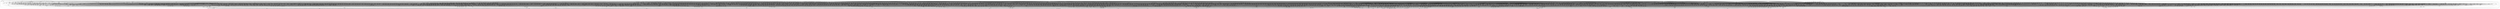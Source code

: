 digraph G {
    "new_n258_" -> "o_1_";
    "new_n280_" -> "o_1_";
    "new_n221_" -> "new_n59_";
    "new_n257_" -> "new_n59_";
    "new_n151_" -> "new_n60_";
    "new_n163_" -> "new_n60_";
    "new_n95_" -> "new_n61_";
    "new_n112_" -> "new_n61_";
    "new_n62_" -> "new_n61_";
    "new_n138_" -> "new_n61_";
    "new_n90_" -> "new_n62_";
    "new_n93_" -> "new_n62_";
    "new_n74_" -> "new_n62_";
    "new_n63_" -> "new_n62_";
    "new_n73_" -> "new_n63_";
    "new_n68_" -> "new_n63_";
    "new_n67_" -> "new_n63_";
    "new_n71_" -> "new_n63_";
    "i_8_" -> "new_n64_";
    "new_n66_" -> "new_n64_";
    "new_n65_" -> "new_n64_";
    "i_6_" -> "new_n64_";
    "i_13_" -> "new_n65_";
    "i_12_" -> "new_n65_";
    "i_10_" -> "new_n66_";
    "i_11_" -> "new_n66_";
    "i_15_" -> "new_n66_";
    "new_n69_" -> "new_n67_";
    "new_n70_" -> "new_n67_";
    "i_2_" -> "new_n68_";
    "i_0_" -> "new_n68_";
    "i_8_" -> "new_n69_";
    "i_6_" -> "new_n69_";
    "i_5_" -> "new_n70_";
    "i_4_" -> "new_n70_";
    "i_15_" -> "new_n71_";
    "i_13_" -> "new_n71_";
    "i_12_" -> "new_n71_";
    "new_n72_" -> "new_n71_";
    "i_11_" -> "new_n72_";
    "i_10_" -> "new_n72_";
    "i_3_" -> "new_n73_";
    "i_4_" -> "new_n73_";
    "new_n84_" -> "new_n74_";
    "new_n75_" -> "new_n74_";
    "new_n77_" -> "new_n74_";
    "new_n67_" -> "new_n74_";
    "i_11_" -> "new_n75_";
    "i_10_" -> "new_n75_";
    "i_9_" -> "new_n75_";
    "i_12_" -> "new_n76_";
    "i_13_" -> "new_n76_";
    "new_n79_" -> "new_n77_";
    "new_n78_" -> "new_n77_";
    "new_n81_" -> "new_n77_";
    "i_13_" -> "new_n78_";
    "i_12_" -> "new_n78_";
    "i_10_" -> "new_n79_";
    "i_9_" -> "new_n79_";
    "i_14_" -> "new_n80_";
    "i_12_" -> "new_n80_";
    "i_9_" -> "new_n81_";
    "i_11_" -> "new_n81_";
    "new_n81_" -> "new_n82_";
    "new_n83_" -> "new_n82_";
    "i_13_" -> "new_n83_";
    "i_12_" -> "new_n83_";
    "new_n85_" -> "new_n84_";
    "i_10_" -> "new_n85_";
    "i_9_" -> "new_n85_";
    "i_15_" -> "new_n85_";
    "i_12_" -> "new_n86_";
    "new_n89_" -> "new_n86_";
    "new_n65_" -> "new_n86_";
    "new_n87_" -> "new_n86_";
    "new_n79_" -> "new_n87_";
    "i_15_" -> "new_n87_";
    "i_12_" -> "new_n88_";
    "i_14_" -> "new_n88_";
    "i_10_" -> "new_n89_";
    "i_11_" -> "new_n89_";
    "new_n79_" -> "new_n90_";
    "new_n91_" -> "new_n90_";
    "new_n89_" -> "new_n91_";
    "i_15_" -> "new_n91_";
    "i_14_" -> "new_n92_";
    "i_12_" -> "new_n92_";
    "new_n94_" -> "new_n93_";
    "new_n70_" -> "new_n93_";
    "i_8_" -> "new_n94_";
    "i_6_" -> "new_n94_";
    "new_n96_" -> "new_n95_";
    "new_n101_" -> "new_n95_";
    "new_n104_" -> "new_n95_";
    "new_n100_" -> "new_n96_";
    "new_n99_" -> "new_n97_";
    "i_0_" -> "new_n98_";
    "i_1_" -> "new_n98_";
    "i_3_" -> "new_n99_";
    "i_4_" -> "new_n99_";
    "i_8_" -> "new_n100_";
    "i_6_" -> "new_n100_";
    "i_7_" -> "new_n101_";
    "i_8_" -> "new_n101_";
    "i_6_" -> "new_n101_";
    "new_n103_" -> "new_n101_";
    "i_5_" -> "new_n102_";
    "i_3_" -> "new_n102_";
    "new_n98_" -> "new_n102_";
    "i_10_" -> "new_n103_";
    "new_n108_" -> "new_n104_";
    "i_9_" -> "new_n104_";
    "new_n105_" -> "new_n104_";
    "new_n106_" -> "new_n105_";
    "new_n107_" -> "new_n105_";
    "i_4_" -> "new_n106_";
    "i_5_" -> "new_n106_";
    "i_6_" -> "new_n107_";
    "i_7_" -> "new_n107_";
    "new_n68_" -> "new_n108_";
    "new_n109_" -> "new_n108_";
    "i_8_" -> "new_n109_";
    "i_6_" -> "new_n109_";
    "i_10_" -> "new_n110_";
    "i_11_" -> "new_n110_";
    "i_12_" -> "new_n111_";
    "i_14_" -> "new_n111_";
    "i_13_" -> "new_n111_";
    "i_15_" -> "new_n111_";
    "new_n125_" -> "new_n112_";
    "new_n113_" -> "new_n112_";
    "new_n93_" -> "new_n112_";
    "new_n117_" -> "new_n113_";
    "new_n114_" -> "new_n113_";
    "new_n116_" -> "new_n113_";
    "new_n118_" -> "new_n113_";
    "new_n115_" -> "new_n114_";
    "i_15_" -> "new_n114_";
    "i_11_" -> "new_n115_";
    "i_9_" -> "new_n115_";
    "new_n81_" -> "new_n116_";
    "i_15_" -> "new_n116_";
    "i_9_" -> "new_n117_";
    "i_13_" -> "new_n118_";
    "i_12_" -> "new_n118_";
    "i_9_" -> "new_n118_";
    "i_11_" -> "new_n118_";
    "new_n72_" -> "new_n119_";
    "new_n123_" -> "new_n119_";
    "new_n120_" -> "new_n119_";
    "new_n121_" -> "new_n119_";
    "new_n88_" -> "new_n120_";
    "i_15_" -> "new_n120_";
    "new_n122_" -> "new_n121_";
    "i_10_" -> "new_n122_";
    "new_n124_" -> "new_n123_";
    "i_15_" -> "new_n123_";
    "i_10_" -> "new_n124_";
    "i_11_" -> "new_n124_";
    "new_n126_" -> "new_n125_";
    "new_n70_" -> "new_n125_";
    "i_6_" -> "new_n126_";
    "i_8_" -> "new_n126_";
    "new_n96_" -> "new_n127_";
    "new_n129_" -> "new_n128_";
    "new_n132_" -> "new_n128_";
    "new_n134_" -> "new_n128_";
    "new_n137_" -> "new_n128_";
    "new_n65_" -> "new_n129_";
    "new_n115_" -> "new_n129_";
    "i_15_" -> "new_n129_";
    "new_n124_" -> "new_n129_";
    "new_n131_" -> "new_n130_";
    "i_11_" -> "new_n131_";
    "i_9_" -> "new_n131_";
    "i_15_" -> "new_n131_";
    "i_12_" -> "new_n132_";
    "new_n115_" -> "new_n132_";
    "new_n81_" -> "new_n132_";
    "i_13_" -> "new_n133_";
    "i_14_" -> "new_n133_";
    "new_n133_" -> "new_n134_";
    "new_n85_" -> "new_n134_";
    "new_n76_" -> "new_n134_";
    "new_n135_" -> "new_n134_";
    "i_10_" -> "new_n135_";
    "i_11_" -> "new_n136_";
    "i_12_" -> "new_n137_";
    "i_14_" -> "new_n137_";
    "i_15_" -> "new_n137_";
    "new_n79_" -> "new_n137_";
    "new_n125_" -> "new_n138_";
    "new_n103_" -> "new_n138_";
    "new_n139_" -> "new_n138_";
    "new_n147_" -> "new_n138_";
    "new_n140_" -> "new_n139_";
    "new_n126_" -> "new_n139_";
    "i_4_" -> "new_n140_";
    "i_3_" -> "new_n140_";
    "new_n98_" -> "new_n140_";
    "new_n98_" -> "new_n141_";
    "i_3_" -> "new_n141_";
    "i_4_" -> "new_n141_";
    "new_n103_" -> "new_n142_";
    "new_n146_" -> "new_n142_";
    "new_n143_" -> "new_n142_";
    "new_n144_" -> "new_n143_";
    "i_15_" -> "new_n143_";
    "i_12_" -> "new_n143_";
    "new_n145_" -> "new_n143_";
    "i_10_" -> "new_n144_";
    "i_11_" -> "new_n144_";
    "i_10_" -> "new_n145_";
    "i_9_" -> "new_n145_";
    "new_n88_" -> "new_n146_";
    "i_15_" -> "new_n146_";
    "new_n148_" -> "new_n147_";
    "new_n150_" -> "new_n147_";
    "i_9_" -> "new_n147_";
    "i_10_" -> "new_n147_";
    "new_n99_" -> "new_n148_";
    "new_n109_" -> "new_n148_";
    "i_10_" -> "new_n149_";
    "i_15_" -> "new_n149_";
    "new_n80_" -> "new_n149_";
    "i_9_" -> "new_n149_";
    "new_n98_" -> "new_n150_";
    "i_3_" -> "new_n150_";
    "new_n94_" -> "new_n150_";
    "i_4_" -> "new_n150_";
    "new_n154_" -> "new_n151_";
    "new_n161_" -> "new_n151_";
    "new_n152_" -> "new_n151_";
    "new_n162_" -> "new_n151_";
    "new_n153_" -> "new_n152_";
    "new_n132_" -> "new_n152_";
    "new_n137_" -> "new_n153_";
    "new_n145_" -> "new_n154_";
    "new_n159_" -> "new_n154_";
    "new_n155_" -> "new_n154_";
    "i_12_" -> "new_n155_";
    "new_n72_" -> "new_n155_";
    "new_n156_" -> "new_n155_";
    "new_n76_" -> "new_n156_";
    "i_11_" -> "new_n157_";
    "i_10_" -> "new_n157_";
    "i_15_" -> "new_n157_";
    "new_n115_" -> "new_n158_";
    "new_n65_" -> "new_n158_";
    "i_13_" -> "new_n159_";
    "i_15_" -> "new_n159_";
    "i_12_" -> "new_n159_";
    "new_n115_" -> "new_n159_";
    "new_n117_" -> "new_n160_";
    "new_n153_" -> "new_n160_";
    "new_n94_" -> "new_n161_";
    "new_n70_" -> "new_n162_";
    "new_n98_" -> "new_n162_";
    "new_n174_" -> "new_n163_";
    "new_n188_" -> "new_n163_";
    "new_n198_" -> "new_n163_";
    "new_n215_" -> "new_n163_";
    "new_n168_" -> "new_n164_";
    "new_n173_" -> "new_n164_";
    "new_n165_" -> "new_n164_";
    "new_n172_" -> "new_n164_";
    "new_n76_" -> "new_n165_";
    "new_n81_" -> "new_n165_";
    "new_n167_" -> "new_n165_";
    "new_n166_" -> "new_n165_";
    "new_n88_" -> "new_n166_";
    "i_15_" -> "new_n166_";
    "new_n81_" -> "new_n166_";
    "new_n80_" -> "new_n167_";
    "new_n72_" -> "new_n167_";
    "new_n115_" -> "new_n167_";
    "new_n170_" -> "new_n168_";
    "new_n136_" -> "new_n168_";
    "i_10_" -> "new_n168_";
    "new_n169_" -> "new_n168_";
    "new_n157_" -> "new_n169_";
    "i_14_" -> "new_n170_";
    "i_12_" -> "new_n170_";
    "new_n158_" -> "new_n171_";
    "i_10_" -> "new_n171_";
    "new_n69_" -> "new_n172_";
    "new_n97_" -> "new_n172_";
    "new_n70_" -> "new_n173_";
    "new_n100_" -> "new_n173_";
    "new_n185_" -> "new_n174_";
    "new_n181_" -> "new_n174_";
    "new_n173_" -> "new_n174_";
    "new_n175_" -> "new_n174_";
    "new_n180_" -> "new_n175_";
    "new_n178_" -> "new_n175_";
    "new_n177_" -> "new_n175_";
    "new_n67_" -> "new_n175_";
    "new_n80_" -> "new_n176_";
    "new_n144_" -> "new_n176_";
    "new_n88_" -> "new_n177_";
    "i_15_" -> "new_n177_";
    "new_n144_" -> "new_n177_";
    "new_n76_" -> "new_n178_";
    "new_n72_" -> "new_n178_";
    "new_n179_" -> "new_n178_";
    "i_13_" -> "new_n179_";
    "i_10_" -> "new_n179_";
    "i_9_" -> "new_n179_";
    "i_11_" -> "new_n179_";
    "new_n133_" -> "new_n180_";
    "i_15_" -> "new_n180_";
    "new_n183_" -> "new_n181_";
    "new_n184_" -> "new_n181_";
    "new_n81_" -> "new_n182_";
    "new_n80_" -> "new_n182_";
    "new_n133_" -> "new_n183_";
    "new_n85_" -> "new_n184_";
    "new_n81_" -> "new_n185_";
    "new_n87_" -> "new_n185_";
    "new_n89_" -> "new_n185_";
    "i_13_" -> "new_n186_";
    "i_12_" -> "new_n186_";
    "i_13_" -> "new_n187_";
    "i_14_" -> "new_n187_";
    "new_n79_" -> "new_n187_";
    "new_n197_" -> "new_n188_";
    "new_n173_" -> "new_n188_";
    "new_n193_" -> "new_n188_";
    "new_n189_" -> "new_n188_";
    "new_n148_" -> "new_n189_";
    "new_n192_" -> "new_n189_";
    "new_n67_" -> "new_n189_";
    "new_n191_" -> "new_n189_";
    "new_n66_" -> "new_n190_";
    "i_9_" -> "new_n190_";
    "new_n80_" -> "new_n190_";
    "new_n70_" -> "new_n191_";
    "new_n98_" -> "new_n191_";
    "i_12_" -> "new_n192_";
    "i_11_" -> "new_n192_";
    "new_n117_" -> "new_n192_";
    "i_10_" -> "new_n193_";
    "i_9_" -> "new_n193_";
    "new_n194_" -> "new_n193_";
    "new_n99_" -> "new_n194_";
    "new_n195_" -> "new_n194_";
    "i_7_" -> "new_n195_";
    "i_6_" -> "new_n195_";
    "i_14_" -> "new_n196_";
    "i_12_" -> "new_n196_";
    "i_15_" -> "new_n196_";
    "new_n144_" -> "new_n197_";
    "i_15_" -> "new_n197_";
    "new_n207_" -> "new_n198_";
    "new_n205_" -> "new_n198_";
    "new_n209_" -> "new_n198_";
    "new_n199_" -> "new_n198_";
    "new_n125_" -> "new_n199_";
    "i_9_" -> "new_n199_";
    "new_n204_" -> "new_n199_";
    "new_n202_" -> "new_n199_";
    "new_n106_" -> "new_n200_";
    "new_n201_" -> "new_n200_";
    "i_8_" -> "new_n201_";
    "i_7_" -> "new_n201_";
    "new_n94_" -> "new_n202_";
    "new_n70_" -> "new_n202_";
    "new_n68_" -> "new_n202_";
    "i_11_" -> "new_n203_";
    "i_12_" -> "new_n203_";
    "i_9_" -> "new_n203_";
    "new_n135_" -> "new_n204_";
    "new_n99_" -> "new_n204_";
    "new_n195_" -> "new_n204_";
    "new_n68_" -> "new_n204_";
    "new_n140_" -> "new_n205_";
    "i_6_" -> "new_n206_";
    "new_n100_" -> "new_n207_";
    "new_n98_" -> "new_n208_";
    "i_9_" -> "new_n209_";
    "i_10_" -> "new_n209_";
    "i_11_" -> "new_n209_";
    "new_n210_" -> "new_n209_";
    "new_n211_" -> "new_n210_";
    "i_5_" -> "new_n210_";
    "i_3_" -> "new_n210_";
    "new_n98_" -> "new_n210_";
    "i_6_" -> "new_n211_";
    "new_n68_" -> "new_n212_";
    "new_n195_" -> "new_n212_";
    "new_n214_" -> "new_n213_";
    "i_15_" -> "new_n214_";
    "i_9_" -> "new_n214_";
    "i_10_" -> "new_n214_";
    "new_n129_" -> "new_n215_";
    "new_n161_" -> "new_n215_";
    "new_n216_" -> "new_n215_";
    "new_n218_" -> "new_n215_";
    "new_n158_" -> "new_n216_";
    "new_n217_" -> "new_n216_";
    "new_n208_" -> "new_n216_";
    "i_7_" -> "new_n217_";
    "i_6_" -> "new_n218_";
    "new_n219_" -> "new_n218_";
    "new_n120_" -> "new_n218_";
    "new_n162_" -> "new_n218_";
    "new_n72_" -> "new_n219_";
    "new_n65_" -> "new_n219_";
    "new_n99_" -> "new_n220_";
    "new_n106_" -> "new_n220_";
    "new_n68_" -> "new_n220_";
    "new_n222_" -> "new_n221_";
    "new_n239_" -> "new_n221_";
    "new_n236_" -> "new_n222_";
    "new_n237_" -> "new_n222_";
    "new_n232_" -> "new_n222_";
    "new_n223_" -> "new_n222_";
    "new_n226_" -> "new_n223_";
    "new_n230_" -> "new_n223_";
    "new_n128_" -> "new_n223_";
    "new_n224_" -> "new_n223_";
    "new_n195_" -> "new_n224_";
    "new_n106_" -> "new_n225_";
    "new_n135_" -> "new_n226_";
    "new_n132_" -> "new_n226_";
    "new_n158_" -> "new_n227_";
    "new_n228_" -> "new_n227_";
    "new_n229_" -> "new_n227_";
    "i_14_" -> "new_n228_";
    "i_13_" -> "new_n228_";
    "i_15_" -> "new_n228_";
    "new_n72_" -> "new_n228_";
    "new_n136_" -> "new_n229_";
    "new_n122_" -> "new_n229_";
    "new_n103_" -> "new_n229_";
    "new_n100_" -> "new_n230_";
    "new_n98_" -> "new_n231_";
    "new_n111_" -> "new_n232_";
    "new_n233_" -> "new_n232_";
    "i_9_" -> "new_n233_";
    "i_10_" -> "new_n233_";
    "new_n219_" -> "new_n233_";
    "new_n159_" -> "new_n233_";
    "new_n159_" -> "new_n234_";
    "new_n228_" -> "new_n234_";
    "new_n136_" -> "new_n235_";
    "i_9_" -> "new_n235_";
    "i_10_" -> "new_n235_";
    "new_n158_" -> "new_n235_";
    "new_n94_" -> "new_n236_";
    "new_n98_" -> "new_n237_";
    "new_n106_" -> "new_n237_";
    "new_n158_" -> "new_n238_";
    "new_n232_" -> "new_n238_";
    "new_n134_" -> "new_n238_";
    "new_n207_" -> "new_n238_";
    "new_n247_" -> "new_n239_";
    "new_n249_" -> "new_n239_";
    "new_n252_" -> "new_n239_";
    "new_n246_" -> "new_n240_";
    "new_n242_" -> "new_n240_";
    "new_n168_" -> "new_n240_";
    "new_n241_" -> "new_n240_";
    "new_n126_" -> "new_n241_";
    "new_n103_" -> "new_n242_";
    "new_n158_" -> "new_n242_";
    "new_n117_" -> "new_n242_";
    "i_9_" -> "new_n243_";
    "i_10_" -> "new_n243_";
    "new_n244_" -> "new_n243_";
    "new_n245_" -> "new_n243_";
    "new_n72_" -> "new_n244_";
    "new_n115_" -> "new_n244_";
    "new_n170_" -> "new_n244_";
    "new_n131_" -> "new_n245_";
    "new_n65_" -> "new_n245_";
    "new_n69_" -> "new_n246_";
    "new_n98_" -> "new_n246_";
    "new_n226_" -> "new_n247_";
    "new_n248_" -> "new_n247_";
    "new_n195_" -> "new_n248_";
    "new_n230_" -> "new_n249_";
    "new_n236_" -> "new_n249_";
    "new_n153_" -> "new_n249_";
    "new_n250_" -> "new_n249_";
    "new_n103_" -> "new_n250_";
    "new_n251_" -> "new_n250_";
    "new_n246_" -> "new_n250_";
    "i_15_" -> "new_n251_";
    "new_n170_" -> "new_n251_";
    "new_n110_" -> "new_n251_";
    "new_n241_" -> "new_n252_";
    "new_n253_" -> "new_n252_";
    "new_n255_" -> "new_n252_";
    "new_n254_" -> "new_n252_";
    "new_n213_" -> "new_n253_";
    "new_n87_" -> "new_n253_";
    "new_n134_" -> "new_n253_";
    "new_n237_" -> "new_n253_";
    "new_n208_" -> "new_n254_";
    "i_7_" -> "new_n254_";
    "new_n225_" -> "new_n254_";
    "i_6_" -> "new_n254_";
    "i_2_" -> "new_n255_";
    "i_1_" -> "new_n255_";
    "i_0_" -> "new_n255_";
    "i_4_" -> "new_n256_";
    "i_7_" -> "new_n256_";
    "i_6_" -> "new_n256_";
    "i_5_" -> "new_n256_";
    "i_2_" -> "new_n257_";
    "i_0_" -> "new_n257_";
    "i_1_" -> "new_n257_";
    "new_n271_" -> "new_n258_";
    "new_n279_" -> "new_n258_";
    "new_n96_" -> "new_n258_";
    "new_n259_" -> "new_n258_";
    "new_n270_" -> "new_n259_";
    "new_n260_" -> "new_n259_";
    "new_n96_" -> "new_n260_";
    "new_n265_" -> "new_n260_";
    "new_n261_" -> "new_n260_";
    "new_n264_" -> "new_n261_";
    "i_7_" -> "new_n261_";
    "i_6_" -> "new_n261_";
    "new_n262_" -> "new_n261_";
    "new_n263_" -> "new_n262_";
    "i_2_" -> "new_n263_";
    "i_0_" -> "new_n263_";
    "new_n263_" -> "new_n264_";
    "new_n264_" -> "new_n265_";
    "new_n268_" -> "new_n265_";
    "new_n266_" -> "new_n265_";
    "new_n267_" -> "new_n266_";
    "i_2_" -> "new_n267_";
    "i_0_" -> "new_n267_";
    "new_n267_" -> "new_n268_";
    "new_n219_" -> "new_n269_";
    "new_n97_" -> "new_n269_";
    "new_n69_" -> "new_n269_";
    "new_n219_" -> "new_n270_";
    "new_n97_" -> "new_n270_";
    "new_n126_" -> "new_n270_";
    "new_n272_" -> "new_n271_";
    "new_n277_" -> "new_n271_";
    "new_n274_" -> "new_n272_";
    "new_n275_" -> "new_n272_";
    "new_n85_" -> "new_n273_";
    "new_n79_" -> "new_n274_";
    "new_n88_" -> "new_n274_";
    "new_n214_" -> "new_n275_";
    "new_n115_" -> "new_n276_";
    "new_n76_" -> "new_n276_";
    "i_12_" -> "new_n277_";
    "i_14_" -> "new_n277_";
    "i_15_" -> "new_n277_";
    "new_n115_" -> "new_n277_";
    "new_n76_" -> "new_n278_";
    "new_n72_" -> "new_n278_";
    "i_12_" -> "new_n279_";
    "i_14_" -> "new_n279_";
    "i_15_" -> "new_n279_";
    "new_n72_" -> "new_n279_";
    "new_n283_" -> "new_n280_";
    "new_n161_" -> "new_n280_";
    "new_n281_" -> "new_n280_";
    "new_n94_" -> "new_n281_";
    "new_n217_" -> "new_n281_";
    "new_n97_" -> "new_n281_";
    "new_n277_" -> "new_n282_";
    "new_n279_" -> "new_n282_";
    "new_n274_" -> "new_n283_";
    "new_n275_" -> "new_n283_";
    "new_n103_" -> "new_n283_";
    "new_n285_" -> "o_19_";
    "new_n382_" -> "o_19_";
    "new_n330_" -> "new_n285_";
    "new_n354_" -> "new_n285_";
    "new_n368_" -> "new_n285_";
    "new_n372_" -> "new_n285_";
    "new_n315_" -> "new_n286_";
    "new_n319_" -> "new_n286_";
    "new_n327_" -> "new_n286_";
    "new_n287_" -> "new_n286_";
    "new_n296_" -> "new_n287_";
    "new_n303_" -> "new_n287_";
    "new_n307_" -> "new_n287_";
    "new_n312_" -> "new_n287_";
    "new_n289_" -> "new_n288_";
    "new_n294_" -> "new_n288_";
    "new_n295_" -> "new_n288_";
    "new_n290_" -> "new_n289_";
    "new_n291_" -> "new_n289_";
    "new_n89_" -> "new_n290_";
    "new_n292_" -> "new_n291_";
    "i_10_" -> "new_n292_";
    "i_11_" -> "new_n292_";
    "i_15_" -> "new_n292_";
    "new_n68_" -> "new_n293_";
    "new_n100_" -> "new_n293_";
    "new_n68_" -> "new_n294_";
    "new_n69_" -> "new_n294_";
    "new_n76_" -> "new_n295_";
    "i_15_" -> "new_n295_";
    "new_n89_" -> "new_n295_";
    "new_n302_" -> "new_n296_";
    "new_n294_" -> "new_n296_";
    "new_n297_" -> "new_n296_";
    "new_n298_" -> "new_n297_";
    "new_n299_" -> "new_n297_";
    "i_12_" -> "new_n298_";
    "i_13_" -> "new_n298_";
    "i_15_" -> "new_n298_";
    "new_n124_" -> "new_n298_";
    "new_n99_" -> "new_n299_";
    "new_n107_" -> "new_n299_";
    "new_n292_" -> "new_n300_";
    "i_13_" -> "new_n301_";
    "i_14_" -> "new_n301_";
    "new_n124_" -> "new_n301_";
    "i_15_" -> "new_n301_";
    "i_13_" -> "new_n302_";
    "i_14_" -> "new_n302_";
    "i_15_" -> "new_n302_";
    "new_n124_" -> "new_n302_";
    "new_n306_" -> "new_n303_";
    "new_n298_" -> "new_n303_";
    "new_n304_" -> "new_n303_";
    "new_n94_" -> "new_n304_";
    "new_n99_" -> "new_n304_";
    "i_12_" -> "new_n305_";
    "i_13_" -> "new_n305_";
    "i_15_" -> "new_n305_";
    "new_n89_" -> "new_n305_";
    "new_n126_" -> "new_n306_";
    "new_n99_" -> "new_n306_";
    "new_n309_" -> "new_n307_";
    "new_n310_" -> "new_n307_";
    "new_n308_" -> "new_n307_";
    "new_n293_" -> "new_n307_";
    "i_13_" -> "new_n308_";
    "i_15_" -> "new_n308_";
    "new_n124_" -> "new_n308_";
    "i_14_" -> "new_n308_";
    "new_n70_" -> "new_n309_";
    "new_n195_" -> "new_n309_";
    "new_n80_" -> "new_n310_";
    "new_n124_" -> "new_n310_";
    "i_15_" -> "new_n310_";
    "i_15_" -> "new_n311_";
    "i_12_" -> "new_n311_";
    "i_14_" -> "new_n311_";
    "new_n89_" -> "new_n311_";
    "new_n306_" -> "new_n312_";
    "new_n298_" -> "new_n312_";
    "new_n313_" -> "new_n312_";
    "new_n99_" -> "new_n313_";
    "new_n201_" -> "new_n313_";
    "i_12_" -> "new_n314_";
    "i_13_" -> "new_n314_";
    "i_15_" -> "new_n314_";
    "new_n124_" -> "new_n314_";
    "new_n317_" -> "new_n315_";
    "new_n318_" -> "new_n315_";
    "new_n290_" -> "new_n316_";
    "i_13_" -> "new_n317_";
    "i_15_" -> "new_n317_";
    "new_n89_" -> "new_n317_";
    "i_14_" -> "new_n317_";
    "i_13_" -> "new_n318_";
    "i_14_" -> "new_n318_";
    "new_n89_" -> "new_n318_";
    "i_15_" -> "new_n318_";
    "new_n320_" -> "new_n319_";
    "new_n308_" -> "new_n319_";
    "new_n325_" -> "new_n319_";
    "new_n323_" -> "new_n319_";
    "new_n322_" -> "new_n320_";
    "i_12_" -> "new_n321_";
    "i_15_" -> "new_n321_";
    "i_14_" -> "new_n321_";
    "new_n124_" -> "new_n321_";
    "i_14_" -> "new_n322_";
    "i_12_" -> "new_n322_";
    "i_15_" -> "new_n322_";
    "new_n124_" -> "new_n322_";
    "new_n309_" -> "new_n323_";
    "i_12_" -> "new_n324_";
    "new_n89_" -> "new_n324_";
    "i_14_" -> "new_n324_";
    "i_15_" -> "new_n324_";
    "new_n70_" -> "new_n325_";
    "new_n109_" -> "new_n325_";
    "new_n124_" -> "new_n326_";
    "new_n76_" -> "new_n326_";
    "i_8_" -> "new_n327_";
    "new_n329_" -> "new_n327_";
    "new_n328_" -> "new_n327_";
    "new_n317_" -> "new_n327_";
    "new_n70_" -> "new_n328_";
    "new_n107_" -> "new_n328_";
    "new_n217_" -> "new_n329_";
    "new_n70_" -> "new_n329_";
    "new_n337_" -> "new_n330_";
    "new_n344_" -> "new_n330_";
    "new_n331_" -> "new_n330_";
    "new_n336_" -> "new_n331_";
    "new_n334_" -> "new_n331_";
    "new_n332_" -> "new_n331_";
    "new_n311_" -> "new_n332_";
    "new_n304_" -> "new_n332_";
    "i_12_" -> "new_n333_";
    "i_14_" -> "new_n333_";
    "i_15_" -> "new_n333_";
    "new_n89_" -> "new_n333_";
    "new_n94_" -> "new_n334_";
    "new_n106_" -> "new_n334_";
    "i_13_" -> "new_n335_";
    "i_15_" -> "new_n335_";
    "new_n81_" -> "new_n335_";
    "i_14_" -> "new_n335_";
    "i_12_" -> "new_n336_";
    "i_14_" -> "new_n336_";
    "i_15_" -> "new_n336_";
    "new_n81_" -> "new_n336_";
    "new_n338_" -> "new_n337_";
    "new_n342_" -> "new_n337_";
    "new_n341_" -> "new_n337_";
    "new_n340_" -> "new_n338_";
    "i_12_" -> "new_n339_";
    "i_15_" -> "new_n339_";
    "i_14_" -> "new_n339_";
    "new_n81_" -> "new_n339_";
    "i_14_" -> "new_n340_";
    "i_12_" -> "new_n340_";
    "i_15_" -> "new_n340_";
    "new_n81_" -> "new_n340_";
    "new_n311_" -> "new_n341_";
    "new_n325_" -> "new_n341_";
    "new_n126_" -> "new_n342_";
    "new_n106_" -> "new_n342_";
    "new_n186_" -> "new_n343_";
    "i_15_" -> "new_n343_";
    "new_n336_" -> "new_n344_";
    "new_n351_" -> "new_n344_";
    "new_n325_" -> "new_n344_";
    "new_n348_" -> "new_n344_";
    "new_n347_" -> "new_n345_";
    "i_12_" -> "new_n346_";
    "i_15_" -> "new_n346_";
    "i_14_" -> "new_n346_";
    "new_n144_" -> "new_n346_";
    "i_13_" -> "new_n347_";
    "i_15_" -> "new_n347_";
    "new_n144_" -> "new_n347_";
    "i_14_" -> "new_n347_";
    "new_n349_" -> "new_n348_";
    "new_n309_" -> "new_n348_";
    "new_n80_" -> "new_n349_";
    "new_n144_" -> "new_n349_";
    "i_15_" -> "new_n349_";
    "new_n144_" -> "new_n350_";
    "new_n76_" -> "new_n350_";
    "i_12_" -> "new_n351_";
    "i_15_" -> "new_n351_";
    "i_14_" -> "new_n351_";
    "new_n81_" -> "new_n351_";
    "new_n336_" -> "new_n352_";
    "new_n353_" -> "new_n352_";
    "new_n351_" -> "new_n352_";
    "new_n293_" -> "new_n352_";
    "i_13_" -> "new_n353_";
    "i_12_" -> "new_n353_";
    "i_15_" -> "new_n353_";
    "new_n144_" -> "new_n353_";
    "new_n359_" -> "new_n354_";
    "new_n365_" -> "new_n354_";
    "new_n366_" -> "new_n354_";
    "new_n367_" -> "new_n354_";
    "new_n325_" -> "new_n355_";
    "new_n356_" -> "new_n355_";
    "new_n309_" -> "new_n356_";
    "i_12_" -> "new_n357_";
    "i_13_" -> "new_n357_";
    "i_15_" -> "new_n357_";
    "new_n89_" -> "new_n357_";
    "new_n124_" -> "new_n358_";
    "new_n65_" -> "new_n358_";
    "new_n364_" -> "new_n359_";
    "new_n294_" -> "new_n359_";
    "new_n360_" -> "new_n359_";
    "new_n362_" -> "new_n360_";
    "new_n293_" -> "new_n360_";
    "new_n292_" -> "new_n361_";
    "new_n80_" -> "new_n362_";
    "new_n89_" -> "new_n362_";
    "new_n124_" -> "new_n363_";
    "new_n80_" -> "new_n363_";
    "new_n124_" -> "new_n364_";
    "i_15_" -> "new_n364_";
    "new_n324_" -> "new_n365_";
    "new_n309_" -> "new_n365_";
    "new_n333_" -> "new_n365_";
    "new_n294_" -> "new_n365_";
    "new_n358_" -> "new_n366_";
    "new_n300_" -> "new_n366_";
    "new_n298_" -> "new_n366_";
    "new_n293_" -> "new_n366_";
    "new_n311_" -> "new_n367_";
    "new_n306_" -> "new_n367_";
    "new_n305_" -> "new_n367_";
    "new_n294_" -> "new_n367_";
    "new_n369_" -> "new_n368_";
    "new_n371_" -> "new_n368_";
    "new_n370_" -> "new_n369_";
    "i_12_" -> "new_n370_";
    "i_14_" -> "new_n370_";
    "i_15_" -> "new_n370_";
    "new_n144_" -> "new_n370_";
    "new_n306_" -> "new_n371_";
    "new_n350_" -> "new_n371_";
    "new_n335_" -> "new_n371_";
    "new_n304_" -> "new_n371_";
    "new_n381_" -> "new_n372_";
    "new_n309_" -> "new_n372_";
    "new_n377_" -> "new_n372_";
    "new_n379_" -> "new_n372_";
    "new_n374_" -> "new_n373_";
    "new_n376_" -> "new_n373_";
    "new_n375_" -> "new_n373_";
    "new_n144_" -> "new_n374_";
    "i_13_" -> "new_n375_";
    "i_15_" -> "new_n375_";
    "i_14_" -> "new_n375_";
    "new_n144_" -> "new_n375_";
    "new_n83_" -> "new_n376_";
    "i_15_" -> "new_n376_";
    "new_n144_" -> "new_n376_";
    "new_n325_" -> "new_n377_";
    "i_14_" -> "new_n378_";
    "i_12_" -> "new_n378_";
    "i_15_" -> "new_n378_";
    "new_n144_" -> "new_n378_";
    "new_n309_" -> "new_n379_";
    "new_n325_" -> "new_n379_";
    "new_n350_" -> "new_n379_";
    "new_n80_" -> "new_n380_";
    "new_n81_" -> "new_n380_";
    "i_15_" -> "new_n380_";
    "i_13_" -> "new_n381_";
    "i_15_" -> "new_n381_";
    "new_n81_" -> "new_n381_";
    "i_14_" -> "new_n381_";
    "new_n454_" -> "new_n382_";
    "new_n469_" -> "new_n382_";
    "new_n482_" -> "new_n382_";
    "new_n521_" -> "new_n382_";
    "new_n401_" -> "new_n383_";
    "new_n412_" -> "new_n383_";
    "new_n425_" -> "new_n383_";
    "new_n399_" -> "new_n384_";
    "new_n396_" -> "new_n384_";
    "new_n385_" -> "new_n384_";
    "new_n391_" -> "new_n384_";
    "new_n299_" -> "new_n385_";
    "new_n313_" -> "new_n385_";
    "new_n390_" -> "new_n385_";
    "new_n386_" -> "new_n385_";
    "new_n342_" -> "new_n386_";
    "new_n388_" -> "new_n386_";
    "new_n306_" -> "new_n386_";
    "i_12_" -> "new_n387_";
    "i_13_" -> "new_n387_";
    "i_15_" -> "new_n387_";
    "new_n144_" -> "new_n387_";
    "i_12_" -> "new_n388_";
    "i_13_" -> "new_n388_";
    "i_15_" -> "new_n388_";
    "new_n81_" -> "new_n388_";
    "i_12_" -> "new_n389_";
    "i_13_" -> "new_n389_";
    "i_15_" -> "new_n389_";
    "new_n144_" -> "new_n389_";
    "i_14_" -> "new_n390_";
    "i_15_" -> "new_n390_";
    "i_13_" -> "new_n390_";
    "new_n81_" -> "new_n390_";
    "new_n309_" -> "new_n391_";
    "new_n328_" -> "new_n391_";
    "new_n395_" -> "new_n391_";
    "new_n392_" -> "new_n391_";
    "new_n393_" -> "new_n392_";
    "new_n293_" -> "new_n392_";
    "new_n333_" -> "new_n392_";
    "new_n306_" -> "new_n392_";
    "i_15_" -> "new_n393_";
    "new_n89_" -> "new_n393_";
    "i_12_" -> "new_n393_";
    "i_14_" -> "new_n393_";
    "new_n81_" -> "new_n394_";
    "i_15_" -> "new_n394_";
    "i_13_" -> "new_n395_";
    "new_n144_" -> "new_n395_";
    "i_14_" -> "new_n395_";
    "i_15_" -> "new_n395_";
    "new_n387_" -> "new_n396_";
    "new_n398_" -> "new_n396_";
    "new_n299_" -> "new_n396_";
    "new_n305_" -> "new_n397_";
    "i_12_" -> "new_n398_";
    "i_13_" -> "new_n398_";
    "i_15_" -> "new_n398_";
    "new_n81_" -> "new_n398_";
    "new_n70_" -> "new_n399_";
    "new_n201_" -> "new_n399_";
    "i_12_" -> "new_n400_";
    "i_13_" -> "new_n400_";
    "i_15_" -> "new_n400_";
    "new_n81_" -> "new_n400_";
    "new_n407_" -> "new_n401_";
    "new_n402_" -> "new_n401_";
    "new_n408_" -> "new_n401_";
    "new_n403_" -> "new_n401_";
    "new_n295_" -> "new_n402_";
    "new_n389_" -> "new_n402_";
    "new_n328_" -> "new_n402_";
    "new_n388_" -> "new_n403_";
    "new_n294_" -> "new_n403_";
    "new_n404_" -> "new_n403_";
    "new_n405_" -> "new_n403_";
    "new_n299_" -> "new_n404_";
    "new_n399_" -> "new_n405_";
    "new_n394_" -> "new_n405_";
    "new_n182_" -> "new_n405_";
    "new_n328_" -> "new_n405_";
    "new_n144_" -> "new_n406_";
    "new_n65_" -> "new_n406_";
    "new_n374_" -> "new_n407_";
    "new_n376_" -> "new_n407_";
    "new_n107_" -> "new_n408_";
    "new_n394_" -> "new_n408_";
    "new_n411_" -> "new_n408_";
    "new_n409_" -> "new_n408_";
    "new_n70_" -> "new_n409_";
    "new_n65_" -> "new_n410_";
    "i_15_" -> "new_n410_";
    "new_n81_" -> "new_n410_";
    "i_6_" -> "new_n411_";
    "new_n294_" -> "new_n412_";
    "new_n419_" -> "new_n412_";
    "new_n413_" -> "new_n412_";
    "new_n416_" -> "new_n412_";
    "new_n393_" -> "new_n413_";
    "new_n342_" -> "new_n413_";
    "new_n414_" -> "new_n413_";
    "new_n394_" -> "new_n414_";
    "new_n415_" -> "new_n414_";
    "new_n325_" -> "new_n414_";
    "new_n65_" -> "new_n415_";
    "i_15_" -> "new_n415_";
    "new_n144_" -> "new_n415_";
    "new_n418_" -> "new_n416_";
    "new_n342_" -> "new_n416_";
    "new_n324_" -> "new_n416_";
    "new_n417_" -> "new_n416_";
    "new_n144_" -> "new_n417_";
    "new_n81_" -> "new_n418_";
    "new_n65_" -> "new_n418_";
    "new_n336_" -> "new_n419_";
    "new_n420_" -> "new_n419_";
    "new_n423_" -> "new_n419_";
    "new_n421_" -> "new_n420_";
    "new_n422_" -> "new_n420_";
    "new_n293_" -> "new_n420_";
    "new_n294_" -> "new_n420_";
    "new_n124_" -> "new_n421_";
    "i_15_" -> "new_n421_";
    "new_n89_" -> "new_n422_";
    "new_n65_" -> "new_n422_";
    "new_n399_" -> "new_n423_";
    "new_n424_" -> "new_n423_";
    "new_n197_" -> "new_n423_";
    "new_n328_" -> "new_n423_";
    "i_12_" -> "new_n424_";
    "i_13_" -> "new_n424_";
    "i_15_" -> "new_n424_";
    "new_n89_" -> "new_n424_";
    "new_n428_" -> "new_n425_";
    "new_n432_" -> "new_n425_";
    "new_n445_" -> "new_n425_";
    "new_n453_" -> "new_n425_";
    "new_n325_" -> "new_n426_";
    "new_n427_" -> "new_n426_";
    "new_n309_" -> "new_n427_";
    "new_n305_" -> "new_n427_";
    "new_n325_" -> "new_n427_";
    "new_n325_" -> "new_n428_";
    "new_n429_" -> "new_n428_";
    "new_n397_" -> "new_n428_";
    "new_n313_" -> "new_n428_";
    "new_n374_" -> "new_n429_";
    "i_15_" -> "new_n429_";
    "new_n431_" -> "new_n429_";
    "new_n133_" -> "new_n430_";
    "new_n144_" -> "new_n431_";
    "new_n83_" -> "new_n431_";
    "new_n436_" -> "new_n432_";
    "new_n439_" -> "new_n432_";
    "new_n442_" -> "new_n432_";
    "new_n433_" -> "new_n432_";
    "new_n435_" -> "new_n433_";
    "new_n93_" -> "new_n433_";
    "new_n434_" -> "new_n433_";
    "new_n89_" -> "new_n434_";
    "new_n88_" -> "new_n434_";
    "new_n124_" -> "new_n435_";
    "new_n88_" -> "new_n435_";
    "new_n194_" -> "new_n436_";
    "new_n148_" -> "new_n436_";
    "new_n438_" -> "new_n436_";
    "new_n292_" -> "new_n437_";
    "new_n124_" -> "new_n438_";
    "i_15_" -> "new_n438_";
    "new_n148_" -> "new_n439_";
    "new_n441_" -> "new_n439_";
    "new_n80_" -> "new_n440_";
    "i_15_" -> "new_n440_";
    "new_n80_" -> "new_n441_";
    "new_n99_" -> "new_n441_";
    "new_n201_" -> "new_n441_";
    "new_n292_" -> "new_n441_";
    "new_n374_" -> "new_n442_";
    "new_n93_" -> "new_n442_";
    "new_n443_" -> "new_n442_";
    "i_15_" -> "new_n442_";
    "new_n81_" -> "new_n443_";
    "new_n117_" -> "new_n444_";
    "new_n196_" -> "new_n444_";
    "i_11_" -> "new_n444_";
    "new_n448_" -> "new_n445_";
    "new_n450_" -> "new_n445_";
    "new_n399_" -> "new_n446_";
    "new_n347_" -> "new_n446_";
    "new_n375_" -> "new_n446_";
    "new_n334_" -> "new_n446_";
    "i_12_" -> "new_n447_";
    "i_13_" -> "new_n447_";
    "i_15_" -> "new_n447_";
    "new_n144_" -> "new_n447_";
    "new_n393_" -> "new_n448_";
    "new_n342_" -> "new_n448_";
    "new_n298_" -> "new_n448_";
    "new_n334_" -> "new_n448_";
    "i_12_" -> "new_n449_";
    "i_13_" -> "new_n449_";
    "i_15_" -> "new_n449_";
    "new_n124_" -> "new_n449_";
    "new_n451_" -> "new_n450_";
    "new_n304_" -> "new_n450_";
    "new_n349_" -> "new_n450_";
    "new_n306_" -> "new_n450_";
    "new_n81_" -> "new_n451_";
    "new_n76_" -> "new_n451_";
    "i_13_" -> "new_n452_";
    "i_15_" -> "new_n452_";
    "i_14_" -> "new_n452_";
    "new_n81_" -> "new_n452_";
    "new_n294_" -> "new_n453_";
    "new_n335_" -> "new_n453_";
    "new_n306_" -> "new_n453_";
    "new_n304_" -> "new_n454_";
    "new_n467_" -> "new_n454_";
    "new_n455_" -> "new_n454_";
    "new_n461_" -> "new_n454_";
    "new_n460_" -> "new_n455_";
    "new_n294_" -> "new_n455_";
    "new_n459_" -> "new_n455_";
    "new_n456_" -> "new_n455_";
    "new_n342_" -> "new_n456_";
    "new_n313_" -> "new_n456_";
    "new_n458_" -> "new_n456_";
    "new_n457_" -> "new_n456_";
    "new_n350_" -> "new_n457_";
    "new_n299_" -> "new_n457_";
    "new_n440_" -> "new_n457_";
    "new_n76_" -> "new_n458_";
    "i_15_" -> "new_n458_";
    "new_n81_" -> "new_n458_";
    "new_n325_" -> "new_n459_";
    "new_n313_" -> "new_n459_";
    "new_n338_" -> "new_n459_";
    "new_n388_" -> "new_n459_";
    "i_14_" -> "new_n460_";
    "i_12_" -> "new_n460_";
    "i_15_" -> "new_n460_";
    "new_n81_" -> "new_n460_";
    "new_n465_" -> "new_n461_";
    "new_n173_" -> "new_n461_";
    "new_n462_" -> "new_n461_";
    "new_n294_" -> "new_n461_";
    "new_n464_" -> "new_n462_";
    "new_n81_" -> "new_n463_";
    "i_15_" -> "new_n464_";
    "i_12_" -> "new_n464_";
    "new_n81_" -> "new_n464_";
    "i_14_" -> "new_n464_";
    "new_n81_" -> "new_n465_";
    "new_n78_" -> "new_n465_";
    "i_13_" -> "new_n466_";
    "i_15_" -> "new_n466_";
    "i_14_" -> "new_n466_";
    "new_n124_" -> "new_n466_";
    "new_n468_" -> "new_n467_";
    "i_8_" -> "new_n467_";
    "new_n304_" -> "new_n467_";
    "new_n357_" -> "new_n467_";
    "new_n99_" -> "new_n468_";
    "new_n206_" -> "new_n468_";
    "new_n477_" -> "new_n469_";
    "new_n478_" -> "new_n469_";
    "new_n470_" -> "new_n469_";
    "new_n389_" -> "new_n470_";
    "new_n313_" -> "new_n470_";
    "new_n471_" -> "new_n470_";
    "new_n212_" -> "new_n470_";
    "new_n475_" -> "new_n471_";
    "new_n473_" -> "new_n472_";
    "new_n474_" -> "new_n472_";
    "new_n144_" -> "new_n473_";
    "i_13_" -> "new_n474_";
    "new_n144_" -> "new_n474_";
    "i_15_" -> "new_n474_";
    "new_n374_" -> "new_n475_";
    "new_n473_" -> "new_n475_";
    "i_15_" -> "new_n475_";
    "i_13_" -> "new_n476_";
    "i_14_" -> "new_n476_";
    "i_15_" -> "new_n476_";
    "new_n144_" -> "new_n476_";
    "new_n294_" -> "new_n477_";
    "new_n300_" -> "new_n477_";
    "new_n397_" -> "new_n477_";
    "new_n293_" -> "new_n477_";
    "new_n342_" -> "new_n478_";
    "new_n334_" -> "new_n478_";
    "new_n364_" -> "new_n478_";
    "new_n479_" -> "new_n478_";
    "new_n304_" -> "new_n479_";
    "new_n326_" -> "new_n479_";
    "new_n306_" -> "new_n479_";
    "new_n481_" -> "new_n480_";
    "new_n476_" -> "new_n480_";
    "new_n328_" -> "new_n480_";
    "i_12_" -> "new_n481_";
    "i_14_" -> "new_n481_";
    "i_15_" -> "new_n481_";
    "new_n144_" -> "new_n481_";
    "new_n493_" -> "new_n482_";
    "new_n505_" -> "new_n482_";
    "new_n511_" -> "new_n482_";
    "new_n517_" -> "new_n482_";
    "new_n489_" -> "new_n483_";
    "new_n491_" -> "new_n483_";
    "new_n212_" -> "new_n484_";
    "new_n485_" -> "new_n484_";
    "new_n486_" -> "new_n484_";
    "new_n124_" -> "new_n485_";
    "new_n105_" -> "new_n485_";
    "new_n89_" -> "new_n485_";
    "new_n313_" -> "new_n486_";
    "new_n393_" -> "new_n486_";
    "new_n325_" -> "new_n486_";
    "new_n76_" -> "new_n487_";
    "i_15_" -> "new_n487_";
    "new_n144_" -> "new_n487_";
    "i_13_" -> "new_n488_";
    "i_14_" -> "new_n488_";
    "new_n144_" -> "new_n488_";
    "i_15_" -> "new_n488_";
    "new_n295_" -> "new_n489_";
    "new_n299_" -> "new_n489_";
    "new_n490_" -> "new_n489_";
    "new_n342_" -> "new_n490_";
    "new_n294_" -> "new_n490_";
    "new_n394_" -> "new_n490_";
    "new_n398_" -> "new_n491_";
    "new_n313_" -> "new_n491_";
    "new_n492_" -> "new_n491_";
    "new_n325_" -> "new_n492_";
    "new_n309_" -> "new_n492_";
    "new_n176_" -> "new_n492_";
    "new_n197_" -> "new_n492_";
    "new_n496_" -> "new_n493_";
    "new_n499_" -> "new_n493_";
    "new_n494_" -> "new_n493_";
    "new_n503_" -> "new_n493_";
    "new_n313_" -> "new_n494_";
    "new_n394_" -> "new_n494_";
    "new_n325_" -> "new_n494_";
    "new_n495_" -> "new_n494_";
    "new_n304_" -> "new_n495_";
    "new_n67_" -> "new_n495_";
    "new_n440_" -> "new_n495_";
    "new_n440_" -> "new_n496_";
    "new_n498_" -> "new_n496_";
    "new_n173_" -> "new_n496_";
    "new_n497_" -> "new_n496_";
    "new_n328_" -> "new_n497_";
    "new_n123_" -> "new_n497_";
    "new_n294_" -> "new_n497_";
    "new_n81_" -> "new_n498_";
    "i_15_" -> "new_n498_";
    "new_n418_" -> "new_n499_";
    "new_n212_" -> "new_n499_";
    "new_n197_" -> "new_n499_";
    "new_n500_" -> "new_n499_";
    "new_n501_" -> "new_n500_";
    "new_n309_" -> "new_n500_";
    "new_n451_" -> "new_n500_";
    "new_n89_" -> "new_n501_";
    "new_n76_" -> "new_n501_";
    "new_n81_" -> "new_n502_";
    "new_n197_" -> "new_n503_";
    "new_n411_" -> "new_n503_";
    "new_n504_" -> "new_n503_";
    "new_n299_" -> "new_n503_";
    "new_n144_" -> "new_n504_";
    "i_15_" -> "new_n504_";
    "new_n476_" -> "new_n505_";
    "new_n299_" -> "new_n505_";
    "new_n506_" -> "new_n505_";
    "new_n510_" -> "new_n505_";
    "new_n509_" -> "new_n506_";
    "new_n67_" -> "new_n506_";
    "new_n507_" -> "new_n506_";
    "new_n212_" -> "new_n506_";
    "new_n376_" -> "new_n507_";
    "new_n144_" -> "new_n508_";
    "new_n88_" -> "new_n508_";
    "i_15_" -> "new_n509_";
    "i_13_" -> "new_n509_";
    "i_12_" -> "new_n509_";
    "new_n144_" -> "new_n509_";
    "new_n399_" -> "new_n510_";
    "new_n298_" -> "new_n510_";
    "new_n329_" -> "new_n510_";
    "new_n342_" -> "new_n511_";
    "new_n516_" -> "new_n511_";
    "new_n514_" -> "new_n511_";
    "new_n512_" -> "new_n511_";
    "new_n458_" -> "new_n512_";
    "new_n294_" -> "new_n512_";
    "new_n513_" -> "new_n512_";
    "new_n144_" -> "new_n513_";
    "i_15_" -> "new_n513_";
    "new_n487_" -> "new_n513_";
    "new_n299_" -> "new_n513_";
    "new_n515_" -> "new_n514_";
    "new_n399_" -> "new_n514_";
    "new_n394_" -> "new_n515_";
    "new_n309_" -> "new_n516_";
    "new_n294_" -> "new_n517_";
    "new_n387_" -> "new_n517_";
    "new_n519_" -> "new_n517_";
    "new_n518_" -> "new_n517_";
    "new_n474_" -> "new_n518_";
    "new_n324_" -> "new_n518_";
    "new_n306_" -> "new_n518_";
    "new_n399_" -> "new_n519_";
    "i_12_" -> "new_n520_";
    "i_13_" -> "new_n520_";
    "i_15_" -> "new_n520_";
    "new_n144_" -> "new_n520_";
    "new_n557_" -> "new_n521_";
    "new_n561_" -> "new_n521_";
    "new_n567_" -> "new_n521_";
    "new_n578_" -> "new_n521_";
    "new_n533_" -> "new_n522_";
    "new_n540_" -> "new_n522_";
    "new_n547_" -> "new_n522_";
    "new_n552_" -> "new_n522_";
    "new_n528_" -> "new_n523_";
    "new_n524_" -> "new_n523_";
    "new_n527_" -> "new_n523_";
    "new_n342_" -> "new_n524_";
    "new_n526_" -> "new_n524_";
    "new_n334_" -> "new_n524_";
    "i_13_" -> "new_n525_";
    "i_12_" -> "new_n525_";
    "i_15_" -> "new_n525_";
    "new_n124_" -> "new_n525_";
    "i_13_" -> "new_n526_";
    "i_12_" -> "new_n526_";
    "i_15_" -> "new_n526_";
    "new_n124_" -> "new_n526_";
    "new_n326_" -> "new_n527_";
    "new_n304_" -> "new_n527_";
    "new_n308_" -> "new_n527_";
    "new_n306_" -> "new_n527_";
    "new_n530_" -> "new_n528_";
    "new_n531_" -> "new_n528_";
    "new_n532_" -> "new_n528_";
    "new_n76_" -> "new_n529_";
    "i_15_" -> "new_n529_";
    "new_n124_" -> "new_n529_";
    "i_13_" -> "new_n530_";
    "i_15_" -> "new_n530_";
    "i_14_" -> "new_n530_";
    "new_n89_" -> "new_n530_";
    "i_14_" -> "new_n531_";
    "i_15_" -> "new_n531_";
    "i_13_" -> "new_n531_";
    "new_n124_" -> "new_n531_";
    "i_15_" -> "new_n532_";
    "i_12_" -> "new_n532_";
    "new_n89_" -> "new_n532_";
    "i_14_" -> "new_n532_";
    "new_n313_" -> "new_n533_";
    "new_n537_" -> "new_n533_";
    "new_n534_" -> "new_n533_";
    "new_n536_" -> "new_n533_";
    "new_n501_" -> "new_n534_";
    "new_n334_" -> "new_n534_";
    "new_n310_" -> "new_n534_";
    "new_n535_" -> "new_n534_";
    "new_n80_" -> "new_n535_";
    "new_n99_" -> "new_n535_";
    "new_n107_" -> "new_n535_";
    "new_n292_" -> "new_n535_";
    "new_n501_" -> "new_n536_";
    "new_n310_" -> "new_n536_";
    "new_n321_" -> "new_n536_";
    "new_n304_" -> "new_n536_";
    "new_n399_" -> "new_n537_";
    "new_n539_" -> "new_n537_";
    "new_n531_" -> "new_n537_";
    "new_n313_" -> "new_n537_";
    "i_12_" -> "new_n538_";
    "i_14_" -> "new_n538_";
    "i_15_" -> "new_n538_";
    "new_n124_" -> "new_n538_";
    "i_14_" -> "new_n539_";
    "i_12_" -> "new_n539_";
    "i_15_" -> "new_n539_";
    "new_n124_" -> "new_n539_";
    "new_n299_" -> "new_n540_";
    "new_n545_" -> "new_n540_";
    "new_n541_" -> "new_n540_";
    "new_n543_" -> "new_n540_";
    "new_n313_" -> "new_n541_";
    "new_n321_" -> "new_n541_";
    "new_n342_" -> "new_n541_";
    "i_15_" -> "new_n542_";
    "i_12_" -> "new_n542_";
    "new_n124_" -> "new_n542_";
    "i_14_" -> "new_n542_";
    "new_n438_" -> "new_n543_";
    "new_n306_" -> "new_n543_";
    "new_n544_" -> "new_n543_";
    "new_n313_" -> "new_n543_";
    "i_14_" -> "new_n544_";
    "i_12_" -> "new_n544_";
    "i_15_" -> "new_n544_";
    "new_n89_" -> "new_n544_";
    "new_n299_" -> "new_n545_";
    "new_n302_" -> "new_n545_";
    "new_n399_" -> "new_n545_";
    "i_12_" -> "new_n546_";
    "i_15_" -> "new_n546_";
    "i_14_" -> "new_n546_";
    "new_n124_" -> "new_n546_";
    "new_n295_" -> "new_n547_";
    "new_n548_" -> "new_n547_";
    "new_n550_" -> "new_n547_";
    "new_n290_" -> "new_n548_";
    "new_n399_" -> "new_n548_";
    "new_n328_" -> "new_n548_";
    "new_n549_" -> "new_n548_";
    "i_13_" -> "new_n549_";
    "i_14_" -> "new_n549_";
    "i_15_" -> "new_n549_";
    "new_n124_" -> "new_n549_";
    "new_n399_" -> "new_n550_";
    "new_n466_" -> "new_n550_";
    "new_n328_" -> "new_n550_";
    "i_13_" -> "new_n551_";
    "new_n124_" -> "new_n551_";
    "i_14_" -> "new_n551_";
    "i_15_" -> "new_n551_";
    "new_n554_" -> "new_n552_";
    "new_n555_" -> "new_n552_";
    "new_n553_" -> "new_n552_";
    "new_n556_" -> "new_n552_";
    "new_n324_" -> "new_n553_";
    "new_n544_" -> "new_n553_";
    "new_n334_" -> "new_n553_";
    "new_n532_" -> "new_n554_";
    "new_n311_" -> "new_n555_";
    "new_n342_" -> "new_n555_";
    "new_n321_" -> "new_n556_";
    "new_n306_" -> "new_n556_";
    "new_n308_" -> "new_n556_";
    "new_n322_" -> "new_n556_";
    "new_n560_" -> "new_n557_";
    "new_n334_" -> "new_n557_";
    "new_n558_" -> "new_n557_";
    "new_n299_" -> "new_n557_";
    "new_n305_" -> "new_n558_";
    "new_n415_" -> "new_n558_";
    "new_n388_" -> "new_n558_";
    "new_n559_" -> "new_n558_";
    "new_n197_" -> "new_n559_";
    "new_n390_" -> "new_n560_";
    "new_n342_" -> "new_n561_";
    "new_n562_" -> "new_n561_";
    "new_n565_" -> "new_n561_";
    "new_n334_" -> "new_n562_";
    "new_n294_" -> "new_n562_";
    "new_n564_" -> "new_n562_";
    "new_n563_" -> "new_n562_";
    "new_n294_" -> "new_n563_";
    "new_n349_" -> "new_n563_";
    "new_n293_" -> "new_n563_";
    "i_12_" -> "new_n564_";
    "i_14_" -> "new_n564_";
    "i_15_" -> "new_n564_";
    "new_n81_" -> "new_n564_";
    "new_n293_" -> "new_n565_";
    "new_n373_" -> "new_n565_";
    "new_n304_" -> "new_n565_";
    "new_n418_" -> "new_n566_";
    "new_n398_" -> "new_n566_";
    "new_n520_" -> "new_n566_";
    "new_n572_" -> "new_n567_";
    "new_n575_" -> "new_n567_";
    "new_n577_" -> "new_n567_";
    "new_n569_" -> "new_n568_";
    "new_n294_" -> "new_n568_";
    "new_n570_" -> "new_n568_";
    "new_n571_" -> "new_n568_";
    "new_n308_" -> "new_n569_";
    "new_n293_" -> "new_n570_";
    "new_n294_" -> "new_n571_";
    "new_n324_" -> "new_n571_";
    "new_n293_" -> "new_n571_";
    "new_n569_" -> "new_n572_";
    "new_n309_" -> "new_n572_";
    "new_n573_" -> "new_n572_";
    "new_n574_" -> "new_n572_";
    "new_n309_" -> "new_n573_";
    "new_n544_" -> "new_n573_";
    "new_n501_" -> "new_n573_";
    "new_n325_" -> "new_n573_";
    "new_n326_" -> "new_n574_";
    "new_n310_" -> "new_n574_";
    "new_n325_" -> "new_n574_";
    "new_n294_" -> "new_n575_";
    "new_n576_" -> "new_n575_";
    "new_n293_" -> "new_n575_";
    "i_13_" -> "new_n576_";
    "i_15_" -> "new_n576_";
    "i_14_" -> "new_n576_";
    "new_n124_" -> "new_n576_";
    "new_n317_" -> "new_n577_";
    "new_n399_" -> "new_n577_";
    "new_n566_" -> "new_n578_";
    "new_n579_" -> "new_n578_";
    "new_n393_" -> "new_n579_";
    "new_n580_" -> "new_n579_";
    "new_n294_" -> "new_n579_";
    "i_12_" -> "new_n580_";
    "i_13_" -> "new_n580_";
    "i_15_" -> "new_n580_";
    "new_n81_" -> "new_n580_";
    "new_n587_" -> "o_2_";
    "new_n582_" -> "o_2_";
    "new_n59_" -> "o_2_";
    "new_n583_" -> "o_2_";
    "new_n282_" -> "new_n582_";
    "new_n283_" -> "new_n582_";
    "new_n230_" -> "new_n582_";
    "i_7_" -> "new_n583_";
    "i_6_" -> "new_n583_";
    "new_n584_" -> "new_n583_";
    "new_n585_" -> "new_n584_";
    "new_n586_" -> "new_n584_";
    "i_5_" -> "new_n585_";
    "new_n267_" -> "new_n585_";
    "new_n263_" -> "new_n586_";
    "new_n588_" -> "new_n587_";
    "new_n110_" -> "new_n588_";
    "i_15_" -> "new_n588_";
    "new_n65_" -> "new_n588_";
    "new_n599_" -> "o_0_";
    "new_n59_" -> "o_0_";
    "new_n590_" -> "o_0_";
    "new_n591_" -> "new_n590_";
    "new_n597_" -> "new_n590_";
    "new_n592_" -> "new_n590_";
    "new_n246_" -> "new_n591_";
    "i_6_" -> "new_n592_";
    "new_n596_" -> "new_n592_";
    "new_n593_" -> "new_n592_";
    "new_n595_" -> "new_n593_";
    "new_n585_" -> "new_n593_";
    "i_4_" -> "new_n593_";
    "new_n594_" -> "new_n593_";
    "new_n267_" -> "new_n594_";
    "new_n106_" -> "new_n595_";
    "new_n263_" -> "new_n596_";
    "new_n596_" -> "new_n597_";
    "new_n598_" -> "new_n597_";
    "new_n231_" -> "new_n598_";
    "i_7_" -> "new_n598_";
    "new_n263_" -> "new_n598_";
    "new_n106_" -> "new_n598_";
    "new_n282_" -> "new_n599_";
    "new_n283_" -> "new_n599_";
    "new_n236_" -> "new_n599_";
    "new_n277_" -> "o_29_";
    "new_n613_" -> "o_29_";
    "new_n601_" -> "o_29_";
    "new_n59_" -> "o_29_";
    "new_n608_" -> "new_n601_";
    "new_n609_" -> "new_n601_";
    "new_n602_" -> "new_n601_";
    "new_n612_" -> "new_n601_";
    "new_n224_" -> "new_n602_";
    "new_n607_" -> "new_n602_";
    "new_n603_" -> "new_n602_";
    "new_n604_" -> "new_n602_";
    "new_n94_" -> "new_n603_";
    "new_n117_" -> "new_n603_";
    "new_n276_" -> "new_n603_";
    "new_n248_" -> "new_n603_";
    "new_n411_" -> "new_n604_";
    "new_n276_" -> "new_n604_";
    "new_n207_" -> "new_n604_";
    "new_n605_" -> "new_n604_";
    "new_n103_" -> "new_n605_";
    "new_n126_" -> "new_n605_";
    "new_n276_" -> "new_n605_";
    "new_n162_" -> "new_n605_";
    "i_5_" -> "new_n606_";
    "i_3_" -> "new_n606_";
    "i_4_" -> "new_n606_";
    "new_n268_" -> "new_n607_";
    "i_7_" -> "new_n607_";
    "new_n264_" -> "new_n608_";
    "new_n276_" -> "new_n608_";
    "new_n96_" -> "new_n608_";
    "i_7_" -> "new_n608_";
    "new_n162_" -> "new_n609_";
    "new_n96_" -> "new_n609_";
    "new_n277_" -> "new_n609_";
    "new_n610_" -> "new_n609_";
    "new_n94_" -> "new_n610_";
    "i_10_" -> "new_n610_";
    "i_9_" -> "new_n610_";
    "new_n140_" -> "new_n610_";
    "new_n606_" -> "new_n611_";
    "new_n262_" -> "new_n611_";
    "i_7_" -> "new_n611_";
    "i_7_" -> "new_n612_";
    "new_n237_" -> "new_n612_";
    "new_n276_" -> "new_n612_";
    "new_n237_" -> "new_n613_";
    "new_n207_" -> "new_n613_";
    "new_n277_" -> "new_n613_";
    "new_n614_" -> "new_n613_";
    "new_n97_" -> "new_n614_";
    "new_n231_" -> "new_n614_";
    "new_n94_" -> "new_n614_";
    "new_n98_" -> "o_39_";
    "i_3_" -> "o_39_";
    "i_4_" -> "o_39_";
    "new_n59_" -> "o_39_";
    "new_n98_" -> "o_38_";
    "i_3_" -> "o_38_";
    "i_4_" -> "o_38_";
    "new_n59_" -> "o_38_";
    "new_n618_" -> "o_25_";
    "new_n681_" -> "o_25_";
    "new_n707_" -> "o_25_";
    "new_n780_" -> "o_25_";
    "new_n640_" -> "new_n618_";
    "new_n665_" -> "new_n618_";
    "new_n672_" -> "new_n618_";
    "new_n674_" -> "new_n618_";
    "new_n638_" -> "new_n619_";
    "new_n620_" -> "new_n619_";
    "new_n632_" -> "new_n619_";
    "new_n629_" -> "new_n620_";
    "new_n631_" -> "new_n620_";
    "new_n399_" -> "new_n620_";
    "new_n621_" -> "new_n620_";
    "new_n624_" -> "new_n621_";
    "new_n309_" -> "new_n621_";
    "new_n622_" -> "new_n621_";
    "new_n309_" -> "new_n622_";
    "new_n394_" -> "new_n622_";
    "new_n388_" -> "new_n622_";
    "new_n325_" -> "new_n622_";
    "i_12_" -> "new_n623_";
    "i_13_" -> "new_n623_";
    "i_15_" -> "new_n623_";
    "new_n115_" -> "new_n623_";
    "i_13_" -> "new_n624_";
    "new_n81_" -> "new_n624_";
    "i_14_" -> "new_n624_";
    "i_15_" -> "new_n624_";
    "new_n627_" -> "new_n625_";
    "new_n628_" -> "new_n625_";
    "i_12_" -> "new_n626_";
    "new_n115_" -> "new_n626_";
    "i_14_" -> "new_n626_";
    "i_15_" -> "new_n626_";
    "i_12_" -> "new_n627_";
    "i_15_" -> "new_n627_";
    "i_14_" -> "new_n627_";
    "new_n115_" -> "new_n627_";
    "i_13_" -> "new_n628_";
    "i_15_" -> "new_n628_";
    "new_n115_" -> "new_n628_";
    "i_14_" -> "new_n628_";
    "new_n630_" -> "new_n629_";
    "new_n324_" -> "new_n629_";
    "new_n295_" -> "new_n629_";
    "new_n83_" -> "new_n630_";
    "i_15_" -> "new_n630_";
    "new_n89_" -> "new_n630_";
    "i_13_" -> "new_n631_";
    "i_12_" -> "new_n631_";
    "i_15_" -> "new_n631_";
    "new_n115_" -> "new_n631_";
    "new_n637_" -> "new_n632_";
    "new_n318_" -> "new_n632_";
    "new_n325_" -> "new_n632_";
    "new_n633_" -> "new_n632_";
    "new_n309_" -> "new_n633_";
    "new_n466_" -> "new_n633_";
    "new_n301_" -> "new_n633_";
    "new_n634_" -> "new_n633_";
    "new_n635_" -> "new_n634_";
    "new_n91_" -> "new_n634_";
    "new_n437_" -> "new_n634_";
    "new_n133_" -> "new_n635_";
    "new_n466_" -> "new_n636_";
    "i_13_" -> "new_n637_";
    "i_15_" -> "new_n637_";
    "i_14_" -> "new_n637_";
    "new_n89_" -> "new_n637_";
    "new_n639_" -> "new_n638_";
    "new_n630_" -> "new_n638_";
    "new_n321_" -> "new_n638_";
    "new_n324_" -> "new_n638_";
    "new_n308_" -> "new_n639_";
    "new_n662_" -> "new_n640_";
    "new_n641_" -> "new_n640_";
    "new_n663_" -> "new_n640_";
    "new_n653_" -> "new_n640_";
    "new_n647_" -> "new_n641_";
    "new_n650_" -> "new_n641_";
    "new_n642_" -> "new_n641_";
    "new_n643_" -> "new_n642_";
    "new_n328_" -> "new_n643_";
    "new_n219_" -> "new_n643_";
    "new_n399_" -> "new_n643_";
    "new_n214_" -> "new_n644_";
    "new_n83_" -> "new_n644_";
    "new_n85_" -> "new_n644_";
    "new_n328_" -> "new_n645_";
    "new_n76_" -> "new_n646_";
    "new_n65_" -> "new_n646_";
    "new_n214_" -> "new_n646_";
    "new_n649_" -> "new_n647_";
    "new_n648_" -> "new_n647_";
    "i_15_" -> "new_n648_";
    "i_13_" -> "new_n648_";
    "i_12_" -> "new_n648_";
    "new_n110_" -> "new_n648_";
    "new_n78_" -> "new_n649_";
    "new_n652_" -> "new_n650_";
    "new_n651_" -> "new_n650_";
    "new_n399_" -> "new_n650_";
    "new_n83_" -> "new_n651_";
    "new_n80_" -> "new_n652_";
    "new_n72_" -> "new_n652_";
    "new_n661_" -> "new_n653_";
    "new_n325_" -> "new_n653_";
    "new_n654_" -> "new_n653_";
    "new_n492_" -> "new_n653_";
    "new_n325_" -> "new_n654_";
    "new_n655_" -> "new_n654_";
    "new_n659_" -> "new_n654_";
    "new_n656_" -> "new_n654_";
    "new_n309_" -> "new_n655_";
    "new_n657_" -> "new_n656_";
    "new_n328_" -> "new_n656_";
    "new_n310_" -> "new_n656_";
    "new_n309_" -> "new_n656_";
    "new_n131_" -> "new_n657_";
    "new_n115_" -> "new_n658_";
    "new_n80_" -> "new_n658_";
    "new_n388_" -> "new_n659_";
    "new_n325_" -> "new_n659_";
    "new_n415_" -> "new_n659_";
    "new_n309_" -> "new_n659_";
    "new_n186_" -> "new_n660_";
    "new_n214_" -> "new_n660_";
    "i_12_" -> "new_n661_";
    "i_13_" -> "new_n661_";
    "i_15_" -> "new_n661_";
    "new_n72_" -> "new_n661_";
    "new_n358_" -> "new_n662_";
    "new_n424_" -> "new_n662_";
    "new_n309_" -> "new_n663_";
    "new_n624_" -> "new_n663_";
    "new_n325_" -> "new_n663_";
    "i_13_" -> "new_n664_";
    "new_n110_" -> "new_n664_";
    "i_14_" -> "new_n664_";
    "i_15_" -> "new_n664_";
    "new_n481_" -> "new_n665_";
    "new_n671_" -> "new_n665_";
    "new_n325_" -> "new_n665_";
    "new_n666_" -> "new_n665_";
    "new_n399_" -> "new_n666_";
    "new_n309_" -> "new_n666_";
    "new_n661_" -> "new_n666_";
    "new_n667_" -> "new_n666_";
    "new_n458_" -> "new_n667_";
    "new_n325_" -> "new_n667_";
    "i_13_" -> "new_n668_";
    "i_12_" -> "new_n668_";
    "i_15_" -> "new_n668_";
    "new_n89_" -> "new_n668_";
    "new_n644_" -> "new_n669_";
    "new_n85_" -> "new_n670_";
    "i_12_" -> "new_n671_";
    "i_13_" -> "new_n671_";
    "i_15_" -> "new_n671_";
    "new_n110_" -> "new_n671_";
    "new_n298_" -> "new_n672_";
    "new_n476_" -> "new_n672_";
    "new_n325_" -> "new_n672_";
    "new_n673_" -> "new_n672_";
    "new_n399_" -> "new_n673_";
    "new_n328_" -> "new_n673_";
    "new_n326_" -> "new_n673_";
    "new_n325_" -> "new_n674_";
    "new_n309_" -> "new_n674_";
    "new_n507_" -> "new_n674_";
    "new_n675_" -> "new_n674_";
    "new_n309_" -> "new_n675_";
    "new_n318_" -> "new_n675_";
    "new_n399_" -> "new_n675_";
    "i_12_" -> "new_n676_";
    "i_13_" -> "new_n676_";
    "i_15_" -> "new_n676_";
    "new_n79_" -> "new_n676_";
    "new_n649_" -> "new_n677_";
    "i_15_" -> "new_n677_";
    "new_n678_" -> "new_n677_";
    "new_n679_" -> "new_n678_";
    "i_10_" -> "new_n679_";
    "i_11_" -> "new_n679_";
    "i_15_" -> "new_n679_";
    "new_n186_" -> "new_n680_";
    "new_n700_" -> "new_n681_";
    "new_n309_" -> "new_n681_";
    "new_n682_" -> "new_n681_";
    "new_n695_" -> "new_n681_";
    "new_n688_" -> "new_n682_";
    "new_n694_" -> "new_n682_";
    "new_n309_" -> "new_n682_";
    "new_n683_" -> "new_n682_";
    "new_n684_" -> "new_n683_";
    "new_n357_" -> "new_n683_";
    "new_n623_" -> "new_n683_";
    "new_n325_" -> "new_n683_";
    "new_n688_" -> "new_n684_";
    "new_n686_" -> "new_n685_";
    "new_n687_" -> "new_n685_";
    "i_12_" -> "new_n686_";
    "new_n72_" -> "new_n686_";
    "i_14_" -> "new_n686_";
    "i_15_" -> "new_n686_";
    "i_13_" -> "new_n687_";
    "i_15_" -> "new_n687_";
    "i_14_" -> "new_n687_";
    "new_n72_" -> "new_n687_";
    "i_13_" -> "new_n688_";
    "i_14_" -> "new_n688_";
    "i_15_" -> "new_n688_";
    "new_n72_" -> "new_n688_";
    "new_n658_" -> "new_n689_";
    "new_n693_" -> "new_n690_";
    "new_n692_" -> "new_n691_";
    "new_n133_" -> "new_n692_";
    "new_n85_" -> "new_n692_";
    "i_12_" -> "new_n693_";
    "i_14_" -> "new_n693_";
    "i_15_" -> "new_n693_";
    "new_n79_" -> "new_n693_";
    "i_13_" -> "new_n694_";
    "i_14_" -> "new_n694_";
    "new_n72_" -> "new_n694_";
    "i_15_" -> "new_n694_";
    "new_n699_" -> "new_n695_";
    "new_n698_" -> "new_n696_";
    "new_n399_" -> "new_n697_";
    "new_n661_" -> "new_n697_";
    "new_n328_" -> "new_n697_";
    "new_n415_" -> "new_n698_";
    "new_n328_" -> "new_n698_";
    "new_n197_" -> "new_n698_";
    "new_n399_" -> "new_n698_";
    "new_n399_" -> "new_n699_";
    "new_n398_" -> "new_n699_";
    "new_n418_" -> "new_n699_";
    "new_n328_" -> "new_n699_";
    "new_n703_" -> "new_n700_";
    "new_n701_" -> "new_n700_";
    "new_n706_" -> "new_n700_";
    "new_n660_" -> "new_n701_";
    "new_n79_" -> "new_n702_";
    "new_n78_" -> "new_n702_";
    "new_n364_" -> "new_n703_";
    "new_n704_" -> "new_n703_";
    "new_n679_" -> "new_n704_";
    "new_n80_" -> "new_n705_";
    "new_n679_" -> "new_n706_";
    "new_n65_" -> "new_n706_";
    "new_n66_" -> "new_n706_";
    "new_n739_" -> "new_n707_";
    "new_n746_" -> "new_n707_";
    "new_n752_" -> "new_n707_";
    "new_n774_" -> "new_n707_";
    "new_n369_" -> "new_n708_";
    "new_n328_" -> "new_n708_";
    "new_n725_" -> "new_n708_";
    "new_n709_" -> "new_n708_";
    "new_n328_" -> "new_n709_";
    "new_n715_" -> "new_n709_";
    "new_n710_" -> "new_n709_";
    "new_n712_" -> "new_n709_";
    "new_n399_" -> "new_n710_";
    "new_n328_" -> "new_n710_";
    "new_n626_" -> "new_n710_";
    "new_n711_" -> "new_n710_";
    "new_n451_" -> "new_n711_";
    "new_n328_" -> "new_n711_";
    "new_n305_" -> "new_n711_";
    "new_n399_" -> "new_n711_";
    "new_n647_" -> "new_n712_";
    "new_n399_" -> "new_n712_";
    "new_n713_" -> "new_n712_";
    "new_n380_" -> "new_n713_";
    "new_n328_" -> "new_n713_";
    "new_n276_" -> "new_n713_";
    "new_n399_" -> "new_n713_";
    "i_12_" -> "new_n714_";
    "i_15_" -> "new_n714_";
    "i_14_" -> "new_n714_";
    "new_n110_" -> "new_n714_";
    "new_n719_" -> "new_n715_";
    "new_n716_" -> "new_n715_";
    "new_n723_" -> "new_n715_";
    "new_n721_" -> "new_n715_";
    "new_n381_" -> "new_n716_";
    "new_n717_" -> "new_n716_";
    "new_n718_" -> "new_n716_";
    "new_n399_" -> "new_n716_";
    "i_12_" -> "new_n717_";
    "new_n110_" -> "new_n717_";
    "i_14_" -> "new_n717_";
    "i_15_" -> "new_n717_";
    "i_13_" -> "new_n718_";
    "i_15_" -> "new_n718_";
    "new_n110_" -> "new_n718_";
    "i_14_" -> "new_n718_";
    "new_n720_" -> "new_n719_";
    "i_12_" -> "new_n720_";
    "i_13_" -> "new_n720_";
    "i_15_" -> "new_n720_";
    "new_n115_" -> "new_n720_";
    "new_n358_" -> "new_n721_";
    "new_n722_" -> "new_n721_";
    "new_n328_" -> "new_n721_";
    "new_n399_" -> "new_n721_";
    "new_n76_" -> "new_n722_";
    "new_n671_" -> "new_n723_";
    "new_n399_" -> "new_n723_";
    "i_13_" -> "new_n724_";
    "i_15_" -> "new_n724_";
    "i_14_" -> "new_n724_";
    "new_n115_" -> "new_n724_";
    "new_n736_" -> "new_n725_";
    "new_n726_" -> "new_n725_";
    "new_n731_" -> "new_n725_";
    "new_n407_" -> "new_n726_";
    "new_n399_" -> "new_n726_";
    "new_n728_" -> "new_n726_";
    "new_n730_" -> "new_n726_";
    "new_n460_" -> "new_n727_";
    "new_n692_" -> "new_n727_";
    "new_n451_" -> "new_n728_";
    "new_n328_" -> "new_n728_";
    "i_14_" -> "new_n729_";
    "i_12_" -> "new_n729_";
    "i_15_" -> "new_n729_";
    "new_n110_" -> "new_n729_";
    "new_n399_" -> "new_n730_";
    "new_n346_" -> "new_n730_";
    "new_n380_" -> "new_n730_";
    "new_n328_" -> "new_n730_";
    "new_n399_" -> "new_n731_";
    "new_n628_" -> "new_n731_";
    "new_n732_" -> "new_n731_";
    "new_n328_" -> "new_n731_";
    "new_n734_" -> "new_n732_";
    "new_n679_" -> "new_n733_";
    "new_n679_" -> "new_n734_";
    "new_n66_" -> "new_n734_";
    "new_n80_" -> "new_n734_";
    "i_13_" -> "new_n735_";
    "i_15_" -> "new_n735_";
    "new_n79_" -> "new_n735_";
    "i_14_" -> "new_n735_";
    "new_n351_" -> "new_n736_";
    "new_n460_" -> "new_n736_";
    "new_n657_" -> "new_n737_";
    "new_n393_" -> "new_n737_";
    "new_n559_" -> "new_n737_";
    "new_n66_" -> "new_n738_";
    "new_n740_" -> "new_n739_";
    "new_n295_" -> "new_n740_";
    "new_n551_" -> "new_n740_";
    "new_n744_" -> "new_n740_";
    "new_n741_" -> "new_n740_";
    "new_n637_" -> "new_n741_";
    "new_n325_" -> "new_n741_";
    "new_n742_" -> "new_n741_";
    "new_n309_" -> "new_n741_";
    "new_n626_" -> "new_n742_";
    "new_n743_" -> "new_n742_";
    "i_13_" -> "new_n743_";
    "i_15_" -> "new_n743_";
    "i_14_" -> "new_n743_";
    "new_n115_" -> "new_n743_";
    "new_n70_" -> "new_n744_";
    "new_n211_" -> "new_n744_";
    "new_n318_" -> "new_n745_";
    "new_n309_" -> "new_n745_";
    "new_n399_" -> "new_n746_";
    "new_n328_" -> "new_n746_";
    "new_n749_" -> "new_n746_";
    "new_n747_" -> "new_n746_";
    "new_n458_" -> "new_n747_";
    "new_n685_" -> "new_n747_";
    "new_n748_" -> "new_n747_";
    "new_n309_" -> "new_n747_";
    "i_13_" -> "new_n748_";
    "i_15_" -> "new_n748_";
    "i_14_" -> "new_n748_";
    "new_n81_" -> "new_n748_";
    "new_n750_" -> "new_n749_";
    "i_15_" -> "new_n749_";
    "new_n751_" -> "new_n749_";
    "new_n186_" -> "new_n750_";
    "i_12_" -> "new_n751_";
    "i_14_" -> "new_n751_";
    "i_15_" -> "new_n751_";
    "new_n89_" -> "new_n751_";
    "new_n764_" -> "new_n752_";
    "new_n753_" -> "new_n752_";
    "new_n768_" -> "new_n752_";
    "new_n759_" -> "new_n752_";
    "new_n755_" -> "new_n753_";
    "new_n328_" -> "new_n753_";
    "new_n754_" -> "new_n753_";
    "new_n325_" -> "new_n753_";
    "new_n718_" -> "new_n754_";
    "new_n756_" -> "new_n755_";
    "i_15_" -> "new_n755_";
    "new_n88_" -> "new_n756_";
    "new_n133_" -> "new_n757_";
    "i_12_" -> "new_n758_";
    "i_15_" -> "new_n758_";
    "i_14_" -> "new_n758_";
    "new_n110_" -> "new_n758_";
    "new_n762_" -> "new_n759_";
    "new_n309_" -> "new_n760_";
    "new_n694_" -> "new_n760_";
    "new_n325_" -> "new_n760_";
    "i_13_" -> "new_n761_";
    "i_14_" -> "new_n761_";
    "new_n81_" -> "new_n761_";
    "i_15_" -> "new_n761_";
    "new_n717_" -> "new_n762_";
    "new_n328_" -> "new_n762_";
    "new_n276_" -> "new_n762_";
    "new_n399_" -> "new_n762_";
    "new_n186_" -> "new_n763_";
    "new_n115_" -> "new_n763_";
    "new_n693_" -> "new_n764_";
    "new_n766_" -> "new_n765_";
    "new_n767_" -> "new_n765_";
    "new_n692_" -> "new_n765_";
    "new_n79_" -> "new_n766_";
    "new_n214_" -> "new_n767_";
    "new_n309_" -> "new_n768_";
    "new_n772_" -> "new_n768_";
    "new_n769_" -> "new_n768_";
    "new_n325_" -> "new_n768_";
    "new_n771_" -> "new_n769_";
    "new_n115_" -> "new_n770_";
    "i_13_" -> "new_n771_";
    "new_n131_" -> "new_n771_";
    "new_n76_" -> "new_n772_";
    "i_15_" -> "new_n772_";
    "new_n115_" -> "new_n772_";
    "i_12_" -> "new_n773_";
    "i_14_" -> "new_n773_";
    "i_15_" -> "new_n773_";
    "new_n110_" -> "new_n773_";
    "new_n779_" -> "new_n774_";
    "new_n777_" -> "new_n775_";
    "new_n778_" -> "new_n775_";
    "new_n309_" -> "new_n775_";
    "new_n776_" -> "new_n775_";
    "new_n325_" -> "new_n776_";
    "i_12_" -> "new_n777_";
    "i_14_" -> "new_n777_";
    "i_15_" -> "new_n777_";
    "new_n115_" -> "new_n777_";
    "i_13_" -> "new_n778_";
    "i_14_" -> "new_n778_";
    "new_n115_" -> "new_n778_";
    "i_15_" -> "new_n778_";
    "new_n309_" -> "new_n779_";
    "new_n395_" -> "new_n779_";
    "new_n325_" -> "new_n779_";
    "new_n789_" -> "new_n780_";
    "new_n785_" -> "new_n781_";
    "new_n686_" -> "new_n781_";
    "new_n328_" -> "new_n781_";
    "new_n782_" -> "new_n781_";
    "new_n788_" -> "new_n782_";
    "new_n399_" -> "new_n782_";
    "new_n783_" -> "new_n782_";
    "new_n784_" -> "new_n782_";
    "new_n399_" -> "new_n783_";
    "new_n278_" -> "new_n783_";
    "new_n328_" -> "new_n783_";
    "new_n785_" -> "new_n784_";
    "new_n328_" -> "new_n784_";
    "new_n786_" -> "new_n784_";
    "new_n399_" -> "new_n784_";
    "i_14_" -> "new_n785_";
    "i_12_" -> "new_n785_";
    "i_15_" -> "new_n785_";
    "new_n79_" -> "new_n785_";
    "i_13_" -> "new_n786_";
    "i_15_" -> "new_n786_";
    "new_n79_" -> "new_n786_";
    "i_14_" -> "new_n786_";
    "i_12_" -> "new_n787_";
    "i_14_" -> "new_n787_";
    "i_15_" -> "new_n787_";
    "new_n72_" -> "new_n787_";
    "i_12_" -> "new_n788_";
    "i_15_" -> "new_n788_";
    "i_14_" -> "new_n788_";
    "new_n79_" -> "new_n788_";
    "new_n796_" -> "new_n789_";
    "new_n792_" -> "new_n789_";
    "new_n328_" -> "new_n789_";
    "new_n790_" -> "new_n789_";
    "new_n399_" -> "new_n790_";
    "new_n328_" -> "new_n790_";
    "new_n788_" -> "new_n790_";
    "new_n791_" -> "new_n790_";
    "new_n399_" -> "new_n791_";
    "new_n364_" -> "new_n791_";
    "new_n275_" -> "new_n791_";
    "new_n328_" -> "new_n791_";
    "new_n794_" -> "new_n792_";
    "new_n795_" -> "new_n792_";
    "new_n88_" -> "new_n793_";
    "new_n72_" -> "new_n793_";
    "i_13_" -> "new_n794_";
    "i_15_" -> "new_n794_";
    "new_n72_" -> "new_n794_";
    "i_14_" -> "new_n794_";
    "new_n78_" -> "new_n795_";
    "new_n72_" -> "new_n795_";
    "i_15_" -> "new_n795_";
    "i_14_" -> "new_n796_";
    "i_12_" -> "new_n796_";
    "i_15_" -> "new_n796_";
    "new_n72_" -> "new_n796_";
    "new_n798_" -> "o_12_";
    "new_n820_" -> "o_12_";
    "new_n825_" -> "o_12_";
    "new_n833_" -> "o_12_";
    "new_n807_" -> "new_n798_";
    "new_n816_" -> "new_n798_";
    "new_n527_" -> "new_n798_";
    "new_n556_" -> "new_n798_";
    "new_n306_" -> "new_n799_";
    "new_n304_" -> "new_n799_";
    "new_n801_" -> "new_n799_";
    "new_n800_" -> "new_n799_";
    "new_n304_" -> "new_n800_";
    "new_n536_" -> "new_n800_";
    "new_n368_" -> "new_n800_";
    "new_n303_" -> "new_n800_";
    "new_n717_" -> "new_n801_";
    "new_n718_" -> "new_n801_";
    "new_n803_" -> "new_n802_";
    "new_n646_" -> "new_n802_";
    "new_n661_" -> "new_n802_";
    "new_n804_" -> "new_n803_";
    "new_n644_" -> "new_n803_";
    "new_n76_" -> "new_n804_";
    "i_15_" -> "new_n804_";
    "new_n81_" -> "new_n804_";
    "new_n314_" -> "new_n805_";
    "new_n398_" -> "new_n805_";
    "new_n213_" -> "new_n806_";
    "new_n657_" -> "new_n806_";
    "new_n661_" -> "new_n806_";
    "new_n706_" -> "new_n806_";
    "new_n373_" -> "new_n807_";
    "new_n808_" -> "new_n807_";
    "new_n450_" -> "new_n807_";
    "new_n812_" -> "new_n807_";
    "new_n468_" -> "new_n808_";
    "new_n811_" -> "new_n808_";
    "new_n809_" -> "new_n808_";
    "new_n810_" -> "new_n808_";
    "new_n306_" -> "new_n809_";
    "new_n275_" -> "new_n809_";
    "new_n304_" -> "new_n809_";
    "new_n306_" -> "new_n810_";
    "new_n304_" -> "new_n810_";
    "new_n418_" -> "new_n810_";
    "new_n306_" -> "new_n811_";
    "new_n304_" -> "new_n811_";
    "new_n722_" -> "new_n811_";
    "new_n813_" -> "new_n812_";
    "new_n815_" -> "new_n812_";
    "new_n814_" -> "new_n812_";
    "new_n479_" -> "new_n812_";
    "new_n795_" -> "new_n813_";
    "new_n324_" -> "new_n814_";
    "new_n304_" -> "new_n814_";
    "new_n738_" -> "new_n814_";
    "new_n306_" -> "new_n814_";
    "new_n468_" -> "new_n815_";
    "new_n544_" -> "new_n816_";
    "new_n306_" -> "new_n816_";
    "new_n817_" -> "new_n816_";
    "new_n818_" -> "new_n817_";
    "new_n819_" -> "new_n817_";
    "new_n304_" -> "new_n817_";
    "i_14_" -> "new_n818_";
    "i_12_" -> "new_n818_";
    "i_15_" -> "new_n818_";
    "new_n115_" -> "new_n818_";
    "i_15_" -> "new_n819_";
    "i_12_" -> "new_n819_";
    "i_14_" -> "new_n819_";
    "new_n79_" -> "new_n819_";
    "new_n824_" -> "new_n820_";
    "new_n785_" -> "new_n820_";
    "new_n304_" -> "new_n820_";
    "new_n821_" -> "new_n820_";
    "new_n822_" -> "new_n821_";
    "new_n626_" -> "new_n821_";
    "new_n628_" -> "new_n821_";
    "new_n304_" -> "new_n821_";
    "new_n732_" -> "new_n822_";
    "new_n664_" -> "new_n822_";
    "new_n729_" -> "new_n823_";
    "new_n658_" -> "new_n824_";
    "new_n623_" -> "new_n824_";
    "new_n831_" -> "new_n825_";
    "new_n832_" -> "new_n825_";
    "new_n306_" -> "new_n825_";
    "new_n826_" -> "new_n825_";
    "new_n829_" -> "new_n826_";
    "new_n335_" -> "new_n826_";
    "new_n306_" -> "new_n826_";
    "new_n827_" -> "new_n826_";
    "new_n452_" -> "new_n827_";
    "new_n304_" -> "new_n827_";
    "new_n828_" -> "new_n827_";
    "new_n306_" -> "new_n828_";
    "new_n304_" -> "new_n828_";
    "new_n451_" -> "new_n828_";
    "new_n628_" -> "new_n829_";
    "new_n818_" -> "new_n829_";
    "new_n718_" -> "new_n830_";
    "new_n418_" -> "new_n831_";
    "new_n719_" -> "new_n831_";
    "new_n520_" -> "new_n831_";
    "new_n734_" -> "new_n831_";
    "new_n819_" -> "new_n832_";
    "new_n835_" -> "new_n833_";
    "new_n834_" -> "new_n833_";
    "new_n836_" -> "new_n833_";
    "new_n467_" -> "new_n833_";
    "new_n792_" -> "new_n834_";
    "new_n311_" -> "new_n834_";
    "new_n686_" -> "new_n834_";
    "new_n304_" -> "new_n834_";
    "new_n794_" -> "new_n835_";
    "new_n304_" -> "new_n836_";
    "new_n278_" -> "new_n836_";
    "new_n275_" -> "new_n836_";
    "new_n306_" -> "new_n836_";
    "new_n844_" -> "o_37_";
    "new_n841_" -> "o_37_";
    "new_n59_" -> "o_37_";
    "new_n838_" -> "o_37_";
    "new_n839_" -> "new_n838_";
    "new_n592_" -> "new_n838_";
    "new_n610_" -> "new_n838_";
    "new_n840_" -> "new_n838_";
    "new_n103_" -> "new_n839_";
    "new_n237_" -> "new_n839_";
    "new_n597_" -> "new_n839_";
    "new_n231_" -> "new_n840_";
    "new_n140_" -> "new_n840_";
    "new_n122_" -> "new_n840_";
    "new_n94_" -> "new_n840_";
    "new_n282_" -> "new_n841_";
    "new_n236_" -> "new_n841_";
    "new_n842_" -> "new_n841_";
    "new_n237_" -> "new_n841_";
    "new_n843_" -> "new_n842_";
    "new_n278_" -> "new_n843_";
    "new_n277_" -> "new_n843_";
    "new_n282_" -> "new_n844_";
    "new_n846_" -> "o_26_";
    "new_n851_" -> "o_26_";
    "new_n855_" -> "o_26_";
    "new_n857_" -> "o_26_";
    "new_n624_" -> "new_n846_";
    "new_n173_" -> "new_n846_";
    "new_n850_" -> "new_n846_";
    "new_n847_" -> "new_n846_";
    "i_8_" -> "new_n847_";
    "new_n394_" -> "new_n847_";
    "new_n411_" -> "new_n847_";
    "new_n409_" -> "new_n847_";
    "new_n431_" -> "new_n848_";
    "new_n82_" -> "new_n849_";
    "new_n67_" -> "new_n850_";
    "new_n67_" -> "new_n851_";
    "new_n852_" -> "new_n851_";
    "new_n173_" -> "new_n851_";
    "new_n853_" -> "new_n852_";
    "i_13_" -> "new_n853_";
    "i_12_" -> "new_n853_";
    "i_14_" -> "new_n853_";
    "new_n79_" -> "new_n853_";
    "i_13_" -> "new_n854_";
    "i_15_" -> "new_n854_";
    "i_12_" -> "new_n854_";
    "new_n72_" -> "new_n854_";
    "new_n856_" -> "new_n855_";
    "new_n652_" -> "new_n855_";
    "new_n411_" -> "new_n855_";
    "new_n409_" -> "new_n855_";
    "new_n214_" -> "new_n856_";
    "new_n409_" -> "new_n857_";
    "new_n411_" -> "new_n857_";
    "new_n858_" -> "new_n857_";
    "new_n69_" -> "new_n858_";
    "new_n70_" -> "new_n858_";
    "new_n80_" -> "new_n858_";
    "new_n214_" -> "new_n858_";
    "new_n860_" -> "o_11_";
    "new_n870_" -> "o_11_";
    "new_n865_" -> "o_11_";
    "new_n59_" -> "o_11_";
    "new_n861_" -> "new_n860_";
    "new_n742_" -> "new_n860_";
    "new_n778_" -> "new_n860_";
    "new_n389_" -> "new_n861_";
    "new_n395_" -> "new_n861_";
    "new_n476_" -> "new_n861_";
    "new_n864_" -> "new_n861_";
    "new_n772_" -> "new_n862_";
    "new_n115_" -> "new_n863_";
    "new_n78_" -> "new_n863_";
    "i_12_" -> "new_n864_";
    "i_13_" -> "new_n864_";
    "i_15_" -> "new_n864_";
    "new_n72_" -> "new_n864_";
    "new_n108_" -> "new_n865_";
    "new_n868_" -> "new_n865_";
    "new_n866_" -> "new_n865_";
    "new_n869_" -> "new_n865_";
    "new_n197_" -> "new_n866_";
    "new_n867_" -> "new_n866_";
    "new_n481_" -> "new_n866_";
    "new_n212_" -> "new_n866_";
    "new_n720_" -> "new_n867_";
    "new_n212_" -> "new_n868_";
    "new_n158_" -> "new_n869_";
    "new_n108_" -> "new_n869_";
    "new_n733_" -> "new_n869_";
    "new_n647_" -> "new_n870_";
    "new_n734_" -> "new_n870_";
    "new_n773_" -> "new_n870_";
    "new_n108_" -> "new_n870_";
    "new_n872_" -> "o_36_";
    "new_n895_" -> "o_36_";
    "new_n874_" -> "new_n872_";
    "new_n884_" -> "new_n872_";
    "new_n632_" -> "new_n872_";
    "new_n740_" -> "new_n872_";
    "new_n369_" -> "new_n873_";
    "new_n328_" -> "new_n873_";
    "new_n709_" -> "new_n873_";
    "new_n875_" -> "new_n874_";
    "new_n879_" -> "new_n874_";
    "new_n881_" -> "new_n874_";
    "new_n876_" -> "new_n874_";
    "new_n272_" -> "new_n875_";
    "new_n309_" -> "new_n876_";
    "new_n399_" -> "new_n876_";
    "new_n878_" -> "new_n876_";
    "new_n877_" -> "new_n876_";
    "new_n328_" -> "new_n877_";
    "new_n399_" -> "new_n877_";
    "new_n276_" -> "new_n877_";
    "new_n667_" -> "new_n877_";
    "new_n626_" -> "new_n878_";
    "new_n677_" -> "new_n879_";
    "new_n325_" -> "new_n879_";
    "new_n880_" -> "new_n879_";
    "new_n399_" -> "new_n880_";
    "new_n295_" -> "new_n880_";
    "new_n316_" -> "new_n880_";
    "new_n328_" -> "new_n880_";
    "new_n794_" -> "new_n881_";
    "new_n328_" -> "new_n881_";
    "new_n882_" -> "new_n881_";
    "new_n559_" -> "new_n882_";
    "new_n744_" -> "new_n882_";
    "new_n415_" -> "new_n882_";
    "new_n883_" -> "new_n882_";
    "new_n676_" -> "new_n883_";
    "new_n325_" -> "new_n883_";
    "new_n651_" -> "new_n883_";
    "new_n309_" -> "new_n883_";
    "new_n889_" -> "new_n884_";
    "new_n892_" -> "new_n884_";
    "new_n885_" -> "new_n884_";
    "new_n886_" -> "new_n885_";
    "new_n887_" -> "new_n885_";
    "new_n796_" -> "new_n886_";
    "new_n309_" -> "new_n887_";
    "new_n888_" -> "new_n887_";
    "new_n657_" -> "new_n888_";
    "new_n706_" -> "new_n888_";
    "new_n325_" -> "new_n888_";
    "new_n792_" -> "new_n889_";
    "new_n745_" -> "new_n889_";
    "new_n699_" -> "new_n889_";
    "new_n890_" -> "new_n889_";
    "new_n399_" -> "new_n890_";
    "new_n891_" -> "new_n890_";
    "new_n418_" -> "new_n891_";
    "new_n197_" -> "new_n891_";
    "new_n176_" -> "new_n891_";
    "new_n309_" -> "new_n891_";
    "new_n646_" -> "new_n892_";
    "new_n309_" -> "new_n892_";
    "new_n893_" -> "new_n892_";
    "new_n206_" -> "new_n893_";
    "i_8_" -> "new_n894_";
    "new_n734_" -> "new_n894_";
    "new_n744_" -> "new_n894_";
    "new_n900_" -> "new_n895_";
    "new_n911_" -> "new_n895_";
    "new_n912_" -> "new_n895_";
    "new_n932_" -> "new_n895_";
    "new_n325_" -> "new_n896_";
    "new_n899_" -> "new_n896_";
    "new_n641_" -> "new_n896_";
    "new_n897_" -> "new_n896_";
    "new_n325_" -> "new_n897_";
    "new_n309_" -> "new_n897_";
    "new_n507_" -> "new_n897_";
    "new_n898_" -> "new_n897_";
    "new_n769_" -> "new_n898_";
    "new_n399_" -> "new_n898_";
    "new_n655_" -> "new_n898_";
    "new_n893_" -> "new_n898_";
    "new_n325_" -> "new_n899_";
    "new_n719_" -> "new_n899_";
    "new_n309_" -> "new_n899_";
    "new_n906_" -> "new_n900_";
    "new_n902_" -> "new_n901_";
    "new_n905_" -> "new_n901_";
    "new_n903_" -> "new_n902_";
    "new_n904_" -> "new_n902_";
    "new_n788_" -> "new_n903_";
    "new_n393_" -> "new_n904_";
    "new_n325_" -> "new_n904_";
    "new_n275_" -> "new_n904_";
    "new_n309_" -> "new_n904_";
    "new_n309_" -> "new_n905_";
    "new_n796_" -> "new_n905_";
    "new_n278_" -> "new_n905_";
    "new_n325_" -> "new_n905_";
    "new_n792_" -> "new_n906_";
    "new_n907_" -> "new_n906_";
    "new_n909_" -> "new_n906_";
    "new_n309_" -> "new_n907_";
    "new_n325_" -> "new_n907_";
    "new_n792_" -> "new_n907_";
    "new_n908_" -> "new_n907_";
    "new_n325_" -> "new_n908_";
    "new_n278_" -> "new_n908_";
    "new_n309_" -> "new_n908_";
    "new_n788_" -> "new_n909_";
    "new_n325_" -> "new_n909_";
    "new_n910_" -> "new_n909_";
    "new_n309_" -> "new_n910_";
    "new_n275_" -> "new_n910_";
    "new_n325_" -> "new_n910_";
    "new_n774_" -> "new_n911_";
    "new_n547_" -> "new_n911_";
    "new_n726_" -> "new_n911_";
    "new_n919_" -> "new_n912_";
    "new_n921_" -> "new_n912_";
    "new_n925_" -> "new_n912_";
    "new_n914_" -> "new_n913_";
    "new_n577_" -> "new_n913_";
    "new_n916_" -> "new_n914_";
    "new_n327_" -> "new_n914_";
    "new_n918_" -> "new_n914_";
    "new_n915_" -> "new_n914_";
    "new_n309_" -> "new_n915_";
    "new_n692_" -> "new_n915_";
    "new_n325_" -> "new_n915_";
    "new_n917_" -> "new_n916_";
    "i_12_" -> "new_n917_";
    "i_13_" -> "new_n917_";
    "i_15_" -> "new_n917_";
    "new_n72_" -> "new_n917_";
    "new_n100_" -> "new_n918_";
    "new_n211_" -> "new_n918_";
    "new_n97_" -> "new_n918_";
    "new_n920_" -> "new_n919_";
    "new_n355_" -> "new_n919_";
    "new_n399_" -> "new_n920_";
    "new_n663_" -> "new_n920_";
    "new_n719_" -> "new_n921_";
    "new_n922_" -> "new_n921_";
    "new_n923_" -> "new_n921_";
    "new_n248_" -> "new_n922_";
    "new_n207_" -> "new_n922_";
    "new_n276_" -> "new_n922_";
    "new_n325_" -> "new_n923_";
    "new_n924_" -> "new_n923_";
    "new_n248_" -> "new_n923_";
    "new_n277_" -> "new_n924_";
    "new_n162_" -> "new_n925_";
    "new_n931_" -> "new_n925_";
    "new_n926_" -> "new_n925_";
    "new_n928_" -> "new_n925_";
    "new_n248_" -> "new_n926_";
    "new_n927_" -> "new_n926_";
    "new_n265_" -> "new_n926_";
    "new_n97_" -> "new_n927_";
    "new_n264_" -> "new_n927_";
    "i_7_" -> "new_n927_";
    "new_n262_" -> "new_n927_";
    "new_n325_" -> "new_n928_";
    "new_n930_" -> "new_n928_";
    "new_n929_" -> "new_n928_";
    "new_n893_" -> "new_n928_";
    "new_n309_" -> "new_n929_";
    "new_n94_" -> "new_n930_";
    "new_n122_" -> "new_n930_";
    "new_n94_" -> "new_n931_";
    "i_10_" -> "new_n931_";
    "i_9_" -> "new_n931_";
    "new_n141_" -> "new_n931_";
    "new_n790_" -> "new_n932_";
    "new_n731_" -> "new_n932_";
    "new_n753_" -> "new_n932_";
    "new_n768_" -> "new_n932_";
    "new_n272_" -> "new_n933_";
    "new_n207_" -> "new_n933_";
    "new_n934_" -> "new_n933_";
    "new_n935_" -> "new_n933_";
    "new_n272_" -> "new_n934_";
    "new_n96_" -> "new_n934_";
    "new_n162_" -> "new_n934_";
    "new_n661_" -> "new_n935_";
    "new_n325_" -> "new_n935_";
    "new_n184_" -> "new_n935_";
    "new_n309_" -> "new_n935_";
    "i_1_" -> "o_27_";
    "new_n595_" -> "o_27_";
    "i_0_" -> "o_27_";
    "new_n59_" -> "o_27_";
    "new_n938_" -> "o_14_";
    "new_n941_" -> "o_14_";
    "new_n943_" -> "o_14_";
    "new_n945_" -> "o_14_";
    "new_n263_" -> "new_n938_";
    "new_n939_" -> "new_n938_";
    "new_n940_" -> "new_n938_";
    "new_n596_" -> "new_n939_";
    "i_7_" -> "new_n939_";
    "i_6_" -> "new_n939_";
    "new_n264_" -> "new_n940_";
    "new_n262_" -> "new_n940_";
    "new_n268_" -> "new_n941_";
    "i_7_" -> "new_n941_";
    "i_6_" -> "new_n941_";
    "new_n942_" -> "new_n941_";
    "i_6_" -> "new_n942_";
    "new_n586_" -> "new_n942_";
    "i_7_" -> "new_n942_";
    "new_n586_" -> "new_n943_";
    "new_n268_" -> "new_n943_";
    "new_n944_" -> "new_n943_";
    "i_7_" -> "new_n943_";
    "i_3_" -> "new_n944_";
    "new_n211_" -> "new_n945_";
    "i_4_" -> "new_n945_";
    "i_3_" -> "new_n945_";
    "new_n267_" -> "new_n945_";
    "new_n947_" -> "o_35_";
    "new_n951_" -> "o_35_";
    "new_n952_" -> "o_35_";
    "new_n950_" -> "new_n947_";
    "new_n236_" -> "new_n947_";
    "new_n948_" -> "new_n947_";
    "new_n949_" -> "new_n948_";
    "new_n161_" -> "new_n948_";
    "new_n275_" -> "new_n948_";
    "new_n950_" -> "new_n948_";
    "new_n230_" -> "new_n949_";
    "new_n162_" -> "new_n949_";
    "new_n278_" -> "new_n950_";
    "new_n278_" -> "new_n951_";
    "new_n237_" -> "new_n951_";
    "new_n207_" -> "new_n951_";
    "new_n275_" -> "new_n951_";
    "new_n224_" -> "new_n952_";
    "new_n237_" -> "new_n952_";
    "new_n950_" -> "new_n952_";
    "new_n139_" -> "o_28_";
    "new_n964_" -> "o_28_";
    "new_n59_" -> "o_28_";
    "new_n954_" -> "o_28_";
    "new_n279_" -> "new_n954_";
    "new_n963_" -> "new_n954_";
    "new_n959_" -> "new_n954_";
    "new_n955_" -> "new_n954_";
    "new_n958_" -> "new_n955_";
    "new_n411_" -> "new_n955_";
    "new_n956_" -> "new_n955_";
    "new_n207_" -> "new_n956_";
    "new_n957_" -> "new_n956_";
    "new_n594_" -> "new_n957_";
    "new_n262_" -> "new_n957_";
    "new_n206_" -> "new_n957_";
    "new_n594_" -> "new_n958_";
    "new_n162_" -> "new_n959_";
    "new_n962_" -> "new_n959_";
    "new_n960_" -> "new_n959_";
    "new_n961_" -> "new_n959_";
    "new_n207_" -> "new_n960_";
    "new_n278_" -> "new_n960_";
    "new_n262_" -> "new_n961_";
    "i_7_" -> "new_n961_";
    "new_n264_" -> "new_n961_";
    "new_n268_" -> "new_n961_";
    "new_n141_" -> "new_n962_";
    "i_7_" -> "new_n962_";
    "new_n596_" -> "new_n962_";
    "i_6_" -> "new_n962_";
    "new_n248_" -> "new_n963_";
    "new_n237_" -> "new_n963_";
    "new_n614_" -> "new_n963_";
    "new_n122_" -> "new_n964_";
    "new_n279_" -> "new_n964_";
    "new_n278_" -> "new_n964_";
    "new_n96_" -> "new_n964_";
    "new_n966_" -> "o_13_";
    "new_n1001_" -> "o_13_";
    "new_n1016_" -> "o_13_";
    "new_n1030_" -> "o_13_";
    "new_n983_" -> "new_n966_";
    "new_n989_" -> "new_n966_";
    "new_n994_" -> "new_n966_";
    "new_n997_" -> "new_n966_";
    "new_n566_" -> "new_n967_";
    "new_n299_" -> "new_n967_";
    "new_n975_" -> "new_n967_";
    "new_n968_" -> "new_n967_";
    "new_n974_" -> "new_n968_";
    "new_n864_" -> "new_n968_";
    "new_n299_" -> "new_n968_";
    "new_n969_" -> "new_n968_";
    "new_n313_" -> "new_n969_";
    "new_n156_" -> "new_n969_";
    "new_n219_" -> "new_n969_";
    "new_n971_" -> "new_n969_";
    "new_n652_" -> "new_n970_";
    "new_n217_" -> "new_n971_";
    "new_n99_" -> "new_n971_";
    "new_n973_" -> "new_n972_";
    "new_n169_" -> "new_n972_";
    "new_n78_" -> "new_n973_";
    "new_n180_" -> "new_n974_";
    "new_n313_" -> "new_n975_";
    "new_n978_" -> "new_n975_";
    "new_n976_" -> "new_n975_";
    "new_n981_" -> "new_n975_";
    "new_n299_" -> "new_n976_";
    "new_n977_" -> "new_n976_";
    "new_n313_" -> "new_n976_";
    "new_n679_" -> "new_n977_";
    "new_n66_" -> "new_n977_";
    "new_n83_" -> "new_n977_";
    "new_n979_" -> "new_n978_";
    "new_n980_" -> "new_n978_";
    "new_n299_" -> "new_n978_";
    "new_n115_" -> "new_n979_";
    "new_n115_" -> "new_n980_";
    "new_n83_" -> "new_n980_";
    "new_n982_" -> "new_n981_";
    "new_n278_" -> "new_n981_";
    "new_n299_" -> "new_n981_";
    "new_n88_" -> "new_n982_";
    "new_n110_" -> "new_n982_";
    "new_n350_" -> "new_n983_";
    "new_n988_" -> "new_n983_";
    "new_n299_" -> "new_n983_";
    "new_n984_" -> "new_n983_";
    "new_n738_" -> "new_n984_";
    "new_n313_" -> "new_n984_";
    "new_n985_" -> "new_n984_";
    "new_n299_" -> "new_n984_";
    "new_n987_" -> "new_n985_";
    "new_n80_" -> "new_n986_";
    "new_n186_" -> "new_n987_";
    "new_n144_" -> "new_n987_";
    "new_n186_" -> "new_n988_";
    "i_15_" -> "new_n988_";
    "new_n400_" -> "new_n989_";
    "new_n313_" -> "new_n989_";
    "new_n990_" -> "new_n989_";
    "new_n993_" -> "new_n989_";
    "new_n313_" -> "new_n990_";
    "new_n824_" -> "new_n990_";
    "new_n299_" -> "new_n990_";
    "new_n756_" -> "new_n991_";
    "i_15_" -> "new_n991_";
    "new_n992_" -> "new_n991_";
    "new_n83_" -> "new_n992_";
    "new_n770_" -> "new_n993_";
    "i_15_" -> "new_n993_";
    "new_n299_" -> "new_n993_";
    "new_n177_" -> "new_n993_";
    "new_n507_" -> "new_n994_";
    "new_n299_" -> "new_n994_";
    "new_n995_" -> "new_n994_";
    "new_n996_" -> "new_n994_";
    "new_n313_" -> "new_n995_";
    "new_n213_" -> "new_n996_";
    "new_n313_" -> "new_n996_";
    "new_n651_" -> "new_n996_";
    "new_n299_" -> "new_n996_";
    "new_n298_" -> "new_n997_";
    "new_n998_" -> "new_n997_";
    "new_n1000_" -> "new_n998_";
    "new_n313_" -> "new_n998_";
    "new_n169_" -> "new_n998_";
    "new_n299_" -> "new_n998_";
    "new_n78_" -> "new_n999_";
    "i_15_" -> "new_n999_";
    "new_n679_" -> "new_n1000_";
    "new_n66_" -> "new_n1000_";
    "new_n80_" -> "new_n1000_";
    "new_n1011_" -> "new_n1001_";
    "new_n1002_" -> "new_n1001_";
    "new_n1015_" -> "new_n1001_";
    "new_n1008_" -> "new_n1001_";
    "new_n662_" -> "new_n1002_";
    "new_n1005_" -> "new_n1002_";
    "new_n1003_" -> "new_n1002_";
    "new_n299_" -> "new_n1002_";
    "new_n317_" -> "new_n1003_";
    "new_n318_" -> "new_n1003_";
    "new_n295_" -> "new_n1003_";
    "new_n979_" -> "new_n1004_";
    "new_n980_" -> "new_n1004_";
    "new_n1007_" -> "new_n1005_";
    "new_n863_" -> "new_n1005_";
    "new_n772_" -> "new_n1005_";
    "new_n115_" -> "new_n1006_";
    "new_n131_" -> "new_n1007_";
    "new_n1010_" -> "new_n1008_";
    "new_n302_" -> "new_n1008_";
    "new_n313_" -> "new_n1008_";
    "new_n1009_" -> "new_n1008_";
    "new_n647_" -> "new_n1009_";
    "new_n664_" -> "new_n1009_";
    "new_n299_" -> "new_n1009_";
    "new_n686_" -> "new_n1010_";
    "new_n688_" -> "new_n1010_";
    "new_n694_" -> "new_n1010_";
    "new_n1012_" -> "new_n1011_";
    "new_n691_" -> "new_n1011_";
    "new_n551_" -> "new_n1011_";
    "new_n1014_" -> "new_n1011_";
    "new_n1013_" -> "new_n1012_";
    "i_13_" -> "new_n1013_";
    "i_14_" -> "new_n1013_";
    "new_n79_" -> "new_n1013_";
    "i_15_" -> "new_n1013_";
    "i_13_" -> "new_n1014_";
    "i_15_" -> "new_n1014_";
    "i_14_" -> "new_n1014_";
    "new_n79_" -> "new_n1014_";
    "new_n466_" -> "new_n1015_";
    "new_n549_" -> "new_n1015_";
    "new_n299_" -> "new_n1015_";
    "new_n1020_" -> "new_n1016_";
    "new_n1024_" -> "new_n1016_";
    "new_n1017_" -> "new_n1016_";
    "new_n1028_" -> "new_n1016_";
    "new_n688_" -> "new_n1017_";
    "new_n299_" -> "new_n1017_";
    "new_n1019_" -> "new_n1017_";
    "new_n1018_" -> "new_n1017_";
    "new_n680_" -> "new_n1018_";
    "i_15_" -> "new_n1018_";
    "new_n313_" -> "new_n1018_";
    "new_n722_" -> "new_n1019_";
    "new_n669_" -> "new_n1020_";
    "new_n415_" -> "new_n1020_";
    "new_n313_" -> "new_n1020_";
    "new_n1021_" -> "new_n1020_";
    "new_n1022_" -> "new_n1021_";
    "new_n313_" -> "new_n1021_";
    "new_n687_" -> "new_n1021_";
    "new_n299_" -> "new_n1021_";
    "new_n76_" -> "new_n1022_";
    "i_15_" -> "new_n1022_";
    "new_n144_" -> "new_n1022_";
    "new_n186_" -> "new_n1023_";
    "i_15_" -> "new_n1023_";
    "new_n388_" -> "new_n1024_";
    "new_n313_" -> "new_n1024_";
    "new_n1025_" -> "new_n1024_";
    "new_n1026_" -> "new_n1024_";
    "new_n999_" -> "new_n1025_";
    "new_n146_" -> "new_n1025_";
    "new_n313_" -> "new_n1025_";
    "new_n734_" -> "new_n1026_";
    "new_n313_" -> "new_n1026_";
    "new_n219_" -> "new_n1026_";
    "new_n299_" -> "new_n1026_";
    "new_n991_" -> "new_n1027_";
    "new_n299_" -> "new_n1027_";
    "new_n299_" -> "new_n1028_";
    "new_n313_" -> "new_n1028_";
    "new_n824_" -> "new_n1028_";
    "new_n1029_" -> "new_n1028_";
    "i_15_" -> "new_n1029_";
    "new_n1023_" -> "new_n1029_";
    "new_n299_" -> "new_n1029_";
    "new_n395_" -> "new_n1030_";
    "new_n476_" -> "new_n1030_";
    "new_n299_" -> "new_n1030_";
    "new_n1031_" -> "new_n1030_";
    "new_n677_" -> "new_n1031_";
    "new_n447_" -> "new_n1031_";
    "new_n772_" -> "new_n1031_";
    "new_n313_" -> "new_n1031_";
    "new_n458_" -> "new_n1032_";
    "new_n761_" -> "new_n1032_";
    "new_n624_" -> "new_n1032_";
    "new_n687_" -> "new_n1032_";
    "new_n1034_" -> "o_34_";
    "new_n1085_" -> "o_34_";
    "new_n1101_" -> "o_34_";
    "new_n1054_" -> "new_n1034_";
    "new_n1071_" -> "new_n1034_";
    "new_n1075_" -> "new_n1034_";
    "new_n1083_" -> "new_n1034_";
    "new_n1041_" -> "new_n1035_";
    "new_n1046_" -> "new_n1035_";
    "new_n372_" -> "new_n1035_";
    "new_n1052_" -> "new_n1035_";
    "new_n819_" -> "new_n1036_";
    "new_n325_" -> "new_n1036_";
    "new_n1039_" -> "new_n1036_";
    "new_n1037_" -> "new_n1036_";
    "new_n399_" -> "new_n1037_";
    "new_n309_" -> "new_n1037_";
    "new_n717_" -> "new_n1037_";
    "new_n1038_" -> "new_n1037_";
    "new_n328_" -> "new_n1038_";
    "new_n276_" -> "new_n1038_";
    "new_n325_" -> "new_n1038_";
    "new_n464_" -> "new_n1039_";
    "new_n328_" -> "new_n1039_";
    "i_12_" -> "new_n1040_";
    "i_15_" -> "new_n1040_";
    "i_14_" -> "new_n1040_";
    "new_n72_" -> "new_n1040_";
    "new_n1043_" -> "new_n1041_";
    "new_n399_" -> "new_n1041_";
    "new_n1044_" -> "new_n1041_";
    "new_n1042_" -> "new_n1041_";
    "new_n823_" -> "new_n1042_";
    "new_n309_" -> "new_n1042_";
    "new_n824_" -> "new_n1042_";
    "new_n399_" -> "new_n1042_";
    "new_n750_" -> "new_n1043_";
    "new_n291_" -> "new_n1043_";
    "i_15_" -> "new_n1043_";
    "new_n328_" -> "new_n1044_";
    "i_15_" -> "new_n1045_";
    "i_13_" -> "new_n1045_";
    "i_14_" -> "new_n1045_";
    "new_n79_" -> "new_n1045_";
    "new_n399_" -> "new_n1046_";
    "new_n162_" -> "new_n1046_";
    "new_n1050_" -> "new_n1046_";
    "new_n1047_" -> "new_n1046_";
    "new_n274_" -> "new_n1047_";
    "new_n1049_" -> "new_n1048_";
    "i_15_" -> "new_n1048_";
    "new_n88_" -> "new_n1049_";
    "new_n236_" -> "new_n1050_";
    "new_n237_" -> "new_n1050_";
    "i_14_" -> "new_n1051_";
    "i_12_" -> "new_n1051_";
    "i_15_" -> "new_n1051_";
    "new_n115_" -> "new_n1051_";
    "new_n399_" -> "new_n1052_";
    "new_n1053_" -> "new_n1052_";
    "new_n660_" -> "new_n1052_";
    "new_n328_" -> "new_n1052_";
    "i_14_" -> "new_n1053_";
    "i_15_" -> "new_n1053_";
    "i_13_" -> "new_n1053_";
    "new_n79_" -> "new_n1053_";
    "new_n1057_" -> "new_n1054_";
    "new_n1062_" -> "new_n1054_";
    "new_n1064_" -> "new_n1054_";
    "new_n1070_" -> "new_n1054_";
    "new_n325_" -> "new_n1055_";
    "new_n1048_" -> "new_n1055_";
    "new_n248_" -> "new_n1055_";
    "new_n1056_" -> "new_n1055_";
    "new_n399_" -> "new_n1056_";
    "new_n224_" -> "new_n1056_";
    "new_n1048_" -> "new_n1056_";
    "new_n325_" -> "new_n1057_";
    "new_n1061_" -> "new_n1057_";
    "new_n1058_" -> "new_n1057_";
    "new_n1060_" -> "new_n1057_";
    "new_n722_" -> "new_n1058_";
    "new_n411_" -> "new_n1058_";
    "new_n958_" -> "new_n1058_";
    "new_n1059_" -> "new_n1058_";
    "new_n309_" -> "new_n1059_";
    "new_n501_" -> "new_n1059_";
    "new_n268_" -> "new_n1059_";
    "i_6_" -> "new_n1059_";
    "new_n262_" -> "new_n1060_";
    "new_n103_" -> "new_n1060_";
    "new_n96_" -> "new_n1060_";
    "i_6_" -> "new_n1060_";
    "new_n399_" -> "new_n1061_";
    "new_n328_" -> "new_n1061_";
    "new_n197_" -> "new_n1061_";
    "new_n405_" -> "new_n1061_";
    "new_n399_" -> "new_n1062_";
    "new_n328_" -> "new_n1062_";
    "new_n410_" -> "new_n1062_";
    "new_n1063_" -> "new_n1062_";
    "new_n399_" -> "new_n1063_";
    "new_n646_" -> "new_n1063_";
    "new_n309_" -> "new_n1063_";
    "new_n1065_" -> "new_n1064_";
    "new_n1066_" -> "new_n1064_";
    "new_n1067_" -> "new_n1064_";
    "new_n328_" -> "new_n1065_";
    "new_n184_" -> "new_n1066_";
    "new_n399_" -> "new_n1066_";
    "new_n328_" -> "new_n1067_";
    "new_n1069_" -> "new_n1067_";
    "new_n131_" -> "new_n1068_";
    "new_n70_" -> "new_n1069_";
    "new_n80_" -> "new_n1069_";
    "new_n201_" -> "new_n1069_";
    "new_n292_" -> "new_n1069_";
    "new_n328_" -> "new_n1070_";
    "new_n650_" -> "new_n1070_";
    "new_n915_" -> "new_n1070_";
    "new_n891_" -> "new_n1070_";
    "new_n1074_" -> "new_n1071_";
    "new_n887_" -> "new_n1071_";
    "new_n899_" -> "new_n1071_";
    "new_n399_" -> "new_n1072_";
    "new_n103_" -> "new_n1072_";
    "new_n1047_" -> "new_n1072_";
    "new_n207_" -> "new_n1072_";
    "i_15_" -> "new_n1073_";
    "i_13_" -> "new_n1073_";
    "i_14_" -> "new_n1073_";
    "new_n89_" -> "new_n1073_";
    "new_n309_" -> "new_n1074_";
    "new_n311_" -> "new_n1074_";
    "new_n427_" -> "new_n1074_";
    "new_n642_" -> "new_n1074_";
    "new_n1078_" -> "new_n1075_";
    "new_n1082_" -> "new_n1075_";
    "new_n314_" -> "new_n1076_";
    "new_n325_" -> "new_n1076_";
    "new_n1077_" -> "new_n1076_";
    "new_n910_" -> "new_n1076_";
    "new_n325_" -> "new_n1077_";
    "new_n358_" -> "new_n1077_";
    "new_n792_" -> "new_n1077_";
    "new_n309_" -> "new_n1077_";
    "new_n625_" -> "new_n1078_";
    "new_n1079_" -> "new_n1078_";
    "new_n1080_" -> "new_n1079_";
    "new_n399_" -> "new_n1079_";
    "new_n1043_" -> "new_n1079_";
    "new_n328_" -> "new_n1079_";
    "new_n1081_" -> "new_n1080_";
    "i_12_" -> "new_n1081_";
    "i_15_" -> "new_n1081_";
    "i_14_" -> "new_n1081_";
    "new_n115_" -> "new_n1081_";
    "new_n916_" -> "new_n1082_";
    "new_n935_" -> "new_n1082_";
    "new_n344_" -> "new_n1083_";
    "new_n572_" -> "new_n1083_";
    "new_n882_" -> "new_n1083_";
    "new_n905_" -> "new_n1084_";
    "new_n1096_" -> "new_n1085_";
    "new_n487_" -> "new_n1085_";
    "new_n328_" -> "new_n1085_";
    "new_n1086_" -> "new_n1085_";
    "new_n1087_" -> "new_n1086_";
    "new_n520_" -> "new_n1086_";
    "new_n399_" -> "new_n1086_";
    "new_n1088_" -> "new_n1087_";
    "new_n1091_" -> "new_n1088_";
    "new_n1093_" -> "new_n1088_";
    "new_n973_" -> "new_n1089_";
    "new_n169_" -> "new_n1089_";
    "i_15_" -> "new_n1089_";
    "new_n186_" -> "new_n1090_";
    "new_n1092_" -> "new_n1091_";
    "new_n973_" -> "new_n1091_";
    "i_15_" -> "new_n1091_";
    "new_n133_" -> "new_n1092_";
    "i_15_" -> "new_n1093_";
    "i_12_" -> "new_n1093_";
    "new_n72_" -> "new_n1093_";
    "i_14_" -> "new_n1093_";
    "new_n671_" -> "new_n1094_";
    "new_n429_" -> "new_n1095_";
    "new_n471_" -> "new_n1095_";
    "new_n1097_" -> "new_n1096_";
    "new_n1100_" -> "new_n1096_";
    "new_n1073_" -> "new_n1096_";
    "new_n1098_" -> "new_n1097_";
    "new_n1099_" -> "new_n1097_";
    "new_n76_" -> "new_n1098_";
    "i_15_" -> "new_n1098_";
    "new_n72_" -> "new_n1098_";
    "i_13_" -> "new_n1099_";
    "i_15_" -> "new_n1099_";
    "i_14_" -> "new_n1099_";
    "new_n72_" -> "new_n1099_";
    "new_n539_" -> "new_n1100_";
    "new_n546_" -> "new_n1100_";
    "new_n1122_" -> "new_n1101_";
    "new_n1102_" -> "new_n1101_";
    "new_n1130_" -> "new_n1101_";
    "new_n1133_" -> "new_n1101_";
    "new_n1112_" -> "new_n1102_";
    "new_n1118_" -> "new_n1102_";
    "new_n319_" -> "new_n1102_";
    "new_n1104_" -> "new_n1103_";
    "new_n902_" -> "new_n1103_";
    "new_n1111_" -> "new_n1103_";
    "new_n328_" -> "new_n1104_";
    "new_n1105_" -> "new_n1104_";
    "new_n1107_" -> "new_n1104_";
    "new_n1106_" -> "new_n1105_";
    "new_n328_" -> "new_n1105_";
    "new_n84_" -> "new_n1105_";
    "new_n399_" -> "new_n1105_";
    "new_n679_" -> "new_n1106_";
    "new_n458_" -> "new_n1107_";
    "new_n399_" -> "new_n1107_";
    "new_n84_" -> "new_n1107_";
    "new_n328_" -> "new_n1107_";
    "i_14_" -> "new_n1108_";
    "i_12_" -> "new_n1108_";
    "i_15_" -> "new_n1108_";
    "new_n115_" -> "new_n1108_";
    "new_n1110_" -> "new_n1109_";
    "new_n1045_" -> "new_n1109_";
    "new_n399_" -> "new_n1109_";
    "new_n680_" -> "new_n1110_";
    "new_n678_" -> "new_n1110_";
    "i_15_" -> "new_n1110_";
    "new_n309_" -> "new_n1111_";
    "new_n335_" -> "new_n1111_";
    "new_n325_" -> "new_n1111_";
    "new_n325_" -> "new_n1112_";
    "new_n1115_" -> "new_n1112_";
    "new_n1113_" -> "new_n1112_";
    "new_n1116_" -> "new_n1112_";
    "new_n309_" -> "new_n1113_";
    "new_n325_" -> "new_n1113_";
    "new_n818_" -> "new_n1113_";
    "new_n1114_" -> "new_n1113_";
    "new_n648_" -> "new_n1114_";
    "new_n325_" -> "new_n1114_";
    "new_n729_" -> "new_n1114_";
    "new_n399_" -> "new_n1114_";
    "i_7_" -> "new_n1115_";
    "new_n596_" -> "new_n1115_";
    "i_6_" -> "new_n1115_";
    "new_n429_" -> "new_n1116_";
    "new_n1117_" -> "new_n1116_";
    "new_n309_" -> "new_n1117_";
    "new_n399_" -> "new_n1118_";
    "new_n1047_" -> "new_n1118_";
    "new_n1119_" -> "new_n1118_";
    "new_n1120_" -> "new_n1118_";
    "new_n161_" -> "new_n1119_";
    "new_n399_" -> "new_n1120_";
    "new_n328_" -> "new_n1120_";
    "new_n440_" -> "new_n1120_";
    "i_12_" -> "new_n1121_";
    "i_13_" -> "new_n1121_";
    "i_15_" -> "new_n1121_";
    "new_n79_" -> "new_n1121_";
    "new_n1126_" -> "new_n1122_";
    "new_n328_" -> "new_n1122_";
    "new_n1123_" -> "new_n1122_";
    "new_n539_" -> "new_n1123_";
    "new_n542_" -> "new_n1123_";
    "new_n399_" -> "new_n1123_";
    "new_n1124_" -> "new_n1123_";
    "new_n719_" -> "new_n1124_";
    "new_n894_" -> "new_n1124_";
    "new_n298_" -> "new_n1125_";
    "new_n397_" -> "new_n1125_";
    "new_n734_" -> "new_n1125_";
    "new_n389_" -> "new_n1126_";
    "new_n588_" -> "new_n1126_";
    "new_n867_" -> "new_n1126_";
    "new_n1128_" -> "new_n1127_";
    "new_n1129_" -> "new_n1127_";
    "new_n399_" -> "new_n1127_";
    "i_15_" -> "new_n1128_";
    "i_12_" -> "new_n1128_";
    "new_n110_" -> "new_n1128_";
    "i_14_" -> "new_n1128_";
    "i_14_" -> "new_n1129_";
    "i_12_" -> "new_n1129_";
    "i_15_" -> "new_n1129_";
    "new_n110_" -> "new_n1129_";
    "new_n1131_" -> "new_n1130_";
    "new_n399_" -> "new_n1130_";
    "new_n560_" -> "new_n1130_";
    "new_n328_" -> "new_n1130_";
    "new_n771_" -> "new_n1131_";
    "i_15_" -> "new_n1132_";
    "i_12_" -> "new_n1132_";
    "new_n115_" -> "new_n1132_";
    "i_14_" -> "new_n1132_";
    "new_n328_" -> "new_n1133_";
    "new_n625_" -> "new_n1133_";
    "new_n325_" -> "new_n1133_";
    "new_n1135_" -> "new_n1134_";
    "i_13_" -> "new_n1135_";
    "i_15_" -> "new_n1135_";
    "i_14_" -> "new_n1135_";
    "new_n110_" -> "new_n1135_";
    "new_n1137_" -> "o_21_";
    "new_n1188_" -> "o_21_";
    "new_n1204_" -> "o_21_";
    "new_n1178_" -> "new_n1137_";
    "new_n1138_" -> "new_n1137_";
    "new_n1181_" -> "new_n1137_";
    "new_n1146_" -> "new_n1137_";
    "new_n1145_" -> "new_n1138_";
    "new_n342_" -> "new_n1138_";
    "new_n1144_" -> "new_n1138_";
    "new_n1139_" -> "new_n1138_";
    "new_n560_" -> "new_n1139_";
    "new_n471_" -> "new_n1139_";
    "new_n464_" -> "new_n1139_";
    "new_n334_" -> "new_n1139_";
    "new_n475_" -> "new_n1140_";
    "new_n1141_" -> "new_n1140_";
    "new_n1142_" -> "new_n1140_";
    "new_n531_" -> "new_n1141_";
    "new_n539_" -> "new_n1141_";
    "new_n542_" -> "new_n1141_";
    "new_n1053_" -> "new_n1142_";
    "i_14_" -> "new_n1143_";
    "i_12_" -> "new_n1143_";
    "i_15_" -> "new_n1143_";
    "new_n79_" -> "new_n1143_";
    "new_n554_" -> "new_n1144_";
    "new_n334_" -> "new_n1144_";
    "new_n1093_" -> "new_n1145_";
    "new_n1099_" -> "new_n1145_";
    "new_n1159_" -> "new_n1146_";
    "new_n1163_" -> "new_n1146_";
    "new_n1167_" -> "new_n1146_";
    "new_n1174_" -> "new_n1146_";
    "new_n334_" -> "new_n1147_";
    "new_n1151_" -> "new_n1147_";
    "new_n1148_" -> "new_n1147_";
    "new_n1149_" -> "new_n1147_";
    "new_n438_" -> "new_n1148_";
    "new_n417_" -> "new_n1148_";
    "new_n485_" -> "new_n1148_";
    "new_n357_" -> "new_n1149_";
    "new_n342_" -> "new_n1149_";
    "new_n502_" -> "new_n1149_";
    "new_n1150_" -> "new_n1149_";
    "new_n394_" -> "new_n1150_";
    "new_n300_" -> "new_n1150_";
    "new_n334_" -> "new_n1150_";
    "new_n1156_" -> "new_n1151_";
    "new_n1155_" -> "new_n1151_";
    "new_n1152_" -> "new_n1151_";
    "new_n1158_" -> "new_n1151_";
    "new_n342_" -> "new_n1152_";
    "new_n79_" -> "new_n1152_";
    "new_n105_" -> "new_n1152_";
    "new_n1153_" -> "new_n1152_";
    "new_n72_" -> "new_n1153_";
    "new_n106_" -> "new_n1153_";
    "new_n201_" -> "new_n1153_";
    "new_n342_" -> "new_n1154_";
    "new_n200_" -> "new_n1155_";
    "new_n105_" -> "new_n1155_";
    "new_n115_" -> "new_n1155_";
    "new_n334_" -> "new_n1156_";
    "new_n115_" -> "new_n1157_";
    "i_12_" -> "new_n1157_";
    "i_15_" -> "new_n1157_";
    "i_14_" -> "new_n1157_";
    "new_n342_" -> "new_n1158_";
    "new_n631_" -> "new_n1158_";
    "new_n334_" -> "new_n1158_";
    "new_n1135_" -> "new_n1159_";
    "new_n342_" -> "new_n1159_";
    "new_n1160_" -> "new_n1159_";
    "new_n1162_" -> "new_n1159_";
    "new_n342_" -> "new_n1160_";
    "new_n334_" -> "new_n1160_";
    "new_n689_" -> "new_n1160_";
    "new_n1161_" -> "new_n1160_";
    "new_n772_" -> "new_n1161_";
    "new_n334_" -> "new_n1161_";
    "new_n84_" -> "new_n1161_";
    "new_n342_" -> "new_n1161_";
    "new_n342_" -> "new_n1162_";
    "new_n1132_" -> "new_n1162_";
    "new_n334_" -> "new_n1162_";
    "new_n336_" -> "new_n1163_";
    "new_n388_" -> "new_n1163_";
    "new_n342_" -> "new_n1163_";
    "new_n1164_" -> "new_n1163_";
    "new_n1166_" -> "new_n1164_";
    "new_n334_" -> "new_n1164_";
    "new_n158_" -> "new_n1164_";
    "new_n1165_" -> "new_n1164_";
    "new_n1068_" -> "new_n1165_";
    "new_n437_" -> "new_n1165_";
    "new_n334_" -> "new_n1165_";
    "new_n206_" -> "new_n1166_";
    "new_n106_" -> "new_n1166_";
    "new_n1172_" -> "new_n1167_";
    "new_n342_" -> "new_n1167_";
    "new_n1173_" -> "new_n1167_";
    "new_n1168_" -> "new_n1167_";
    "new_n487_" -> "new_n1168_";
    "new_n334_" -> "new_n1168_";
    "new_n1169_" -> "new_n1168_";
    "new_n1170_" -> "new_n1168_";
    "new_n342_" -> "new_n1169_";
    "new_n342_" -> "new_n1170_";
    "new_n1171_" -> "new_n1170_";
    "new_n334_" -> "new_n1170_";
    "new_n85_" -> "new_n1171_";
    "new_n80_" -> "new_n1171_";
    "new_n704_" -> "new_n1172_";
    "new_n334_" -> "new_n1173_";
    "new_n295_" -> "new_n1173_";
    "new_n342_" -> "new_n1173_";
    "new_n554_" -> "new_n1174_";
    "new_n342_" -> "new_n1174_";
    "new_n1175_" -> "new_n1174_";
    "new_n1176_" -> "new_n1174_";
    "new_n334_" -> "new_n1175_";
    "new_n487_" -> "new_n1176_";
    "new_n498_" -> "new_n1176_";
    "new_n334_" -> "new_n1176_";
    "new_n342_" -> "new_n1176_";
    "i_15_" -> "new_n1177_";
    "i_12_" -> "new_n1177_";
    "new_n79_" -> "new_n1177_";
    "i_14_" -> "new_n1177_";
    "new_n1180_" -> "new_n1178_";
    "new_n314_" -> "new_n1178_";
    "new_n660_" -> "new_n1178_";
    "new_n1177_" -> "new_n1179_";
    "new_n397_" -> "new_n1180_";
    "new_n539_" -> "new_n1180_";
    "new_n542_" -> "new_n1180_";
    "new_n1088_" -> "new_n1181_";
    "new_n334_" -> "new_n1181_";
    "new_n1182_" -> "new_n1181_";
    "new_n1185_" -> "new_n1181_";
    "new_n1131_" -> "new_n1182_";
    "new_n342_" -> "new_n1182_";
    "new_n1132_" -> "new_n1183_";
    "new_n295_" -> "new_n1184_";
    "new_n648_" -> "new_n1184_";
    "new_n1128_" -> "new_n1184_";
    "new_n1129_" -> "new_n1184_";
    "new_n1098_" -> "new_n1185_";
    "new_n1108_" -> "new_n1185_";
    "new_n334_" -> "new_n1185_";
    "new_n1186_" -> "new_n1185_";
    "new_n986_" -> "new_n1186_";
    "new_n772_" -> "new_n1186_";
    "new_n342_" -> "new_n1186_";
    "new_n1187_" -> "new_n1186_";
    "new_n94_" -> "new_n1187_";
    "new_n80_" -> "new_n1187_";
    "new_n106_" -> "new_n1187_";
    "new_n679_" -> "new_n1187_";
    "new_n1191_" -> "new_n1188_";
    "new_n1193_" -> "new_n1188_";
    "new_n1198_" -> "new_n1188_";
    "new_n1201_" -> "new_n1188_";
    "new_n580_" -> "new_n1189_";
    "new_n334_" -> "new_n1189_";
    "new_n1162_" -> "new_n1189_";
    "new_n156_" -> "new_n1190_";
    "new_n652_" -> "new_n1190_";
    "new_n342_" -> "new_n1191_";
    "new_n1192_" -> "new_n1191_";
    "new_n1166_" -> "new_n1192_";
    "new_n219_" -> "new_n1192_";
    "new_n334_" -> "new_n1192_";
    "new_n184_" -> "new_n1192_";
    "new_n334_" -> "new_n1193_";
    "new_n1169_" -> "new_n1193_";
    "new_n1196_" -> "new_n1193_";
    "new_n1194_" -> "new_n1193_";
    "new_n200_" -> "new_n1194_";
    "new_n115_" -> "new_n1194_";
    "new_n105_" -> "new_n1194_";
    "new_n1195_" -> "new_n1194_";
    "new_n126_" -> "new_n1195_";
    "new_n80_" -> "new_n1195_";
    "new_n106_" -> "new_n1195_";
    "new_n679_" -> "new_n1195_";
    "new_n342_" -> "new_n1196_";
    "new_n1197_" -> "new_n1196_";
    "new_n94_" -> "new_n1197_";
    "new_n76_" -> "new_n1197_";
    "new_n106_" -> "new_n1197_";
    "new_n131_" -> "new_n1197_";
    "new_n1121_" -> "new_n1198_";
    "new_n334_" -> "new_n1198_";
    "new_n1199_" -> "new_n1198_";
    "new_n1158_" -> "new_n1198_";
    "new_n406_" -> "new_n1199_";
    "new_n856_" -> "new_n1199_";
    "new_n342_" -> "new_n1199_";
    "new_n1200_" -> "new_n1199_";
    "new_n94_" -> "new_n1200_";
    "new_n83_" -> "new_n1200_";
    "new_n106_" -> "new_n1200_";
    "new_n131_" -> "new_n1200_";
    "new_n342_" -> "new_n1201_";
    "new_n1202_" -> "new_n1201_";
    "new_n1203_" -> "new_n1201_";
    "new_n1157_" -> "new_n1202_";
    "new_n334_" -> "new_n1202_";
    "new_n704_" -> "new_n1203_";
    "new_n646_" -> "new_n1203_";
    "new_n342_" -> "new_n1203_";
    "new_n1208_" -> "new_n1204_";
    "new_n338_" -> "new_n1204_";
    "new_n342_" -> "new_n1204_";
    "new_n1205_" -> "new_n1204_";
    "new_n804_" -> "new_n1205_";
    "new_n644_" -> "new_n1205_";
    "new_n342_" -> "new_n1205_";
    "new_n1207_" -> "new_n1205_";
    "new_n336_" -> "new_n1206_";
    "new_n646_" -> "new_n1206_";
    "new_n275_" -> "new_n1207_";
    "new_n334_" -> "new_n1207_";
    "new_n158_" -> "new_n1207_";
    "new_n342_" -> "new_n1207_";
    "new_n788_" -> "new_n1208_";
    "new_n786_" -> "new_n1208_";
    "new_n1210_" -> "o_16_";
    "new_n1244_" -> "o_16_";
    "new_n1252_" -> "o_16_";
    "new_n1342_" -> "o_16_";
    "new_n1226_" -> "new_n1210_";
    "new_n1229_" -> "new_n1210_";
    "new_n1239_" -> "new_n1210_";
    "new_n1224_" -> "new_n1211_";
    "new_n1212_" -> "new_n1211_";
    "new_n1222_" -> "new_n1211_";
    "new_n1216_" -> "new_n1211_";
    "new_n796_" -> "new_n1212_";
    "new_n325_" -> "new_n1212_";
    "new_n1213_" -> "new_n1212_";
    "new_n1214_" -> "new_n1212_";
    "new_n429_" -> "new_n1213_";
    "new_n399_" -> "new_n1213_";
    "new_n787_" -> "new_n1214_";
    "new_n294_" -> "new_n1214_";
    "new_n1215_" -> "new_n1214_";
    "new_n546_" -> "new_n1215_";
    "new_n399_" -> "new_n1215_";
    "new_n1218_" -> "new_n1216_";
    "new_n313_" -> "new_n1217_";
    "new_n813_" -> "new_n1217_";
    "new_n342_" -> "new_n1217_";
    "new_n310_" -> "new_n1218_";
    "new_n692_" -> "new_n1218_";
    "new_n294_" -> "new_n1218_";
    "new_n1219_" -> "new_n1218_";
    "new_n342_" -> "new_n1219_";
    "new_n364_" -> "new_n1220_";
    "new_n1221_" -> "new_n1220_";
    "new_n357_" -> "new_n1220_";
    "new_n306_" -> "new_n1220_";
    "new_n867_" -> "new_n1221_";
    "new_n449_" -> "new_n1221_";
    "new_n734_" -> "new_n1221_";
    "new_n1223_" -> "new_n1222_";
    "new_n342_" -> "new_n1222_";
    "new_n754_" -> "new_n1222_";
    "new_n306_" -> "new_n1222_";
    "new_n717_" -> "new_n1223_";
    "new_n520_" -> "new_n1224_";
    "new_n644_" -> "new_n1224_";
    "new_n661_" -> "new_n1224_";
    "new_n306_" -> "new_n1224_";
    "new_n394_" -> "new_n1225_";
    "new_n646_" -> "new_n1225_";
    "new_n706_" -> "new_n1225_";
    "new_n395_" -> "new_n1226_";
    "new_n67_" -> "new_n1226_";
    "new_n1227_" -> "new_n1226_";
    "new_n1228_" -> "new_n1226_";
    "new_n370_" -> "new_n1227_";
    "new_n306_" -> "new_n1227_";
    "new_n886_" -> "new_n1227_";
    "new_n294_" -> "new_n1227_";
    "new_n399_" -> "new_n1228_";
    "new_n336_" -> "new_n1228_";
    "new_n294_" -> "new_n1228_";
    "new_n1235_" -> "new_n1229_";
    "new_n1236_" -> "new_n1229_";
    "new_n1237_" -> "new_n1229_";
    "new_n1230_" -> "new_n1229_";
    "new_n1233_" -> "new_n1230_";
    "new_n1234_" -> "new_n1230_";
    "new_n1231_" -> "new_n1230_";
    "new_n306_" -> "new_n1231_";
    "new_n1232_" -> "new_n1231_";
    "new_n325_" -> "new_n1231_";
    "new_n310_" -> "new_n1232_";
    "new_n626_" -> "new_n1232_";
    "new_n704_" -> "new_n1233_";
    "new_n415_" -> "new_n1233_";
    "new_n824_" -> "new_n1233_";
    "new_n294_" -> "new_n1234_";
    "new_n321_" -> "new_n1234_";
    "new_n342_" -> "new_n1234_";
    "new_n399_" -> "new_n1235_";
    "new_n867_" -> "new_n1235_";
    "new_n342_" -> "new_n1235_";
    "new_n313_" -> "new_n1236_";
    "new_n867_" -> "new_n1236_";
    "new_n325_" -> "new_n1236_";
    "new_n390_" -> "new_n1237_";
    "new_n313_" -> "new_n1237_";
    "new_n542_" -> "new_n1238_";
    "new_n294_" -> "new_n1238_";
    "new_n706_" -> "new_n1239_";
    "new_n294_" -> "new_n1239_";
    "new_n1242_" -> "new_n1239_";
    "new_n1240_" -> "new_n1239_";
    "new_n559_" -> "new_n1240_";
    "new_n706_" -> "new_n1240_";
    "new_n399_" -> "new_n1240_";
    "new_n1241_" -> "new_n1240_";
    "new_n342_" -> "new_n1241_";
    "new_n544_" -> "new_n1241_";
    "new_n325_" -> "new_n1241_";
    "new_n1243_" -> "new_n1242_";
    "new_n67_" -> "new_n1242_";
    "new_n1049_" -> "new_n1243_";
    "new_n1090_" -> "new_n1243_";
    "i_15_" -> "new_n1243_";
    "new_n1248_" -> "new_n1244_";
    "new_n1250_" -> "new_n1244_";
    "new_n1251_" -> "new_n1244_";
    "new_n1245_" -> "new_n1244_";
    "new_n1179_" -> "new_n1245_";
    "new_n1246_" -> "new_n1245_";
    "new_n388_" -> "new_n1246_";
    "new_n306_" -> "new_n1246_";
    "new_n1247_" -> "new_n1246_";
    "new_n867_" -> "new_n1247_";
    "new_n410_" -> "new_n1247_";
    "new_n294_" -> "new_n1247_";
    "new_n1110_" -> "new_n1248_";
    "new_n529_" -> "new_n1248_";
    "new_n531_" -> "new_n1248_";
    "new_n649_" -> "new_n1249_";
    "i_15_" -> "new_n1249_";
    "new_n1080_" -> "new_n1249_";
    "new_n792_" -> "new_n1250_";
    "new_n686_" -> "new_n1250_";
    "new_n294_" -> "new_n1250_";
    "new_n313_" -> "new_n1251_";
    "new_n544_" -> "new_n1251_";
    "new_n311_" -> "new_n1251_";
    "new_n294_" -> "new_n1251_";
    "new_n1259_" -> "new_n1252_";
    "new_n1268_" -> "new_n1252_";
    "new_n1289_" -> "new_n1252_";
    "new_n1321_" -> "new_n1252_";
    "new_n870_" -> "new_n1253_";
    "new_n555_" -> "new_n1253_";
    "new_n453_" -> "new_n1253_";
    "new_n1254_" -> "new_n1253_";
    "new_n369_" -> "new_n1254_";
    "new_n428_" -> "new_n1254_";
    "new_n1258_" -> "new_n1254_";
    "new_n1255_" -> "new_n1254_";
    "new_n646_" -> "new_n1255_";
    "new_n294_" -> "new_n1255_";
    "new_n1257_" -> "new_n1255_";
    "new_n1256_" -> "new_n1255_";
    "new_n399_" -> "new_n1256_";
    "new_n734_" -> "new_n1256_";
    "new_n158_" -> "new_n1256_";
    "new_n294_" -> "new_n1256_";
    "new_n986_" -> "new_n1257_";
    "new_n440_" -> "new_n1257_";
    "new_n313_" -> "new_n1257_";
    "new_n1069_" -> "new_n1257_";
    "new_n676_" -> "new_n1258_";
    "new_n306_" -> "new_n1258_";
    "new_n308_" -> "new_n1258_";
    "new_n294_" -> "new_n1258_";
    "new_n1264_" -> "new_n1259_";
    "new_n1265_" -> "new_n1259_";
    "new_n1260_" -> "new_n1259_";
    "new_n347_" -> "new_n1260_";
    "new_n342_" -> "new_n1260_";
    "new_n1261_" -> "new_n1260_";
    "new_n1262_" -> "new_n1260_";
    "new_n397_" -> "new_n1261_";
    "new_n1098_" -> "new_n1261_";
    "new_n1099_" -> "new_n1261_";
    "new_n399_" -> "new_n1261_";
    "new_n1098_" -> "new_n1262_";
    "new_n1099_" -> "new_n1262_";
    "new_n313_" -> "new_n1262_";
    "new_n1263_" -> "new_n1262_";
    "new_n339_" -> "new_n1263_";
    "new_n856_" -> "new_n1263_";
    "new_n294_" -> "new_n1263_";
    "new_n342_" -> "new_n1263_";
    "new_n342_" -> "new_n1264_";
    "new_n830_" -> "new_n1264_";
    "new_n306_" -> "new_n1264_";
    "new_n306_" -> "new_n1265_";
    "new_n1266_" -> "new_n1265_";
    "new_n399_" -> "new_n1266_";
    "new_n627_" -> "new_n1266_";
    "new_n305_" -> "new_n1266_";
    "new_n294_" -> "new_n1266_";
    "new_n347_" -> "new_n1267_";
    "new_n346_" -> "new_n1267_";
    "new_n692_" -> "new_n1267_";
    "new_n325_" -> "new_n1267_";
    "new_n1271_" -> "new_n1268_";
    "new_n1273_" -> "new_n1268_";
    "new_n1281_" -> "new_n1268_";
    "new_n1285_" -> "new_n1268_";
    "new_n325_" -> "new_n1269_";
    "new_n313_" -> "new_n1269_";
    "new_n471_" -> "new_n1269_";
    "new_n1270_" -> "new_n1269_";
    "new_n325_" -> "new_n1270_";
    "new_n342_" -> "new_n1270_";
    "new_n388_" -> "new_n1270_";
    "new_n458_" -> "new_n1271_";
    "new_n1066_" -> "new_n1271_";
    "new_n1272_" -> "new_n1271_";
    "new_n648_" -> "new_n1272_";
    "new_n342_" -> "new_n1272_";
    "new_n313_" -> "new_n1273_";
    "new_n1280_" -> "new_n1273_";
    "new_n1274_" -> "new_n1273_";
    "new_n1279_" -> "new_n1273_";
    "new_n294_" -> "new_n1274_";
    "new_n1275_" -> "new_n1274_";
    "new_n1277_" -> "new_n1274_";
    "new_n1276_" -> "new_n1274_";
    "new_n649_" -> "new_n1275_";
    "new_n678_" -> "new_n1275_";
    "new_n342_" -> "new_n1275_";
    "new_n148_" -> "new_n1276_";
    "new_n125_" -> "new_n1276_";
    "new_n435_" -> "new_n1276_";
    "new_n501_" -> "new_n1277_";
    "new_n275_" -> "new_n1277_";
    "new_n306_" -> "new_n1277_";
    "new_n76_" -> "new_n1278_";
    "i_15_" -> "new_n1278_";
    "new_n124_" -> "new_n1278_";
    "new_n275_" -> "new_n1279_";
    "new_n108_" -> "new_n1279_";
    "new_n733_" -> "new_n1279_";
    "new_n744_" -> "new_n1280_";
    "i_8_" -> "new_n1280_";
    "new_n342_" -> "new_n1280_";
    "new_n734_" -> "new_n1280_";
    "new_n754_" -> "new_n1281_";
    "new_n325_" -> "new_n1281_";
    "new_n1284_" -> "new_n1281_";
    "new_n1282_" -> "new_n1281_";
    "new_n325_" -> "new_n1282_";
    "new_n399_" -> "new_n1282_";
    "new_n560_" -> "new_n1282_";
    "new_n1283_" -> "new_n1282_";
    "new_n398_" -> "new_n1283_";
    "new_n1051_" -> "new_n1283_";
    "new_n399_" -> "new_n1283_";
    "new_n306_" -> "new_n1284_";
    "new_n569_" -> "new_n1284_";
    "new_n294_" -> "new_n1284_";
    "new_n501_" -> "new_n1285_";
    "new_n294_" -> "new_n1285_";
    "new_n1286_" -> "new_n1285_";
    "new_n1288_" -> "new_n1285_";
    "new_n342_" -> "new_n1286_";
    "new_n1287_" -> "new_n1286_";
    "new_n394_" -> "new_n1286_";
    "new_n67_" -> "new_n1286_";
    "new_n186_" -> "new_n1287_";
    "new_n72_" -> "new_n1287_";
    "new_n982_" -> "new_n1288_";
    "new_n125_" -> "new_n1288_";
    "new_n1293_" -> "new_n1289_";
    "new_n1301_" -> "new_n1289_";
    "new_n1315_" -> "new_n1289_";
    "new_n1319_" -> "new_n1289_";
    "new_n487_" -> "new_n1290_";
    "new_n313_" -> "new_n1290_";
    "new_n1291_" -> "new_n1290_";
    "new_n1292_" -> "new_n1290_";
    "new_n916_" -> "new_n1291_";
    "new_n325_" -> "new_n1291_";
    "new_n559_" -> "new_n1291_";
    "new_n313_" -> "new_n1291_";
    "new_n498_" -> "new_n1292_";
    "new_n313_" -> "new_n1292_";
    "new_n294_" -> "new_n1292_";
    "new_n438_" -> "new_n1292_";
    "new_n1223_" -> "new_n1293_";
    "new_n1294_" -> "new_n1293_";
    "new_n1299_" -> "new_n1293_";
    "new_n1296_" -> "new_n1293_";
    "new_n487_" -> "new_n1294_";
    "new_n399_" -> "new_n1294_";
    "new_n1295_" -> "new_n1294_";
    "new_n649_" -> "new_n1295_";
    "i_15_" -> "new_n1295_";
    "new_n313_" -> "new_n1295_";
    "new_n738_" -> "new_n1295_";
    "new_n342_" -> "new_n1296_";
    "new_n294_" -> "new_n1296_";
    "new_n735_" -> "new_n1296_";
    "new_n1297_" -> "new_n1296_";
    "new_n982_" -> "new_n1297_";
    "new_n539_" -> "new_n1297_";
    "new_n977_" -> "new_n1297_";
    "new_n313_" -> "new_n1297_";
    "new_n186_" -> "new_n1298_";
    "new_n110_" -> "new_n1298_";
    "new_n294_" -> "new_n1299_";
    "new_n1300_" -> "new_n1299_";
    "new_n67_" -> "new_n1299_";
    "i_15_" -> "new_n1300_";
    "new_n72_" -> "new_n1300_";
    "i_12_" -> "new_n1300_";
    "i_14_" -> "new_n1300_";
    "new_n1306_" -> "new_n1301_";
    "new_n1310_" -> "new_n1301_";
    "new_n1312_" -> "new_n1301_";
    "new_n1314_" -> "new_n1301_";
    "new_n406_" -> "new_n1302_";
    "new_n342_" -> "new_n1302_";
    "new_n1303_" -> "new_n1302_";
    "new_n1304_" -> "new_n1302_";
    "new_n72_" -> "new_n1303_";
    "new_n200_" -> "new_n1303_";
    "new_n722_" -> "new_n1304_";
    "new_n313_" -> "new_n1304_";
    "new_n858_" -> "new_n1304_";
    "new_n1305_" -> "new_n1304_";
    "new_n70_" -> "new_n1305_";
    "new_n80_" -> "new_n1305_";
    "new_n201_" -> "new_n1305_";
    "new_n679_" -> "new_n1305_";
    "new_n219_" -> "new_n1306_";
    "new_n1307_" -> "new_n1306_";
    "new_n1308_" -> "new_n1306_";
    "new_n1309_" -> "new_n1306_";
    "new_n306_" -> "new_n1307_";
    "new_n294_" -> "new_n1308_";
    "new_n1106_" -> "new_n1309_";
    "new_n67_" -> "new_n1309_";
    "new_n197_" -> "new_n1309_";
    "new_n313_" -> "new_n1310_";
    "new_n306_" -> "new_n1310_";
    "new_n692_" -> "new_n1310_";
    "new_n1311_" -> "new_n1310_";
    "new_n295_" -> "new_n1311_";
    "new_n313_" -> "new_n1311_";
    "new_n294_" -> "new_n1311_";
    "new_n394_" -> "new_n1311_";
    "new_n418_" -> "new_n1312_";
    "new_n399_" -> "new_n1312_";
    "new_n1313_" -> "new_n1312_";
    "new_n124_" -> "new_n1313_";
    "new_n148_" -> "new_n1313_";
    "new_n438_" -> "new_n1313_";
    "new_n294_" -> "new_n1314_";
    "new_n508_" -> "new_n1314_";
    "new_n125_" -> "new_n1314_";
    "new_n439_" -> "new_n1314_";
    "new_n313_" -> "new_n1315_";
    "new_n1318_" -> "new_n1315_";
    "new_n416_" -> "new_n1315_";
    "new_n1316_" -> "new_n1315_";
    "new_n313_" -> "new_n1316_";
    "new_n664_" -> "new_n1316_";
    "new_n650_" -> "new_n1316_";
    "new_n1317_" -> "new_n1316_";
    "new_n660_" -> "new_n1317_";
    "new_n399_" -> "new_n1317_";
    "new_n378_" -> "new_n1318_";
    "new_n325_" -> "new_n1318_";
    "new_n325_" -> "new_n1319_";
    "new_n1154_" -> "new_n1319_";
    "new_n1320_" -> "new_n1319_";
    "new_n342_" -> "new_n1320_";
    "new_n580_" -> "new_n1320_";
    "new_n294_" -> "new_n1320_";
    "new_n1337_" -> "new_n1321_";
    "new_n1334_" -> "new_n1321_";
    "new_n1322_" -> "new_n1321_";
    "new_n1341_" -> "new_n1321_";
    "new_n1323_" -> "new_n1322_";
    "new_n1326_" -> "new_n1322_";
    "new_n1328_" -> "new_n1322_";
    "new_n1330_" -> "new_n1322_";
    "new_n724_" -> "new_n1323_";
    "new_n342_" -> "new_n1323_";
    "new_n1325_" -> "new_n1323_";
    "new_n1324_" -> "new_n1323_";
    "new_n544_" -> "new_n1324_";
    "new_n785_" -> "new_n1324_";
    "new_n819_" -> "new_n1324_";
    "new_n306_" -> "new_n1324_";
    "new_n464_" -> "new_n1325_";
    "new_n1045_" -> "new_n1325_";
    "new_n294_" -> "new_n1325_";
    "new_n1142_" -> "new_n1326_";
    "new_n1177_" -> "new_n1326_";
    "new_n342_" -> "new_n1326_";
    "new_n1327_" -> "new_n1326_";
    "new_n84_" -> "new_n1327_";
    "new_n343_" -> "new_n1327_";
    "new_n660_" -> "new_n1327_";
    "new_n342_" -> "new_n1327_";
    "new_n458_" -> "new_n1328_";
    "new_n340_" -> "new_n1328_";
    "new_n294_" -> "new_n1328_";
    "new_n1329_" -> "new_n1328_";
    "new_n856_" -> "new_n1329_";
    "new_n324_" -> "new_n1329_";
    "new_n306_" -> "new_n1329_";
    "new_n351_" -> "new_n1330_";
    "new_n325_" -> "new_n1330_";
    "new_n1331_" -> "new_n1330_";
    "new_n394_" -> "new_n1331_";
    "new_n410_" -> "new_n1331_";
    "new_n646_" -> "new_n1331_";
    "new_n342_" -> "new_n1331_";
    "new_n322_" -> "new_n1332_";
    "new_n830_" -> "new_n1332_";
    "new_n628_" -> "new_n1332_";
    "new_n294_" -> "new_n1332_";
    "new_n1223_" -> "new_n1333_";
    "new_n626_" -> "new_n1333_";
    "new_n818_" -> "new_n1333_";
    "new_n351_" -> "new_n1334_";
    "new_n294_" -> "new_n1334_";
    "new_n1335_" -> "new_n1334_";
    "new_n1336_" -> "new_n1334_";
    "new_n1110_" -> "new_n1335_";
    "new_n531_" -> "new_n1335_";
    "new_n529_" -> "new_n1335_";
    "new_n399_" -> "new_n1335_";
    "new_n302_" -> "new_n1336_";
    "new_n539_" -> "new_n1336_";
    "new_n294_" -> "new_n1336_";
    "new_n1339_" -> "new_n1337_";
    "new_n1340_" -> "new_n1337_";
    "new_n1338_" -> "new_n1337_";
    "new_n342_" -> "new_n1337_";
    "new_n1232_" -> "new_n1338_";
    "new_n628_" -> "new_n1338_";
    "new_n364_" -> "new_n1339_";
    "new_n357_" -> "new_n1339_";
    "new_n449_" -> "new_n1339_";
    "new_n686_" -> "new_n1339_";
    "new_n796_" -> "new_n1340_";
    "new_n1179_" -> "new_n1341_";
    "new_n399_" -> "new_n1341_";
    "new_n338_" -> "new_n1341_";
    "new_n554_" -> "new_n1341_";
    "new_n320_" -> "new_n1342_";
    "new_n306_" -> "new_n1342_";
    "new_n1343_" -> "new_n1342_";
    "new_n1344_" -> "new_n1342_";
    "new_n1233_" -> "new_n1343_";
    "new_n314_" -> "new_n1343_";
    "new_n1121_" -> "new_n1343_";
    "new_n313_" -> "new_n1343_";
    "new_n1339_" -> "new_n1344_";
    "new_n1346_" -> "new_n1344_";
    "new_n1225_" -> "new_n1344_";
    "new_n325_" -> "new_n1344_";
    "new_n158_" -> "new_n1345_";
    "new_n520_" -> "new_n1345_";
    "new_n644_" -> "new_n1345_";
    "new_n734_" -> "new_n1345_";
    "new_n628_" -> "new_n1346_";
    "new_n818_" -> "new_n1346_";
    "new_n1355_" -> "o_33_";
    "new_n1351_" -> "o_33_";
    "new_n59_" -> "o_33_";
    "new_n1348_" -> "o_33_";
    "i_6_" -> "new_n1348_";
    "new_n1349_" -> "new_n1348_";
    "new_n273_" -> "new_n1348_";
    "new_n236_" -> "new_n1349_";
    "new_n1119_" -> "new_n1349_";
    "new_n268_" -> "new_n1350_";
    "new_n262_" -> "new_n1350_";
    "new_n586_" -> "new_n1350_";
    "i_7_" -> "new_n1350_";
    "new_n162_" -> "new_n1351_";
    "new_n614_" -> "new_n1351_";
    "new_n245_" -> "new_n1351_";
    "new_n1352_" -> "new_n1351_";
    "new_n1119_" -> "new_n1352_";
    "new_n957_" -> "new_n1352_";
    "new_n1353_" -> "new_n1352_";
    "new_n1354_" -> "new_n1352_";
    "new_n224_" -> "new_n1353_";
    "new_n245_" -> "new_n1353_";
    "new_n207_" -> "new_n1354_";
    "new_n1356_" -> "new_n1354_";
    "new_n1357_" -> "new_n1354_";
    "new_n245_" -> "new_n1355_";
    "new_n267_" -> "new_n1356_";
    "new_n596_" -> "new_n1356_";
    "i_6_" -> "new_n1356_";
    "i_7_" -> "new_n1356_";
    "new_n264_" -> "new_n1357_";
    "new_n273_" -> "new_n1357_";
    "new_n162_" -> "new_n1357_";
    "new_n217_" -> "new_n1357_";
    "new_n1359_" -> "o_22_";
    "new_n1363_" -> "o_22_";
    "new_n436_" -> "o_22_";
    "new_n1276_" -> "o_22_";
    "new_n148_" -> "new_n1359_";
    "new_n1361_" -> "new_n1359_";
    "new_n1360_" -> "new_n1359_";
    "new_n1362_" -> "new_n1359_";
    "new_n1006_" -> "new_n1360_";
    "new_n93_" -> "new_n1360_";
    "new_n442_" -> "new_n1360_";
    "new_n117_" -> "new_n1361_";
    "new_n196_" -> "new_n1361_";
    "new_n434_" -> "new_n1362_";
    "new_n84_" -> "new_n1362_";
    "new_n194_" -> "new_n1362_";
    "new_n793_" -> "new_n1363_";
    "new_n274_" -> "new_n1363_";
    "new_n93_" -> "new_n1363_";
    "new_n1364_" -> "new_n1363_";
    "new_n148_" -> "new_n1364_";
    "new_n125_" -> "new_n1364_";
    "new_n982_" -> "new_n1364_";
    "new_n938_" -> "o_15_";
    "new_n942_" -> "o_15_";
    "new_n1367_" -> "o_15_";
    "new_n257_" -> "new_n1366_";
    "new_n60_" -> "new_n1366_";
    "new_n221_" -> "new_n1366_";
    "i_2_" -> "new_n1367_";
    "new_n586_" -> "new_n1367_";
    "i_7_" -> "new_n1367_";
    "new_n1369_" -> "o_32_";
    "i_6_" -> "new_n1369_";
    "new_n231_" -> "new_n1369_";
    "new_n1370_" -> "new_n1369_";
    "i_7_" -> "new_n1369_";
    "new_n141_" -> "new_n1370_";
    "new_n97_" -> "new_n1370_";
    "new_n1372_" -> "o_23_";
    "new_n1381_" -> "o_23_";
    "new_n1384_" -> "o_23_";
    "new_n1374_" -> "new_n1372_";
    "new_n695_" -> "new_n1372_";
    "new_n1084_" -> "new_n1372_";
    "new_n775_" -> "new_n1372_";
    "new_n879_" -> "new_n1373_";
    "new_n1375_" -> "new_n1374_";
    "new_n1379_" -> "new_n1374_";
    "new_n548_" -> "new_n1374_";
    "new_n862_" -> "new_n1375_";
    "new_n325_" -> "new_n1375_";
    "new_n1377_" -> "new_n1375_";
    "new_n1376_" -> "new_n1375_";
    "new_n325_" -> "new_n1376_";
    "new_n677_" -> "new_n1376_";
    "new_n309_" -> "new_n1376_";
    "new_n237_" -> "new_n1377_";
    "new_n614_" -> "new_n1377_";
    "new_n272_" -> "new_n1377_";
    "new_n1378_" -> "new_n1377_";
    "new_n393_" -> "new_n1378_";
    "new_n309_" -> "new_n1378_";
    "new_n275_" -> "new_n1378_";
    "new_n325_" -> "new_n1378_";
    "new_n903_" -> "new_n1379_";
    "new_n1380_" -> "new_n1379_";
    "new_n890_" -> "new_n1379_";
    "new_n892_" -> "new_n1379_";
    "new_n325_" -> "new_n1380_";
    "new_n415_" -> "new_n1380_";
    "new_n744_" -> "new_n1380_";
    "new_n1076_" -> "new_n1381_";
    "new_n1382_" -> "new_n1381_";
    "new_n1082_" -> "new_n1381_";
    "new_n325_" -> "new_n1382_";
    "new_n516_" -> "new_n1382_";
    "new_n1383_" -> "new_n1382_";
    "new_n735_" -> "new_n1383_";
    "new_n309_" -> "new_n1383_";
    "new_n915_" -> "new_n1383_";
    "new_n739_" -> "new_n1384_";
    "new_n896_" -> "new_n1384_";
    "new_n1385_" -> "new_n1384_";
    "new_n1389_" -> "new_n1385_";
    "new_n1391_" -> "new_n1385_";
    "new_n1124_" -> "new_n1385_";
    "new_n883_" -> "new_n1385_";
    "new_n991_" -> "new_n1386_";
    "new_n1387_" -> "new_n1386_";
    "new_n162_" -> "new_n1387_";
    "new_n272_" -> "new_n1387_";
    "new_n1388_" -> "new_n1387_";
    "new_n325_" -> "new_n1388_";
    "new_n329_" -> "new_n1389_";
    "new_n1390_" -> "new_n1389_";
    "new_n888_" -> "new_n1389_";
    "new_n295_" -> "new_n1390_";
    "new_n929_" -> "new_n1390_";
    "new_n893_" -> "new_n1390_";
    "new_n328_" -> "new_n1391_";
    "new_n427_" -> "new_n1391_";
    "new_n920_" -> "new_n1391_";
    "new_n1392_" -> "new_n1391_";
    "new_n754_" -> "new_n1392_";
    "new_n1393_" -> "new_n1392_";
    "new_n779_" -> "new_n1392_";
    "new_n317_" -> "new_n1393_";
    "new_n328_" -> "new_n1393_";
    "new_n466_" -> "new_n1393_";
    "new_n399_" -> "new_n1393_";
    "new_n1395_" -> "o_18_";
    "new_n1418_" -> "o_18_";
    "new_n286_" -> "o_18_";
    "new_n1468_" -> "o_18_";
    "new_n1408_" -> "new_n1395_";
    "new_n354_" -> "new_n1395_";
    "new_n1411_" -> "new_n1395_";
    "new_n1415_" -> "new_n1395_";
    "new_n313_" -> "new_n1396_";
    "new_n1406_" -> "new_n1396_";
    "new_n1397_" -> "new_n1396_";
    "new_n1403_" -> "new_n1396_";
    "new_n1012_" -> "new_n1397_";
    "new_n1400_" -> "new_n1397_";
    "new_n1402_" -> "new_n1397_";
    "new_n1398_" -> "new_n1397_";
    "new_n1091_" -> "new_n1398_";
    "new_n1399_" -> "new_n1398_";
    "new_n334_" -> "new_n1399_";
    "new_n275_" -> "new_n1399_";
    "new_n342_" -> "new_n1399_";
    "new_n1401_" -> "new_n1400_";
    "new_n184_" -> "new_n1400_";
    "new_n293_" -> "new_n1400_";
    "new_n68_" -> "new_n1401_";
    "new_n411_" -> "new_n1401_";
    "new_n660_" -> "new_n1402_";
    "new_n313_" -> "new_n1402_";
    "new_n357_" -> "new_n1402_";
    "new_n299_" -> "new_n1402_";
    "new_n306_" -> "new_n1403_";
    "new_n1404_" -> "new_n1403_";
    "new_n692_" -> "new_n1404_";
    "new_n1405_" -> "new_n1404_";
    "new_n125_" -> "new_n1405_";
    "new_n93_" -> "new_n1405_";
    "new_n274_" -> "new_n1405_";
    "new_n441_" -> "new_n1405_";
    "new_n313_" -> "new_n1406_";
    "new_n294_" -> "new_n1406_";
    "new_n660_" -> "new_n1406_";
    "new_n1407_" -> "new_n1406_";
    "new_n293_" -> "new_n1407_";
    "new_n886_" -> "new_n1408_";
    "new_n1409_" -> "new_n1408_";
    "new_n1191_" -> "new_n1408_";
    "new_n1410_" -> "new_n1408_";
    "new_n903_" -> "new_n1409_";
    "new_n1217_" -> "new_n1409_";
    "new_n478_" -> "new_n1410_";
    "new_n510_" -> "new_n1410_";
    "new_n697_" -> "new_n1410_";
    "new_n693_" -> "new_n1411_";
    "new_n294_" -> "new_n1411_";
    "new_n1412_" -> "new_n1411_";
    "new_n1413_" -> "new_n1411_";
    "new_n299_" -> "new_n1412_";
    "new_n691_" -> "new_n1412_";
    "new_n342_" -> "new_n1412_";
    "new_n304_" -> "new_n1413_";
    "new_n809_" -> "new_n1413_";
    "new_n466_" -> "new_n1414_";
    "new_n735_" -> "new_n1415_";
    "new_n304_" -> "new_n1415_";
    "new_n1417_" -> "new_n1415_";
    "new_n1416_" -> "new_n1415_";
    "new_n1190_" -> "new_n1416_";
    "new_n819_" -> "new_n1416_";
    "new_n334_" -> "new_n1416_";
    "new_n424_" -> "new_n1417_";
    "new_n399_" -> "new_n1417_";
    "new_n1428_" -> "new_n1418_";
    "new_n1457_" -> "new_n1418_";
    "new_n1467_" -> "new_n1418_";
    "new_n567_" -> "new_n1418_";
    "new_n1427_" -> "new_n1419_";
    "new_n1424_" -> "new_n1419_";
    "new_n1420_" -> "new_n1419_";
    "new_n1422_" -> "new_n1419_";
    "new_n688_" -> "new_n1420_";
    "new_n864_" -> "new_n1420_";
    "new_n212_" -> "new_n1420_";
    "new_n1421_" -> "new_n1420_";
    "new_n832_" -> "new_n1421_";
    "new_n293_" -> "new_n1421_";
    "new_n765_" -> "new_n1421_";
    "new_n399_" -> "new_n1421_";
    "new_n342_" -> "new_n1422_";
    "new_n686_" -> "new_n1422_";
    "new_n1423_" -> "new_n1422_";
    "new_n1340_" -> "new_n1422_";
    "i_15_" -> "new_n1423_";
    "i_13_" -> "new_n1423_";
    "i_14_" -> "new_n1423_";
    "new_n72_" -> "new_n1423_";
    "new_n1425_" -> "new_n1424_";
    "new_n1426_" -> "new_n1424_";
    "new_n342_" -> "new_n1425_";
    "new_n334_" -> "new_n1426_";
    "new_n644_" -> "new_n1426_";
    "new_n670_" -> "new_n1426_";
    "new_n299_" -> "new_n1426_";
    "new_n835_" -> "new_n1427_";
    "new_n787_" -> "new_n1427_";
    "new_n1440_" -> "new_n1428_";
    "new_n1444_" -> "new_n1428_";
    "new_n1449_" -> "new_n1428_";
    "new_n1456_" -> "new_n1428_";
    "new_n1431_" -> "new_n1429_";
    "new_n1433_" -> "new_n1429_";
    "new_n1437_" -> "new_n1429_";
    "new_n1439_" -> "new_n1429_";
    "new_n334_" -> "new_n1430_";
    "new_n1425_" -> "new_n1430_";
    "new_n676_" -> "new_n1430_";
    "new_n325_" -> "new_n1431_";
    "new_n1432_" -> "new_n1431_";
    "new_n996_" -> "new_n1431_";
    "new_n1329_" -> "new_n1431_";
    "new_n213_" -> "new_n1432_";
    "new_n795_" -> "new_n1432_";
    "new_n299_" -> "new_n1432_";
    "new_n294_" -> "new_n1433_";
    "new_n1435_" -> "new_n1433_";
    "new_n1434_" -> "new_n1433_";
    "new_n1436_" -> "new_n1433_";
    "new_n313_" -> "new_n1434_";
    "new_n84_" -> "new_n1434_";
    "new_n299_" -> "new_n1434_";
    "new_n342_" -> "new_n1435_";
    "new_n342_" -> "new_n1436_";
    "new_n275_" -> "new_n1436_";
    "new_n334_" -> "new_n1436_";
    "new_n304_" -> "new_n1437_";
    "new_n293_" -> "new_n1437_";
    "new_n1121_" -> "new_n1437_";
    "new_n1438_" -> "new_n1437_";
    "new_n660_" -> "new_n1438_";
    "new_n306_" -> "new_n1438_";
    "new_n676_" -> "new_n1438_";
    "new_n342_" -> "new_n1438_";
    "new_n304_" -> "new_n1439_";
    "new_n686_" -> "new_n1439_";
    "new_n120_" -> "new_n1439_";
    "new_n328_" -> "new_n1439_";
    "new_n295_" -> "new_n1440_";
    "new_n497_" -> "new_n1440_";
    "new_n1441_" -> "new_n1440_";
    "new_n1442_" -> "new_n1440_";
    "new_n325_" -> "new_n1441_";
    "new_n645_" -> "new_n1441_";
    "new_n485_" -> "new_n1441_";
    "new_n855_" -> "new_n1441_";
    "new_n501_" -> "new_n1442_";
    "new_n858_" -> "new_n1442_";
    "new_n1443_" -> "new_n1442_";
    "new_n184_" -> "new_n1443_";
    "new_n1153_" -> "new_n1443_";
    "new_n313_" -> "new_n1444_";
    "new_n1447_" -> "new_n1444_";
    "new_n1445_" -> "new_n1444_";
    "new_n1448_" -> "new_n1444_";
    "new_n399_" -> "new_n1445_";
    "new_n342_" -> "new_n1445_";
    "new_n646_" -> "new_n1445_";
    "new_n1446_" -> "new_n1445_";
    "new_n692_" -> "new_n1446_";
    "new_n294_" -> "new_n1446_";
    "new_n986_" -> "new_n1446_";
    "new_n299_" -> "new_n1446_";
    "i_15_" -> "new_n1447_";
    "new_n278_" -> "new_n1447_";
    "new_n342_" -> "new_n1447_";
    "new_n184_" -> "new_n1448_";
    "new_n84_" -> "new_n1448_";
    "new_n313_" -> "new_n1448_";
    "new_n1451_" -> "new_n1449_";
    "new_n1454_" -> "new_n1449_";
    "new_n433_" -> "new_n1449_";
    "new_n436_" -> "new_n1449_";
    "new_n316_" -> "new_n1450_";
    "new_n328_" -> "new_n1450_";
    "new_n652_" -> "new_n1451_";
    "new_n294_" -> "new_n1451_";
    "new_n87_" -> "new_n1451_";
    "new_n1452_" -> "new_n1451_";
    "new_n1453_" -> "new_n1452_";
    "new_n184_" -> "new_n1452_";
    "new_n304_" -> "new_n1452_";
    "i_13_" -> "new_n1453_";
    "new_n85_" -> "new_n1453_";
    "new_n84_" -> "new_n1454_";
    "new_n1308_" -> "new_n1454_";
    "new_n1455_" -> "new_n1454_";
    "new_n313_" -> "new_n1455_";
    "new_n986_" -> "new_n1455_";
    "new_n868_" -> "new_n1456_";
    "new_n643_" -> "new_n1456_";
    "new_n420_" -> "new_n1456_";
    "new_n1458_" -> "new_n1457_";
    "new_n851_" -> "new_n1457_";
    "new_n1464_" -> "new_n1457_";
    "new_n1461_" -> "new_n1458_";
    "new_n341_" -> "new_n1458_";
    "new_n448_" -> "new_n1458_";
    "new_n325_" -> "new_n1459_";
    "new_n299_" -> "new_n1459_";
    "new_n397_" -> "new_n1459_";
    "new_n1460_" -> "new_n1459_";
    "new_n313_" -> "new_n1460_";
    "new_n669_" -> "new_n1461_";
    "new_n1463_" -> "new_n1461_";
    "new_n1462_" -> "new_n1461_";
    "new_n293_" -> "new_n1462_";
    "new_n278_" -> "new_n1462_";
    "new_n294_" -> "new_n1462_";
    "new_n313_" -> "new_n1463_";
    "new_n661_" -> "new_n1463_";
    "new_n306_" -> "new_n1463_";
    "new_n661_" -> "new_n1464_";
    "new_n1466_" -> "new_n1464_";
    "new_n304_" -> "new_n1464_";
    "new_n1465_" -> "new_n1464_";
    "new_n184_" -> "new_n1465_";
    "new_n309_" -> "new_n1465_";
    "new_n661_" -> "new_n1465_";
    "new_n214_" -> "new_n1466_";
    "new_n76_" -> "new_n1466_";
    "new_n85_" -> "new_n1466_";
    "new_n833_" -> "new_n1467_";
    "new_n901_" -> "new_n1467_";
    "new_n906_" -> "new_n1467_";
    "new_n1474_" -> "new_n1468_";
    "new_n1475_" -> "new_n1468_";
    "new_n1250_" -> "new_n1468_";
    "new_n1469_" -> "new_n1468_";
    "new_n328_" -> "new_n1469_";
    "new_n1473_" -> "new_n1469_";
    "new_n1470_" -> "new_n1469_";
    "new_n1472_" -> "new_n1469_";
    "new_n309_" -> "new_n1470_";
    "new_n1471_" -> "new_n1470_";
    "new_n293_" -> "new_n1471_";
    "new_n299_" -> "new_n1472_";
    "new_n903_" -> "new_n1472_";
    "new_n342_" -> "new_n1472_";
    "new_n342_" -> "new_n1473_";
    "new_n105_" -> "new_n1473_";
    "new_n79_" -> "new_n1473_";
    "new_n687_" -> "new_n1474_";
    "new_n688_" -> "new_n1475_";
    "new_n1014_" -> "new_n1475_";
    "new_n1476_" -> "new_n1475_";
    "new_n328_" -> "new_n1475_";
    "i_12_" -> "new_n1476_";
    "i_14_" -> "new_n1476_";
    "i_15_" -> "new_n1476_";
    "new_n72_" -> "new_n1476_";
    "new_n1478_" -> "o_31_";
    "new_n610_" -> "o_31_";
    "new_n931_" -> "o_31_";
    "new_n1050_" -> "new_n1478_";
    "i_9_" -> "new_n1478_";
    "i_10_" -> "new_n1478_";
    "new_n738_" -> "o_24_";
    "new_n162_" -> "o_24_";
    "new_n875_" -> "o_24_";
    "new_n59_" -> "o_24_";
    "new_n1481_" -> "o_17_";
    "new_n1500_" -> "o_17_";
    "new_n1502_" -> "o_17_";
    "new_n1581_" -> "o_17_";
    "new_n1488_" -> "new_n1481_";
    "new_n1492_" -> "new_n1481_";
    "new_n1493_" -> "new_n1481_";
    "new_n1495_" -> "new_n1481_";
    "new_n1028_" -> "new_n1482_";
    "new_n1485_" -> "new_n1482_";
    "new_n1486_" -> "new_n1482_";
    "new_n1483_" -> "new_n1482_";
    "new_n1236_" -> "new_n1483_";
    "new_n1484_" -> "new_n1483_";
    "new_n1237_" -> "new_n1483_";
    "new_n1378_" -> "new_n1483_";
    "new_n399_" -> "new_n1484_";
    "new_n1228_" -> "new_n1484_";
    "new_n1052_" -> "new_n1484_";
    "new_n1241_" -> "new_n1484_";
    "new_n676_" -> "new_n1485_";
    "new_n325_" -> "new_n1485_";
    "new_n903_" -> "new_n1485_";
    "new_n309_" -> "new_n1485_";
    "new_n309_" -> "new_n1486_";
    "new_n311_" -> "new_n1486_";
    "new_n1487_" -> "new_n1486_";
    "new_n622_" -> "new_n1486_";
    "new_n304_" -> "new_n1487_";
    "new_n628_" -> "new_n1488_";
    "new_n334_" -> "new_n1488_";
    "new_n1489_" -> "new_n1488_";
    "new_n1490_" -> "new_n1488_";
    "new_n689_" -> "new_n1489_";
    "new_n304_" -> "new_n1489_";
    "new_n424_" -> "new_n1490_";
    "new_n299_" -> "new_n1490_";
    "new_n1491_" -> "new_n1490_";
    "new_n398_" -> "new_n1491_";
    "new_n293_" -> "new_n1491_";
    "new_n334_" -> "new_n1492_";
    "new_n1402_" -> "new_n1492_";
    "new_n1406_" -> "new_n1492_";
    "new_n1413_" -> "new_n1492_";
    "new_n304_" -> "new_n1493_";
    "new_n293_" -> "new_n1493_";
    "new_n530_" -> "new_n1493_";
    "new_n1494_" -> "new_n1493_";
    "new_n1073_" -> "new_n1494_";
    "new_n299_" -> "new_n1494_";
    "new_n397_" -> "new_n1494_";
    "new_n334_" -> "new_n1494_";
    "new_n305_" -> "new_n1495_";
    "new_n306_" -> "new_n1495_";
    "new_n1498_" -> "new_n1495_";
    "new_n1496_" -> "new_n1495_";
    "new_n515_" -> "new_n1496_";
    "new_n328_" -> "new_n1496_";
    "new_n1497_" -> "new_n1496_";
    "new_n501_" -> "new_n1497_";
    "new_n342_" -> "new_n1497_";
    "new_n299_" -> "new_n1498_";
    "new_n294_" -> "new_n1498_";
    "new_n692_" -> "new_n1498_";
    "new_n1499_" -> "new_n1498_";
    "new_n451_" -> "new_n1499_";
    "new_n84_" -> "new_n1499_";
    "new_n313_" -> "new_n1499_";
    "new_n1501_" -> "new_n1500_";
    "new_n1469_" -> "new_n1500_";
    "new_n1245_" -> "new_n1500_";
    "new_n1382_" -> "new_n1500_";
    "new_n627_" -> "new_n1501_";
    "new_n1518_" -> "new_n1502_";
    "new_n1540_" -> "new_n1502_";
    "new_n1563_" -> "new_n1502_";
    "new_n1579_" -> "new_n1502_";
    "new_n1513_" -> "new_n1503_";
    "new_n1504_" -> "new_n1503_";
    "new_n1517_" -> "new_n1503_";
    "new_n1510_" -> "new_n1503_";
    "new_n1265_" -> "new_n1504_";
    "new_n1424_" -> "new_n1504_";
    "new_n1505_" -> "new_n1504_";
    "new_n1263_" -> "new_n1504_";
    "new_n1208_" -> "new_n1505_";
    "new_n293_" -> "new_n1505_";
    "new_n1506_" -> "new_n1505_";
    "new_n1507_" -> "new_n1505_";
    "new_n623_" -> "new_n1506_";
    "new_n1121_" -> "new_n1506_";
    "new_n304_" -> "new_n1506_";
    "new_n294_" -> "new_n1507_";
    "new_n1508_" -> "new_n1507_";
    "new_n1121_" -> "new_n1507_";
    "new_n293_" -> "new_n1507_";
    "i_12_" -> "new_n1508_";
    "i_15_" -> "new_n1508_";
    "i_14_" -> "new_n1508_";
    "new_n89_" -> "new_n1508_";
    "new_n381_" -> "new_n1509_";
    "new_n380_" -> "new_n1509_";
    "new_n351_" -> "new_n1509_";
    "new_n460_" -> "new_n1509_";
    "new_n1073_" -> "new_n1510_";
    "new_n328_" -> "new_n1510_";
    "new_n1511_" -> "new_n1510_";
    "new_n1512_" -> "new_n1510_";
    "new_n1346_" -> "new_n1511_";
    "new_n325_" -> "new_n1511_";
    "new_n742_" -> "new_n1511_";
    "new_n212_" -> "new_n1511_";
    "new_n328_" -> "new_n1512_";
    "new_n1080_" -> "new_n1512_";
    "new_n313_" -> "new_n1512_";
    "new_n1514_" -> "new_n1513_";
    "new_n380_" -> "new_n1513_";
    "new_n1515_" -> "new_n1513_";
    "new_n1516_" -> "new_n1513_";
    "new_n465_" -> "new_n1514_";
    "i_14_" -> "new_n1515_";
    "i_12_" -> "new_n1515_";
    "i_15_" -> "new_n1515_";
    "new_n79_" -> "new_n1515_";
    "new_n80_" -> "new_n1516_";
    "new_n83_" -> "new_n1516_";
    "new_n214_" -> "new_n1516_";
    "new_n829_" -> "new_n1517_";
    "new_n304_" -> "new_n1517_";
    "new_n560_" -> "new_n1517_";
    "new_n299_" -> "new_n1517_";
    "new_n1529_" -> "new_n1518_";
    "new_n1532_" -> "new_n1518_";
    "new_n1536_" -> "new_n1518_";
    "new_n1538_" -> "new_n1518_";
    "new_n1521_" -> "new_n1519_";
    "new_n1523_" -> "new_n1519_";
    "new_n1525_" -> "new_n1519_";
    "new_n1527_" -> "new_n1519_";
    "new_n498_" -> "new_n1520_";
    "new_n334_" -> "new_n1520_";
    "new_n184_" -> "new_n1520_";
    "new_n1150_" -> "new_n1520_";
    "new_n213_" -> "new_n1521_";
    "new_n299_" -> "new_n1521_";
    "new_n1522_" -> "new_n1521_";
    "new_n276_" -> "new_n1522_";
    "new_n105_" -> "new_n1522_";
    "new_n115_" -> "new_n1522_";
    "new_n158_" -> "new_n1523_";
    "new_n1524_" -> "new_n1523_";
    "new_n856_" -> "new_n1524_";
    "new_n411_" -> "new_n1524_";
    "new_n399_" -> "new_n1525_";
    "new_n1526_" -> "new_n1525_";
    "new_n299_" -> "new_n1525_";
    "i_15_" -> "new_n1526_";
    "new_n184_" -> "new_n1527_";
    "new_n1308_" -> "new_n1527_";
    "new_n1528_" -> "new_n1527_";
    "new_n304_" -> "new_n1528_";
    "new_n93_" -> "new_n1528_";
    "new_n274_" -> "new_n1528_";
    "new_n294_" -> "new_n1529_";
    "new_n324_" -> "new_n1529_";
    "new_n1530_" -> "new_n1529_";
    "new_n309_" -> "new_n1530_";
    "new_n93_" -> "new_n1530_";
    "new_n1531_" -> "new_n1530_";
    "new_n1361_" -> "new_n1530_";
    "new_n443_" -> "new_n1531_";
    "new_n381_" -> "new_n1532_";
    "new_n309_" -> "new_n1532_";
    "new_n1534_" -> "new_n1532_";
    "new_n1533_" -> "new_n1532_";
    "new_n334_" -> "new_n1533_";
    "new_n404_" -> "new_n1533_";
    "new_n356_" -> "new_n1533_";
    "new_n408_" -> "new_n1533_";
    "new_n342_" -> "new_n1534_";
    "new_n657_" -> "new_n1534_";
    "new_n328_" -> "new_n1534_";
    "new_n1535_" -> "new_n1534_";
    "new_n158_" -> "new_n1535_";
    "new_n117_" -> "new_n1535_";
    "new_n89_" -> "new_n1535_";
    "new_n105_" -> "new_n1535_";
    "new_n306_" -> "new_n1536_";
    "new_n535_" -> "new_n1536_";
    "new_n1537_" -> "new_n1536_";
    "new_n309_" -> "new_n1537_";
    "new_n158_" -> "new_n1537_";
    "new_n212_" -> "new_n1537_";
    "new_n93_" -> "new_n1538_";
    "new_n441_" -> "new_n1538_";
    "new_n1539_" -> "new_n1538_";
    "new_n422_" -> "new_n1539_";
    "new_n194_" -> "new_n1539_";
    "new_n437_" -> "new_n1539_";
    "new_n1548_" -> "new_n1540_";
    "new_n1553_" -> "new_n1540_";
    "new_n1561_" -> "new_n1540_";
    "new_n692_" -> "new_n1541_";
    "new_n1547_" -> "new_n1541_";
    "new_n1542_" -> "new_n1541_";
    "new_n1277_" -> "new_n1541_";
    "new_n1546_" -> "new_n1542_";
    "new_n173_" -> "new_n1542_";
    "new_n1544_" -> "new_n1542_";
    "new_n1543_" -> "new_n1542_";
    "new_n93_" -> "new_n1543_";
    "new_n1006_" -> "new_n1543_";
    "new_n194_" -> "new_n1543_";
    "new_n84_" -> "new_n1543_";
    "new_n325_" -> "new_n1544_";
    "new_n658_" -> "new_n1544_";
    "new_n657_" -> "new_n1544_";
    "new_n293_" -> "new_n1544_";
    "new_n81_" -> "new_n1545_";
    "i_15_" -> "new_n1545_";
    "new_n186_" -> "new_n1546_";
    "new_n294_" -> "new_n1547_";
    "new_n437_" -> "new_n1547_";
    "new_n84_" -> "new_n1547_";
    "new_n328_" -> "new_n1547_";
    "new_n299_" -> "new_n1548_";
    "new_n1549_" -> "new_n1548_";
    "new_n1552_" -> "new_n1548_";
    "new_n294_" -> "new_n1549_";
    "new_n1551_" -> "new_n1549_";
    "new_n1550_" -> "new_n1549_";
    "new_n275_" -> "new_n1550_";
    "new_n1197_" -> "new_n1550_";
    "new_n68_" -> "new_n1551_";
    "new_n83_" -> "new_n1551_";
    "new_n100_" -> "new_n1551_";
    "new_n292_" -> "new_n1551_";
    "new_n418_" -> "new_n1552_";
    "new_n293_" -> "new_n1552_";
    "new_n422_" -> "new_n1552_";
    "new_n1556_" -> "new_n1553_";
    "new_n1558_" -> "new_n1553_";
    "new_n1559_" -> "new_n1553_";
    "new_n1560_" -> "new_n1553_";
    "new_n342_" -> "new_n1554_";
    "new_n304_" -> "new_n1554_";
    "new_n324_" -> "new_n1554_";
    "new_n1555_" -> "new_n1554_";
    "new_n313_" -> "new_n1555_";
    "new_n324_" -> "new_n1555_";
    "new_n293_" -> "new_n1555_";
    "new_n293_" -> "new_n1556_";
    "new_n360_" -> "new_n1556_";
    "new_n1557_" -> "new_n1556_";
    "new_n299_" -> "new_n1557_";
    "new_n305_" -> "new_n1557_";
    "new_n325_" -> "new_n1557_";
    "new_n1067_" -> "new_n1558_";
    "new_n182_" -> "new_n1559_";
    "new_n334_" -> "new_n1559_";
    "new_n689_" -> "new_n1559_";
    "new_n294_" -> "new_n1559_";
    "new_n689_" -> "new_n1560_";
    "new_n309_" -> "new_n1560_";
    "new_n692_" -> "new_n1560_";
    "new_n978_" -> "new_n1560_";
    "new_n294_" -> "new_n1561_";
    "new_n1562_" -> "new_n1561_";
    "new_n1157_" -> "new_n1562_";
    "new_n299_" -> "new_n1562_";
    "new_n293_" -> "new_n1562_";
    "new_n418_" -> "new_n1562_";
    "new_n1567_" -> "new_n1563_";
    "new_n1571_" -> "new_n1563_";
    "new_n1575_" -> "new_n1563_";
    "new_n1578_" -> "new_n1563_";
    "new_n824_" -> "new_n1564_";
    "new_n1565_" -> "new_n1564_";
    "new_n810_" -> "new_n1564_";
    "new_n1566_" -> "new_n1564_";
    "new_n342_" -> "new_n1565_";
    "new_n294_" -> "new_n1565_";
    "new_n580_" -> "new_n1565_";
    "new_n1107_" -> "new_n1565_";
    "new_n399_" -> "new_n1566_";
    "new_n815_" -> "new_n1566_";
    "new_n824_" -> "new_n1567_";
    "new_n1570_" -> "new_n1567_";
    "new_n1568_" -> "new_n1567_";
    "new_n399_" -> "new_n1568_";
    "new_n325_" -> "new_n1568_";
    "new_n275_" -> "new_n1568_";
    "new_n1569_" -> "new_n1568_";
    "new_n213_" -> "new_n1569_";
    "new_n158_" -> "new_n1569_";
    "new_n294_" -> "new_n1569_";
    "new_n334_" -> "new_n1570_";
    "new_n804_" -> "new_n1570_";
    "new_n646_" -> "new_n1570_";
    "new_n394_" -> "new_n1570_";
    "new_n1436_" -> "new_n1571_";
    "new_n1574_" -> "new_n1571_";
    "new_n334_" -> "new_n1572_";
    "new_n293_" -> "new_n1572_";
    "new_n184_" -> "new_n1572_";
    "new_n1573_" -> "new_n1572_";
    "new_n299_" -> "new_n1573_";
    "new_n299_" -> "new_n1574_";
    "new_n1121_" -> "new_n1574_";
    "new_n313_" -> "new_n1574_";
    "new_n719_" -> "new_n1575_";
    "new_n1577_" -> "new_n1575_";
    "new_n553_" -> "new_n1575_";
    "new_n1576_" -> "new_n1575_";
    "new_n342_" -> "new_n1576_";
    "new_n501_" -> "new_n1576_";
    "new_n334_" -> "new_n1576_";
    "new_n299_" -> "new_n1577_";
    "new_n1111_" -> "new_n1578_";
    "new_n1580_" -> "new_n1579_";
    "new_n1341_" -> "new_n1579_";
    "new_n826_" -> "new_n1579_";
    "new_n1322_" -> "new_n1579_";
    "new_n903_" -> "new_n1580_";
    "new_n829_" -> "new_n1580_";
    "new_n335_" -> "new_n1580_";
    "new_n351_" -> "new_n1580_";
    "new_n1582_" -> "new_n1581_";
    "new_n331_" -> "new_n1581_";
    "new_n1251_" -> "new_n1581_";
    "new_n1584_" -> "new_n1581_";
    "new_n867_" -> "new_n1582_";
    "new_n212_" -> "new_n1582_";
    "new_n1583_" -> "new_n1582_";
    "new_n1043_" -> "new_n1583_";
    "new_n299_" -> "new_n1583_";
    "new_n458_" -> "new_n1584_";
    "new_n334_" -> "new_n1584_";
    "new_n777_" -> "new_n1584_";
    "new_n399_" -> "new_n1584_";
    "new_n844_" -> "o_30_";
    "new_n1593_" -> "o_30_";
    "new_n59_" -> "o_30_";
    "new_n1586_" -> "o_30_";
    "new_n224_" -> "new_n1586_";
    "new_n282_" -> "new_n1586_";
    "new_n1592_" -> "new_n1586_";
    "new_n1587_" -> "new_n1586_";
    "new_n162_" -> "new_n1587_";
    "new_n612_" -> "new_n1587_";
    "new_n1588_" -> "new_n1587_";
    "new_n1590_" -> "new_n1587_";
    "new_n941_" -> "new_n1588_";
    "new_n939_" -> "new_n1588_";
    "new_n945_" -> "new_n1588_";
    "new_n230_" -> "new_n1589_";
    "new_n279_" -> "new_n1589_";
    "new_n224_" -> "new_n1590_";
    "new_n1591_" -> "new_n1590_";
    "new_n940_" -> "new_n1590_";
    "new_n231_" -> "new_n1591_";
    "new_n97_" -> "new_n1591_";
    "i_7_" -> "new_n1591_";
    "i_6_" -> "new_n1591_";
    "new_n248_" -> "new_n1592_";
    "new_n96_" -> "new_n1592_";
    "new_n162_" -> "new_n1592_";
    "new_n843_" -> "new_n1592_";
    "new_n924_" -> "new_n1593_";
    "new_n922_" -> "new_n1593_";
    "new_n1594_" -> "new_n1593_";
    "new_n281_" -> "new_n1593_";
    "new_n276_" -> "new_n1594_";
    "new_n169_" -> "new_n1594_";
    "new_n96_" -> "new_n1594_";
    "new_n1595_" -> "new_n1594_";
    "i_7_" -> "new_n1595_";
    "new_n231_" -> "new_n1595_";
    "new_n793_" -> "new_n1595_";
    "new_n96_" -> "new_n1595_";
    "new_n1137_" -> "o_20_";
    "new_n1597_" -> "o_20_";
    "new_n1607_" -> "new_n1597_";
    "new_n1613_" -> "new_n1597_";
    "new_n1616_" -> "new_n1597_";
    "new_n1601_" -> "new_n1598_";
    "new_n1604_" -> "new_n1598_";
    "new_n568_" -> "new_n1598_";
    "new_n1326_" -> "new_n1598_";
    "new_n1600_" -> "new_n1599_";
    "new_n335_" -> "new_n1599_";
    "new_n351_" -> "new_n1599_";
    "new_n294_" -> "new_n1599_";
    "new_n1145_" -> "new_n1600_";
    "new_n648_" -> "new_n1601_";
    "new_n293_" -> "new_n1601_";
    "new_n1602_" -> "new_n1601_";
    "new_n792_" -> "new_n1602_";
    "new_n686_" -> "new_n1602_";
    "new_n796_" -> "new_n1602_";
    "new_n212_" -> "new_n1602_";
    "new_n389_" -> "new_n1603_";
    "new_n628_" -> "new_n1603_";
    "new_n724_" -> "new_n1603_";
    "new_n864_" -> "new_n1603_";
    "new_n717_" -> "new_n1604_";
    "new_n108_" -> "new_n1604_";
    "new_n1605_" -> "new_n1604_";
    "new_n1134_" -> "new_n1605_";
    "new_n294_" -> "new_n1605_";
    "i_13_" -> "new_n1606_";
    "i_14_" -> "new_n1606_";
    "i_15_" -> "new_n1606_";
    "new_n115_" -> "new_n1606_";
    "new_n1608_" -> "new_n1607_";
    "new_n1609_" -> "new_n1607_";
    "new_n1612_" -> "new_n1607_";
    "new_n1188_" -> "new_n1607_";
    "new_n429_" -> "new_n1608_";
    "new_n476_" -> "new_n1608_";
    "new_n340_" -> "new_n1609_";
    "new_n648_" -> "new_n1609_";
    "new_n294_" -> "new_n1609_";
    "new_n1610_" -> "new_n1609_";
    "new_n212_" -> "new_n1610_";
    "new_n722_" -> "new_n1610_";
    "new_n108_" -> "new_n1610_";
    "new_n1611_" -> "new_n1610_";
    "new_n438_" -> "new_n1611_";
    "new_n293_" -> "new_n1611_";
    "new_n293_" -> "new_n1612_";
    "new_n373_" -> "new_n1612_";
    "new_n212_" -> "new_n1612_";
    "new_n1179_" -> "new_n1613_";
    "new_n1095_" -> "new_n1613_";
    "new_n464_" -> "new_n1613_";
    "new_n293_" -> "new_n1613_";
    "new_n560_" -> "new_n1614_";
    "new_n458_" -> "new_n1614_";
    "new_n1091_" -> "new_n1615_";
    "new_n1089_" -> "new_n1615_";
    "new_n1098_" -> "new_n1615_";
    "new_n1093_" -> "new_n1615_";
    "new_n1623_" -> "new_n1616_";
    "new_n1626_" -> "new_n1616_";
    "new_n1631_" -> "new_n1616_";
    "new_n1643_" -> "new_n1616_";
    "new_n1620_" -> "new_n1617_";
    "new_n360_" -> "new_n1617_";
    "new_n869_" -> "new_n1617_";
    "new_n1622_" -> "new_n1617_";
    "new_n294_" -> "new_n1618_";
    "new_n108_" -> "new_n1618_";
    "new_n734_" -> "new_n1618_";
    "new_n1619_" -> "new_n1618_";
    "new_n278_" -> "new_n1619_";
    "new_n212_" -> "new_n1619_";
    "new_n197_" -> "new_n1620_";
    "new_n867_" -> "new_n1620_";
    "new_n212_" -> "new_n1620_";
    "new_n1621_" -> "new_n1620_";
    "new_n339_" -> "new_n1621_";
    "new_n342_" -> "new_n1621_";
    "new_n498_" -> "new_n1622_";
    "new_n660_" -> "new_n1622_";
    "new_n294_" -> "new_n1622_";
    "new_n293_" -> "new_n1623_";
    "new_n1625_" -> "new_n1623_";
    "new_n359_" -> "new_n1623_";
    "new_n1624_" -> "new_n1623_";
    "new_n856_" -> "new_n1624_";
    "new_n108_" -> "new_n1624_";
    "new_n738_" -> "new_n1624_";
    "new_n1308_" -> "new_n1624_";
    "new_n294_" -> "new_n1625_";
    "new_n158_" -> "new_n1625_";
    "new_n334_" -> "new_n1625_";
    "new_n1551_" -> "new_n1625_";
    "new_n1331_" -> "new_n1626_";
    "new_n1630_" -> "new_n1626_";
    "new_n1627_" -> "new_n1626_";
    "new_n1629_" -> "new_n1626_";
    "new_n295_" -> "new_n1627_";
    "new_n294_" -> "new_n1627_";
    "new_n1628_" -> "new_n1627_";
    "new_n293_" -> "new_n1627_";
    "new_n1068_" -> "new_n1628_";
    "new_n1183_" -> "new_n1629_";
    "new_n294_" -> "new_n1629_";
    "new_n824_" -> "new_n1629_";
    "new_n293_" -> "new_n1629_";
    "new_n293_" -> "new_n1630_";
    "new_n1400_" -> "new_n1630_";
    "new_n1634_" -> "new_n1631_";
    "new_n1637_" -> "new_n1631_";
    "new_n1639_" -> "new_n1631_";
    "new_n1632_" -> "new_n1631_";
    "new_n554_" -> "new_n1632_";
    "new_n1633_" -> "new_n1632_";
    "new_n1507_" -> "new_n1632_";
    "new_n1336_" -> "new_n1632_";
    "new_n1108_" -> "new_n1633_";
    "new_n1606_" -> "new_n1633_";
    "new_n1132_" -> "new_n1633_";
    "new_n293_" -> "new_n1633_";
    "new_n706_" -> "new_n1634_";
    "new_n294_" -> "new_n1634_";
    "new_n1635_" -> "new_n1634_";
    "new_n1636_" -> "new_n1634_";
    "new_n293_" -> "new_n1635_";
    "new_n349_" -> "new_n1635_";
    "new_n212_" -> "new_n1635_";
    "new_n294_" -> "new_n1636_";
    "new_n580_" -> "new_n1636_";
    "new_n293_" -> "new_n1636_";
    "new_n735_" -> "new_n1637_";
    "new_n294_" -> "new_n1637_";
    "new_n1638_" -> "new_n1637_";
    "new_n410_" -> "new_n1638_";
    "new_n646_" -> "new_n1638_";
    "new_n692_" -> "new_n1638_";
    "new_n294_" -> "new_n1638_";
    "new_n1172_" -> "new_n1639_";
    "new_n294_" -> "new_n1639_";
    "new_n1640_" -> "new_n1639_";
    "new_n1641_" -> "new_n1639_";
    "new_n294_" -> "new_n1640_";
    "new_n387_" -> "new_n1640_";
    "new_n293_" -> "new_n1640_";
    "new_n394_" -> "new_n1641_";
    "new_n294_" -> "new_n1641_";
    "new_n1551_" -> "new_n1641_";
    "new_n1642_" -> "new_n1641_";
    "new_n68_" -> "new_n1642_";
    "new_n157_" -> "new_n1642_";
    "new_n80_" -> "new_n1642_";
    "new_n100_" -> "new_n1642_";
    "new_n388_" -> "new_n1643_";
    "new_n294_" -> "new_n1643_";
    "new_n1471_" -> "new_n1643_";
    "new_n420_" -> "new_n1643_";
    "new_n1645_" -> "o_10_";
    "new_n59_" -> "o_10_";
    "new_n1671_" -> "o_10_";
    "new_n1653_" -> "new_n1645_";
    "new_n1659_" -> "new_n1645_";
    "new_n1646_" -> "new_n1645_";
    "new_n1651_" -> "new_n1646_";
    "new_n1652_" -> "new_n1646_";
    "new_n1647_" -> "new_n1646_";
    "new_n1121_" -> "new_n1647_";
    "new_n309_" -> "new_n1647_";
    "new_n1650_" -> "new_n1647_";
    "new_n1648_" -> "new_n1647_";
    "new_n325_" -> "new_n1648_";
    "new_n1649_" -> "new_n1648_";
    "new_n437_" -> "new_n1649_";
    "new_n325_" -> "new_n1649_";
    "new_n84_" -> "new_n1649_";
    "new_n309_" -> "new_n1649_";
    "new_n357_" -> "new_n1650_";
    "new_n660_" -> "new_n1650_";
    "new_n325_" -> "new_n1650_";
    "new_n719_" -> "new_n1651_";
    "new_n706_" -> "new_n1651_";
    "new_n734_" -> "new_n1651_";
    "new_n528_" -> "new_n1651_";
    "new_n648_" -> "new_n1652_";
    "new_n1128_" -> "new_n1652_";
    "new_n1135_" -> "new_n1652_";
    "new_n325_" -> "new_n1652_";
    "new_n325_" -> "new_n1653_";
    "new_n309_" -> "new_n1653_";
    "new_n1658_" -> "new_n1653_";
    "new_n1654_" -> "new_n1653_";
    "new_n410_" -> "new_n1654_";
    "new_n520_" -> "new_n1654_";
    "new_n325_" -> "new_n1654_";
    "new_n1655_" -> "new_n1654_";
    "new_n309_" -> "new_n1655_";
    "new_n325_" -> "new_n1655_";
    "new_n1098_" -> "new_n1655_";
    "new_n1656_" -> "new_n1655_";
    "new_n325_" -> "new_n1656_";
    "new_n1106_" -> "new_n1656_";
    "new_n84_" -> "new_n1656_";
    "new_n309_" -> "new_n1656_";
    "i_12_" -> "new_n1657_";
    "i_15_" -> "new_n1657_";
    "i_14_" -> "new_n1657_";
    "new_n124_" -> "new_n1657_";
    "new_n1051_" -> "new_n1658_";
    "new_n1661_" -> "new_n1659_";
    "new_n1666_" -> "new_n1659_";
    "new_n1465_" -> "new_n1659_";
    "new_n1668_" -> "new_n1659_";
    "new_n298_" -> "new_n1660_";
    "new_n325_" -> "new_n1660_";
    "new_n356_" -> "new_n1660_";
    "new_n1360_" -> "new_n1660_";
    "new_n309_" -> "new_n1661_";
    "new_n1662_" -> "new_n1661_";
    "new_n1664_" -> "new_n1661_";
    "new_n325_" -> "new_n1662_";
    "new_n433_" -> "new_n1662_";
    "new_n1663_" -> "new_n1662_";
    "new_n309_" -> "new_n1663_";
    "new_n982_" -> "new_n1663_";
    "new_n793_" -> "new_n1663_";
    "new_n125_" -> "new_n1663_";
    "new_n325_" -> "new_n1664_";
    "new_n274_" -> "new_n1664_";
    "new_n93_" -> "new_n1664_";
    "new_n1665_" -> "new_n1664_";
    "new_n358_" -> "new_n1665_";
    "new_n158_" -> "new_n1665_";
    "new_n325_" -> "new_n1665_";
    "new_n309_" -> "new_n1666_";
    "new_n1466_" -> "new_n1666_";
    "new_n1667_" -> "new_n1666_";
    "new_n325_" -> "new_n1666_";
    "new_n406_" -> "new_n1667_";
    "new_n440_" -> "new_n1668_";
    "new_n458_" -> "new_n1668_";
    "new_n325_" -> "new_n1668_";
    "new_n1179_" -> "new_n1669_";
    "new_n314_" -> "new_n1669_";
    "new_n660_" -> "new_n1669_";
    "new_n309_" -> "new_n1669_";
    "new_n1134_" -> "new_n1670_";
    "new_n1608_" -> "new_n1670_";
    "new_n339_" -> "new_n1670_";
    "new_n309_" -> "new_n1670_";
    "new_n1179_" -> "new_n1671_";
    "new_n1673_" -> "new_n1671_";
    "new_n1087_" -> "new_n1671_";
    "new_n325_" -> "new_n1671_";
    "new_n429_" -> "new_n1672_";
    "new_n475_" -> "new_n1672_";
    "new_n560_" -> "new_n1672_";
    "new_n1658_" -> "new_n1672_";
    "new_n472_" -> "new_n1673_";
    "new_n311_" -> "new_n1673_";
    "new_n487_" -> "new_n1673_";
    "new_n1675_" -> "o_9_";
    "new_n1689_" -> "o_9_";
    "new_n1729_" -> "o_9_";
    "new_n1738_" -> "o_9_";
    "new_n293_" -> "new_n1675_";
    "new_n299_" -> "new_n1675_";
    "new_n1684_" -> "new_n1675_";
    "new_n1676_" -> "new_n1675_";
    "new_n1681_" -> "new_n1676_";
    "new_n1683_" -> "new_n1676_";
    "new_n306_" -> "new_n1676_";
    "new_n1677_" -> "new_n1676_";
    "new_n678_" -> "new_n1677_";
    "new_n1678_" -> "new_n1677_";
    "new_n304_" -> "new_n1677_";
    "new_n1681_" -> "new_n1678_";
    "new_n1680_" -> "new_n1679_";
    "i_15_" -> "new_n1680_";
    "i_13_" -> "new_n1680_";
    "i_12_" -> "new_n1680_";
    "new_n124_" -> "new_n1680_";
    "new_n88_" -> "new_n1681_";
    "new_n333_" -> "new_n1681_";
    "new_n678_" -> "new_n1682_";
    "new_n647_" -> "new_n1682_";
    "new_n336_" -> "new_n1683_";
    "new_n275_" -> "new_n1684_";
    "new_n1678_" -> "new_n1684_";
    "new_n785_" -> "new_n1684_";
    "new_n79_" -> "new_n1685_";
    "new_n508_" -> "new_n1686_";
    "new_n1687_" -> "new_n1686_";
    "new_n458_" -> "new_n1686_";
    "new_n370_" -> "new_n1686_";
    "new_n1688_" -> "new_n1687_";
    "new_n465_" -> "new_n1687_";
    "i_15_" -> "new_n1688_";
    "new_n1701_" -> "new_n1689_";
    "new_n1709_" -> "new_n1689_";
    "new_n1721_" -> "new_n1689_";
    "new_n1699_" -> "new_n1690_";
    "new_n1700_" -> "new_n1690_";
    "new_n313_" -> "new_n1690_";
    "new_n1691_" -> "new_n1690_";
    "new_n1698_" -> "new_n1691_";
    "new_n1697_" -> "new_n1691_";
    "new_n1692_" -> "new_n1691_";
    "new_n1694_" -> "new_n1691_";
    "new_n1693_" -> "new_n1692_";
    "new_n1098_" -> "new_n1692_";
    "new_n334_" -> "new_n1692_";
    "new_n973_" -> "new_n1693_";
    "new_n169_" -> "new_n1693_";
    "new_n1049_" -> "new_n1693_";
    "new_n1680_" -> "new_n1694_";
    "new_n293_" -> "new_n1694_";
    "new_n1696_" -> "new_n1694_";
    "new_n1695_" -> "new_n1694_";
    "new_n342_" -> "new_n1695_";
    "new_n378_" -> "new_n1695_";
    "new_n374_" -> "new_n1695_";
    "new_n309_" -> "new_n1695_";
    "new_n418_" -> "new_n1696_";
    "new_n588_" -> "new_n1696_";
    "new_n688_" -> "new_n1696_";
    "new_n306_" -> "new_n1696_";
    "new_n406_" -> "new_n1697_";
    "new_n777_" -> "new_n1697_";
    "new_n212_" -> "new_n1697_";
    "new_n370_" -> "new_n1698_";
    "new_n275_" -> "new_n1699_";
    "new_n1698_" -> "new_n1699_";
    "new_n785_" -> "new_n1699_";
    "new_n1007_" -> "new_n1700_";
    "new_n1705_" -> "new_n1701_";
    "new_n512_" -> "new_n1701_";
    "new_n1017_" -> "new_n1701_";
    "new_n1007_" -> "new_n1702_";
    "new_n334_" -> "new_n1702_";
    "new_n1703_" -> "new_n1702_";
    "new_n91_" -> "new_n1703_";
    "new_n299_" -> "new_n1703_";
    "new_n1700_" -> "new_n1703_";
    "new_n342_" -> "new_n1703_";
    "i_15_" -> "new_n1704_";
    "new_n406_" -> "new_n1705_";
    "new_n468_" -> "new_n1705_";
    "new_n1708_" -> "new_n1705_";
    "new_n1706_" -> "new_n1705_";
    "new_n863_" -> "new_n1706_";
    "new_n334_" -> "new_n1706_";
    "new_n1707_" -> "new_n1706_";
    "new_n275_" -> "new_n1707_";
    "new_n309_" -> "new_n1707_";
    "new_n326_" -> "new_n1708_";
    "new_n325_" -> "new_n1708_";
    "new_n501_" -> "new_n1708_";
    "new_n1716_" -> "new_n1709_";
    "new_n1717_" -> "new_n1709_";
    "new_n1719_" -> "new_n1709_";
    "new_n1720_" -> "new_n1709_";
    "new_n1712_" -> "new_n1710_";
    "new_n1713_" -> "new_n1710_";
    "new_n1714_" -> "new_n1710_";
    "new_n1715_" -> "new_n1710_";
    "new_n173_" -> "new_n1711_";
    "new_n304_" -> "new_n1712_";
    "new_n406_" -> "new_n1712_";
    "new_n158_" -> "new_n1712_";
    "new_n329_" -> "new_n1712_";
    "new_n273_" -> "new_n1713_";
    "new_n67_" -> "new_n1713_";
    "new_n1287_" -> "new_n1713_";
    "new_n399_" -> "new_n1714_";
    "new_n358_" -> "new_n1714_";
    "new_n738_" -> "new_n1714_";
    "new_n1401_" -> "new_n1714_";
    "new_n213_" -> "new_n1715_";
    "new_n294_" -> "new_n1715_";
    "new_n418_" -> "new_n1715_";
    "new_n406_" -> "new_n1715_";
    "new_n91_" -> "new_n1716_";
    "new_n660_" -> "new_n1716_";
    "new_n1425_" -> "new_n1716_";
    "new_n399_" -> "new_n1716_";
    "new_n422_" -> "new_n1717_";
    "new_n325_" -> "new_n1717_";
    "new_n1718_" -> "new_n1717_";
    "new_n213_" -> "new_n1718_";
    "new_n304_" -> "new_n1718_";
    "new_n116_" -> "new_n1719_";
    "new_n342_" -> "new_n1719_";
    "new_n1667_" -> "new_n1719_";
    "new_n294_" -> "new_n1719_";
    "new_n451_" -> "new_n1720_";
    "new_n293_" -> "new_n1720_";
    "new_n529_" -> "new_n1720_";
    "new_n325_" -> "new_n1720_";
    "new_n1679_" -> "new_n1721_";
    "new_n1724_" -> "new_n1721_";
    "new_n1722_" -> "new_n1721_";
    "new_n1726_" -> "new_n1721_";
    "new_n796_" -> "new_n1722_";
    "new_n325_" -> "new_n1722_";
    "new_n1241_" -> "new_n1722_";
    "new_n1723_" -> "new_n1722_";
    "new_n785_" -> "new_n1723_";
    "new_n309_" -> "new_n1723_";
    "new_n1584_" -> "new_n1723_";
    "new_n1725_" -> "new_n1724_";
    "new_n108_" -> "new_n1724_";
    "new_n649_" -> "new_n1725_";
    "new_n756_" -> "new_n1725_";
    "new_n678_" -> "new_n1725_";
    "new_n294_" -> "new_n1726_";
    "new_n660_" -> "new_n1726_";
    "new_n1727_" -> "new_n1726_";
    "new_n328_" -> "new_n1726_";
    "new_n274_" -> "new_n1727_";
    "new_n702_" -> "new_n1727_";
    "i_12_" -> "new_n1728_";
    "i_14_" -> "new_n1728_";
    "i_15_" -> "new_n1728_";
    "new_n124_" -> "new_n1728_";
    "new_n1737_" -> "new_n1729_";
    "new_n304_" -> "new_n1729_";
    "new_n1734_" -> "new_n1729_";
    "new_n1730_" -> "new_n1729_";
    "new_n1693_" -> "new_n1730_";
    "new_n1733_" -> "new_n1730_";
    "new_n1401_" -> "new_n1730_";
    "new_n1731_" -> "new_n1730_";
    "new_n1732_" -> "new_n1731_";
    "new_n399_" -> "new_n1731_";
    "new_n274_" -> "new_n1731_";
    "new_n1733_" -> "new_n1731_";
    "new_n1687_" -> "new_n1732_";
    "i_13_" -> "new_n1733_";
    "i_12_" -> "new_n1733_";
    "i_15_" -> "new_n1733_";
    "new_n72_" -> "new_n1733_";
    "new_n169_" -> "new_n1734_";
    "new_n1699_" -> "new_n1734_";
    "new_n306_" -> "new_n1734_";
    "new_n1735_" -> "new_n1734_";
    "new_n1736_" -> "new_n1735_";
    "new_n1682_" -> "new_n1735_";
    "new_n328_" -> "new_n1735_";
    "new_n1700_" -> "new_n1736_";
    "new_n1005_" -> "new_n1737_";
    "new_n647_" -> "new_n1737_";
    "new_n588_" -> "new_n1737_";
    "new_n1756_" -> "new_n1738_";
    "new_n1805_" -> "new_n1738_";
    "new_n1813_" -> "new_n1738_";
    "new_n1825_" -> "new_n1738_";
    "new_n1744_" -> "new_n1739_";
    "new_n1748_" -> "new_n1739_";
    "new_n1750_" -> "new_n1739_";
    "new_n1752_" -> "new_n1739_";
    "new_n751_" -> "new_n1740_";
    "new_n334_" -> "new_n1740_";
    "new_n1743_" -> "new_n1740_";
    "new_n1741_" -> "new_n1740_";
    "new_n1727_" -> "new_n1741_";
    "new_n660_" -> "new_n1741_";
    "new_n334_" -> "new_n1741_";
    "new_n1742_" -> "new_n1741_";
    "new_n818_" -> "new_n1742_";
    "new_n729_" -> "new_n1742_";
    "new_n309_" -> "new_n1742_";
    "new_n1681_" -> "new_n1743_";
    "new_n328_" -> "new_n1743_";
    "new_n772_" -> "new_n1744_";
    "new_n294_" -> "new_n1744_";
    "new_n1745_" -> "new_n1744_";
    "new_n1746_" -> "new_n1744_";
    "new_n1005_" -> "new_n1745_";
    "new_n342_" -> "new_n1745_";
    "new_n1700_" -> "new_n1746_";
    "new_n751_" -> "new_n1746_";
    "new_n294_" -> "new_n1746_";
    "new_n1747_" -> "new_n1746_";
    "new_n336_" -> "new_n1747_";
    "new_n1733_" -> "new_n1747_";
    "new_n304_" -> "new_n1747_";
    "new_n212_" -> "new_n1748_";
    "new_n862_" -> "new_n1748_";
    "new_n1682_" -> "new_n1748_";
    "new_n299_" -> "new_n1748_";
    "new_n1006_" -> "new_n1749_";
    "new_n378_" -> "new_n1749_";
    "new_n796_" -> "new_n1749_";
    "new_n399_" -> "new_n1750_";
    "new_n1736_" -> "new_n1750_";
    "new_n1682_" -> "new_n1750_";
    "new_n293_" -> "new_n1750_";
    "new_n123_" -> "new_n1751_";
    "new_n863_" -> "new_n1751_";
    "new_n277_" -> "new_n1751_";
    "new_n1728_" -> "new_n1751_";
    "new_n1679_" -> "new_n1752_";
    "new_n306_" -> "new_n1752_";
    "new_n1753_" -> "new_n1752_";
    "new_n1754_" -> "new_n1752_";
    "new_n508_" -> "new_n1753_";
    "new_n1687_" -> "new_n1753_";
    "new_n370_" -> "new_n1753_";
    "new_n334_" -> "new_n1753_";
    "new_n862_" -> "new_n1754_";
    "new_n313_" -> "new_n1754_";
    "new_n1755_" -> "new_n1754_";
    "new_n1683_" -> "new_n1754_";
    "new_n374_" -> "new_n1755_";
    "new_n1049_" -> "new_n1755_";
    "new_n370_" -> "new_n1755_";
    "new_n1768_" -> "new_n1756_";
    "new_n1772_" -> "new_n1756_";
    "new_n1785_" -> "new_n1756_";
    "new_n1795_" -> "new_n1756_";
    "new_n1760_" -> "new_n1757_";
    "new_n1762_" -> "new_n1757_";
    "new_n1764_" -> "new_n1757_";
    "new_n1766_" -> "new_n1757_";
    "new_n322_" -> "new_n1758_";
    "new_n377_" -> "new_n1758_";
    "new_n1759_" -> "new_n1758_";
    "new_n399_" -> "new_n1759_";
    "new_n796_" -> "new_n1759_";
    "new_n309_" -> "new_n1759_";
    "new_n443_" -> "new_n1760_";
    "new_n1401_" -> "new_n1760_";
    "new_n219_" -> "new_n1760_";
    "new_n1761_" -> "new_n1760_";
    "new_n89_" -> "new_n1761_";
    "new_n212_" -> "new_n1761_";
    "new_n144_" -> "new_n1761_";
    "new_n88_" -> "new_n1761_";
    "new_n219_" -> "new_n1762_";
    "new_n1166_" -> "new_n1762_";
    "new_n738_" -> "new_n1762_";
    "new_n1763_" -> "new_n1762_";
    "new_n124_" -> "new_n1763_";
    "new_n334_" -> "new_n1763_";
    "new_n115_" -> "new_n1763_";
    "new_n88_" -> "new_n1763_";
    "new_n342_" -> "new_n1764_";
    "new_n306_" -> "new_n1764_";
    "new_n213_" -> "new_n1764_";
    "new_n1765_" -> "new_n1764_";
    "new_n982_" -> "new_n1765_";
    "new_n91_" -> "new_n1765_";
    "new_n294_" -> "new_n1765_";
    "new_n313_" -> "new_n1766_";
    "new_n293_" -> "new_n1766_";
    "new_n91_" -> "new_n1766_";
    "new_n1767_" -> "new_n1766_";
    "new_n422_" -> "new_n1767_";
    "new_n213_" -> "new_n1767_";
    "new_n334_" -> "new_n1767_";
    "new_n701_" -> "new_n1768_";
    "new_n1771_" -> "new_n1768_";
    "new_n1568_" -> "new_n1768_";
    "new_n1769_" -> "new_n1768_";
    "new_n406_" -> "new_n1769_";
    "new_n972_" -> "new_n1769_";
    "new_n299_" -> "new_n1769_";
    "new_n1770_" -> "new_n1769_";
    "new_n294_" -> "new_n1770_";
    "new_n295_" -> "new_n1770_";
    "new_n293_" -> "new_n1770_";
    "new_n729_" -> "new_n1771_";
    "new_n325_" -> "new_n1771_";
    "new_n1117_" -> "new_n1771_";
    "new_n1295_" -> "new_n1771_";
    "new_n1775_" -> "new_n1772_";
    "new_n1776_" -> "new_n1772_";
    "new_n1782_" -> "new_n1772_";
    "new_n1784_" -> "new_n1772_";
    "new_n358_" -> "new_n1773_";
    "new_n418_" -> "new_n1773_";
    "new_n328_" -> "new_n1773_";
    "new_n1774_" -> "new_n1773_";
    "new_n158_" -> "new_n1774_";
    "new_n738_" -> "new_n1774_";
    "new_n304_" -> "new_n1774_";
    "new_n422_" -> "new_n1775_";
    "new_n468_" -> "new_n1775_";
    "new_n358_" -> "new_n1775_";
    "new_n497_" -> "new_n1775_";
    "new_n1781_" -> "new_n1776_";
    "new_n1779_" -> "new_n1776_";
    "new_n1780_" -> "new_n1776_";
    "new_n1778_" -> "new_n1776_";
    "new_n325_" -> "new_n1777_";
    "new_n309_" -> "new_n1778_";
    "new_n213_" -> "new_n1778_";
    "new_n313_" -> "new_n1778_";
    "new_n1166_" -> "new_n1779_";
    "new_n738_" -> "new_n1779_";
    "new_n342_" -> "new_n1779_";
    "new_n738_" -> "new_n1780_";
    "new_n313_" -> "new_n1780_";
    "new_n65_" -> "new_n1781_";
    "new_n157_" -> "new_n1781_";
    "new_n99_" -> "new_n1781_";
    "new_n107_" -> "new_n1781_";
    "new_n293_" -> "new_n1782_";
    "new_n1275_" -> "new_n1782_";
    "new_n1783_" -> "new_n1782_";
    "new_n1552_" -> "new_n1782_";
    "new_n744_" -> "new_n1783_";
    "new_n276_" -> "new_n1783_";
    "new_n325_" -> "new_n1783_";
    "new_n648_" -> "new_n1784_";
    "new_n399_" -> "new_n1784_";
    "new_n1065_" -> "new_n1784_";
    "new_n981_" -> "new_n1784_";
    "new_n1789_" -> "new_n1785_";
    "new_n1791_" -> "new_n1785_";
    "new_n1793_" -> "new_n1785_";
    "new_n1794_" -> "new_n1785_";
    "new_n173_" -> "new_n1786_";
    "new_n342_" -> "new_n1786_";
    "new_n1787_" -> "new_n1786_";
    "new_n1788_" -> "new_n1786_";
    "new_n65_" -> "new_n1787_";
    "new_n299_" -> "new_n1788_";
    "new_n213_" -> "new_n1788_";
    "new_n293_" -> "new_n1788_";
    "new_n313_" -> "new_n1789_";
    "new_n328_" -> "new_n1789_";
    "new_n1704_" -> "new_n1789_";
    "new_n1790_" -> "new_n1789_";
    "new_n88_" -> "new_n1790_";
    "new_n89_" -> "new_n1790_";
    "new_n971_" -> "new_n1790_";
    "new_n219_" -> "new_n1790_";
    "new_n350_" -> "new_n1791_";
    "new_n309_" -> "new_n1791_";
    "new_n1792_" -> "new_n1791_";
    "new_n342_" -> "new_n1792_";
    "new_n738_" -> "new_n1792_";
    "new_n329_" -> "new_n1792_";
    "new_n744_" -> "new_n1793_";
    "new_n756_" -> "new_n1793_";
    "new_n309_" -> "new_n1793_";
    "new_n971_" -> "new_n1794_";
    "new_n1006_" -> "new_n1794_";
    "new_n325_" -> "new_n1794_";
    "new_n1798_" -> "new_n1795_";
    "new_n1800_" -> "new_n1795_";
    "new_n1802_" -> "new_n1795_";
    "new_n1804_" -> "new_n1795_";
    "new_n325_" -> "new_n1796_";
    "new_n108_" -> "new_n1796_";
    "new_n738_" -> "new_n1796_";
    "new_n1797_" -> "new_n1796_";
    "new_n108_" -> "new_n1797_";
    "new_n1049_" -> "new_n1797_";
    "new_n744_" -> "new_n1797_";
    "new_n418_" -> "new_n1798_";
    "new_n294_" -> "new_n1798_";
    "new_n87_" -> "new_n1798_";
    "new_n1799_" -> "new_n1798_";
    "new_n173_" -> "new_n1799_";
    "new_n158_" -> "new_n1799_";
    "new_n1166_" -> "new_n1799_";
    "new_n120_" -> "new_n1800_";
    "new_n744_" -> "new_n1800_";
    "new_n738_" -> "new_n1800_";
    "new_n1801_" -> "new_n1800_";
    "new_n971_" -> "new_n1801_";
    "new_n374_" -> "new_n1801_";
    "new_n1685_" -> "new_n1801_";
    "new_n325_" -> "new_n1801_";
    "new_n1166_" -> "new_n1802_";
    "new_n1803_" -> "new_n1802_";
    "new_n325_" -> "new_n1802_";
    "new_n756_" -> "new_n1803_";
    "new_n702_" -> "new_n1804_";
    "new_n329_" -> "new_n1804_";
    "new_n358_" -> "new_n1804_";
    "new_n1725_" -> "new_n1805_";
    "new_n1812_" -> "new_n1805_";
    "new_n1806_" -> "new_n1805_";
    "new_n1810_" -> "new_n1805_";
    "new_n293_" -> "new_n1806_";
    "new_n294_" -> "new_n1806_";
    "new_n1807_" -> "new_n1806_";
    "new_n1808_" -> "new_n1806_";
    "new_n1687_" -> "new_n1807_";
    "new_n406_" -> "new_n1808_";
    "new_n418_" -> "new_n1808_";
    "new_n293_" -> "new_n1808_";
    "new_n1809_" -> "new_n1808_";
    "new_n342_" -> "new_n1809_";
    "new_n458_" -> "new_n1809_";
    "new_n334_" -> "new_n1809_";
    "new_n358_" -> "new_n1810_";
    "new_n422_" -> "new_n1810_";
    "new_n309_" -> "new_n1810_";
    "new_n1811_" -> "new_n1810_";
    "new_n649_" -> "new_n1811_";
    "new_n1685_" -> "new_n1811_";
    "new_n1803_" -> "new_n1811_";
    "new_n342_" -> "new_n1811_";
    "new_n451_" -> "new_n1812_";
    "new_n326_" -> "new_n1812_";
    "new_n325_" -> "new_n1812_";
    "new_n1619_" -> "new_n1812_";
    "new_n1816_" -> "new_n1813_";
    "new_n1819_" -> "new_n1813_";
    "new_n1820_" -> "new_n1813_";
    "new_n1824_" -> "new_n1813_";
    "new_n325_" -> "new_n1814_";
    "new_n399_" -> "new_n1814_";
    "new_n1727_" -> "new_n1814_";
    "new_n1815_" -> "new_n1814_";
    "new_n304_" -> "new_n1815_";
    "new_n1693_" -> "new_n1815_";
    "new_n328_" -> "new_n1815_";
    "new_n1098_" -> "new_n1816_";
    "new_n328_" -> "new_n1816_";
    "new_n1818_" -> "new_n1816_";
    "new_n1817_" -> "new_n1816_";
    "new_n91_" -> "new_n1817_";
    "new_n294_" -> "new_n1817_";
    "new_n1727_" -> "new_n1817_";
    "new_n334_" -> "new_n1817_";
    "new_n418_" -> "new_n1818_";
    "new_n219_" -> "new_n1818_";
    "new_n744_" -> "new_n1818_";
    "new_n309_" -> "new_n1819_";
    "new_n772_" -> "new_n1819_";
    "new_n1704_" -> "new_n1819_";
    "new_n293_" -> "new_n1819_";
    "new_n67_" -> "new_n1820_";
    "new_n299_" -> "new_n1820_";
    "new_n1821_" -> "new_n1820_";
    "new_n1823_" -> "new_n1820_";
    "new_n418_" -> "new_n1821_";
    "new_n588_" -> "new_n1821_";
    "new_n473_" -> "new_n1822_";
    "new_n374_" -> "new_n1822_";
    "i_15_" -> "new_n1822_";
    "new_n325_" -> "new_n1823_";
    "new_n1098_" -> "new_n1823_";
    "new_n87_" -> "new_n1823_";
    "new_n293_" -> "new_n1823_";
    "new_n668_" -> "new_n1824_";
    "new_n293_" -> "new_n1824_";
    "new_n328_" -> "new_n1824_";
    "new_n1680_" -> "new_n1824_";
    "new_n1733_" -> "new_n1825_";
    "new_n313_" -> "new_n1825_";
    "new_n1826_" -> "new_n1825_";
    "new_n399_" -> "new_n1826_";
    "new_n87_" -> "new_n1826_";
    "new_n1698_" -> "new_n1826_";
    "new_n241_" -> "o_7_";
    "new_n599_" -> "o_7_";
    "new_n59_" -> "o_7_";
    "new_n1828_" -> "o_7_";
    "i_7_" -> "new_n1828_";
    "new_n231_" -> "new_n1828_";
    "new_n596_" -> "new_n1828_";
    "new_n594_" -> "new_n1828_";
    "new_n1830_" -> "o_8_";
    "new_n1885_" -> "o_8_";
    "new_n59_" -> "o_8_";
    "new_n2007_" -> "o_8_";
    "new_n1845_" -> "new_n1830_";
    "new_n1864_" -> "new_n1830_";
    "new_n1869_" -> "new_n1830_";
    "new_n1884_" -> "new_n1830_";
    "new_n1842_" -> "new_n1831_";
    "new_n399_" -> "new_n1831_";
    "new_n1832_" -> "new_n1831_";
    "new_n334_" -> "new_n1831_";
    "new_n183_" -> "new_n1832_";
    "new_n1841_" -> "new_n1832_";
    "new_n1833_" -> "new_n1832_";
    "new_n1838_" -> "new_n1832_";
    "new_n1092_" -> "new_n1833_";
    "new_n1834_" -> "new_n1833_";
    "new_n795_" -> "new_n1833_";
    "new_n1836_" -> "new_n1833_";
    "new_n1835_" -> "new_n1834_";
    "new_n1545_" -> "new_n1834_";
    "new_n343_" -> "new_n1834_";
    "new_n133_" -> "new_n1835_";
    "new_n766_" -> "new_n1836_";
    "new_n1837_" -> "new_n1836_";
    "new_n133_" -> "new_n1837_";
    "new_n85_" -> "new_n1837_";
    "new_n186_" -> "new_n1837_";
    "new_n757_" -> "new_n1838_";
    "new_n1839_" -> "new_n1838_";
    "new_n1840_" -> "new_n1838_";
    "new_n680_" -> "new_n1839_";
    "i_15_" -> "new_n1839_";
    "new_n722_" -> "new_n1840_";
    "new_n1835_" -> "new_n1841_";
    "i_15_" -> "new_n1841_";
    "new_n273_" -> "new_n1841_";
    "new_n501_" -> "new_n1842_";
    "new_n1843_" -> "new_n1842_";
    "i_13_" -> "new_n1843_";
    "i_14_" -> "new_n1843_";
    "i_12_" -> "new_n1843_";
    "new_n89_" -> "new_n1843_";
    "i_12_" -> "new_n1844_";
    "i_13_" -> "new_n1844_";
    "i_15_" -> "new_n1844_";
    "new_n124_" -> "new_n1844_";
    "new_n294_" -> "new_n1845_";
    "new_n1859_" -> "new_n1845_";
    "new_n1846_" -> "new_n1845_";
    "new_n1849_" -> "new_n1845_";
    "new_n1836_" -> "new_n1846_";
    "new_n795_" -> "new_n1846_";
    "new_n294_" -> "new_n1846_";
    "new_n1847_" -> "new_n1846_";
    "new_n1840_" -> "new_n1847_";
    "new_n1848_" -> "new_n1847_";
    "new_n328_" -> "new_n1847_";
    "i_12_" -> "new_n1848_";
    "i_13_" -> "new_n1848_";
    "i_15_" -> "new_n1848_";
    "new_n115_" -> "new_n1848_";
    "new_n1858_" -> "new_n1849_";
    "new_n108_" -> "new_n1849_";
    "new_n1850_" -> "new_n1849_";
    "new_n1855_" -> "new_n1849_";
    "new_n1851_" -> "new_n1850_";
    "new_n1853_" -> "new_n1850_";
    "new_n1854_" -> "new_n1850_";
    "new_n313_" -> "new_n1850_";
    "new_n1852_" -> "new_n1851_";
    "new_n81_" -> "new_n1852_";
    "i_15_" -> "new_n1852_";
    "new_n733_" -> "new_n1853_";
    "i_12_" -> "new_n1854_";
    "i_13_" -> "new_n1854_";
    "i_15_" -> "new_n1854_";
    "new_n72_" -> "new_n1854_";
    "new_n1835_" -> "new_n1855_";
    "new_n694_" -> "new_n1855_";
    "new_n309_" -> "new_n1855_";
    "new_n1856_" -> "new_n1855_";
    "new_n1092_" -> "new_n1856_";
    "new_n1857_" -> "new_n1856_";
    "new_n299_" -> "new_n1856_";
    "i_14_" -> "new_n1857_";
    "i_15_" -> "new_n1857_";
    "i_13_" -> "new_n1857_";
    "new_n81_" -> "new_n1857_";
    "new_n680_" -> "new_n1858_";
    "i_15_" -> "new_n1858_";
    "new_n757_" -> "new_n1858_";
    "new_n293_" -> "new_n1859_";
    "new_n313_" -> "new_n1859_";
    "new_n1860_" -> "new_n1859_";
    "new_n1862_" -> "new_n1860_";
    "new_n133_" -> "new_n1861_";
    "i_15_" -> "new_n1861_";
    "i_12_" -> "new_n1862_";
    "i_13_" -> "new_n1862_";
    "i_15_" -> "new_n1862_";
    "new_n144_" -> "new_n1862_";
    "i_12_" -> "new_n1863_";
    "i_15_" -> "new_n1863_";
    "i_13_" -> "new_n1863_";
    "new_n110_" -> "new_n1863_";
    "new_n1862_" -> "new_n1864_";
    "new_n399_" -> "new_n1864_";
    "new_n1865_" -> "new_n1864_";
    "new_n280_" -> "new_n1864_";
    "new_n1866_" -> "new_n1865_";
    "new_n1840_" -> "new_n1865_";
    "new_n293_" -> "new_n1865_";
    "new_n1868_" -> "new_n1865_";
    "new_n421_" -> "new_n1866_";
    "new_n1867_" -> "new_n1866_";
    "new_n144_" -> "new_n1867_";
    "i_15_" -> "new_n1867_";
    "new_n1092_" -> "new_n1868_";
    "new_n795_" -> "new_n1868_";
    "new_n1854_" -> "new_n1868_";
    "new_n342_" -> "new_n1868_";
    "new_n1873_" -> "new_n1869_";
    "new_n1874_" -> "new_n1869_";
    "new_n1879_" -> "new_n1869_";
    "new_n1870_" -> "new_n1869_";
    "new_n399_" -> "new_n1870_";
    "new_n1526_" -> "new_n1870_";
    "new_n1871_" -> "new_n1870_";
    "new_n1844_" -> "new_n1871_";
    "new_n124_" -> "new_n1872_";
    "i_15_" -> "new_n1872_";
    "new_n1871_" -> "new_n1873_";
    "new_n1848_" -> "new_n1873_";
    "new_n1860_" -> "new_n1874_";
    "new_n1875_" -> "new_n1874_";
    "new_n306_" -> "new_n1874_";
    "new_n680_" -> "new_n1875_";
    "new_n678_" -> "new_n1875_";
    "new_n722_" -> "new_n1875_";
    "new_n1878_" -> "new_n1876_";
    "new_n65_" -> "new_n1877_";
    "i_15_" -> "new_n1877_";
    "new_n81_" -> "new_n1877_";
    "i_13_" -> "new_n1878_";
    "i_14_" -> "new_n1878_";
    "i_12_" -> "new_n1878_";
    "new_n81_" -> "new_n1878_";
    "new_n1852_" -> "new_n1879_";
    "new_n1880_" -> "new_n1879_";
    "new_n1882_" -> "new_n1879_";
    "new_n293_" -> "new_n1879_";
    "new_n1877_" -> "new_n1880_";
    "new_n1881_" -> "new_n1880_";
    "i_12_" -> "new_n1881_";
    "i_13_" -> "new_n1881_";
    "i_15_" -> "new_n1881_";
    "new_n72_" -> "new_n1881_";
    "new_n1883_" -> "new_n1882_";
    "i_12_" -> "new_n1883_";
    "i_15_" -> "new_n1883_";
    "i_14_" -> "new_n1883_";
    "new_n79_" -> "new_n1883_";
    "new_n304_" -> "new_n1884_";
    "new_n1863_" -> "new_n1884_";
    "new_n1844_" -> "new_n1884_";
    "new_n1842_" -> "new_n1884_";
    "new_n1924_" -> "new_n1885_";
    "new_n1951_" -> "new_n1885_";
    "new_n1969_" -> "new_n1885_";
    "new_n1980_" -> "new_n1885_";
    "new_n1900_" -> "new_n1886_";
    "new_n1909_" -> "new_n1886_";
    "new_n1913_" -> "new_n1886_";
    "new_n1922_" -> "new_n1886_";
    "new_n1889_" -> "new_n1887_";
    "new_n1890_" -> "new_n1887_";
    "new_n1895_" -> "new_n1887_";
    "new_n1897_" -> "new_n1887_";
    "new_n293_" -> "new_n1888_";
    "new_n1425_" -> "new_n1888_";
    "new_n1848_" -> "new_n1888_";
    "new_n294_" -> "new_n1889_";
    "new_n156_" -> "new_n1889_";
    "new_n1851_" -> "new_n1889_";
    "new_n309_" -> "new_n1889_";
    "new_n293_" -> "new_n1890_";
    "new_n1894_" -> "new_n1890_";
    "new_n1891_" -> "new_n1890_";
    "new_n1892_" -> "new_n1890_";
    "new_n1852_" -> "new_n1891_";
    "new_n733_" -> "new_n1891_";
    "new_n306_" -> "new_n1891_";
    "new_n334_" -> "new_n1892_";
    "new_n1852_" -> "new_n1892_";
    "new_n678_" -> "new_n1892_";
    "new_n342_" -> "new_n1892_";
    "new_n85_" -> "new_n1893_";
    "new_n76_" -> "new_n1893_";
    "new_n649_" -> "new_n1894_";
    "new_n680_" -> "new_n1894_";
    "i_15_" -> "new_n1894_";
    "new_n342_" -> "new_n1894_";
    "new_n1858_" -> "new_n1895_";
    "new_n1877_" -> "new_n1895_";
    "new_n334_" -> "new_n1895_";
    "new_n1896_" -> "new_n1895_";
    "new_n1857_" -> "new_n1896_";
    "new_n313_" -> "new_n1896_";
    "new_n361_" -> "new_n1896_";
    "new_n399_" -> "new_n1896_";
    "new_n1877_" -> "new_n1897_";
    "new_n399_" -> "new_n1897_";
    "new_n1899_" -> "new_n1897_";
    "new_n1898_" -> "new_n1897_";
    "new_n334_" -> "new_n1898_";
    "new_n1843_" -> "new_n1898_";
    "new_n293_" -> "new_n1898_";
    "new_n1867_" -> "new_n1899_";
    "new_n1854_" -> "new_n1899_";
    "new_n294_" -> "new_n1899_";
    "new_n1908_" -> "new_n1900_";
    "new_n1906_" -> "new_n1900_";
    "new_n1901_" -> "new_n1900_";
    "new_n1902_" -> "new_n1900_";
    "new_n325_" -> "new_n1901_";
    "new_n1834_" -> "new_n1901_";
    "new_n294_" -> "new_n1901_";
    "new_n1883_" -> "new_n1902_";
    "new_n325_" -> "new_n1902_";
    "new_n1903_" -> "new_n1902_";
    "new_n1905_" -> "new_n1902_";
    "new_n361_" -> "new_n1903_";
    "new_n1013_" -> "new_n1903_";
    "new_n309_" -> "new_n1903_";
    "new_n635_" -> "new_n1904_";
    "new_n451_" -> "new_n1904_";
    "new_n350_" -> "new_n1904_";
    "new_n979_" -> "new_n1904_";
    "new_n361_" -> "new_n1905_";
    "new_n733_" -> "new_n1905_";
    "new_n1453_" -> "new_n1905_";
    "new_n304_" -> "new_n1905_";
    "new_n276_" -> "new_n1906_";
    "new_n1907_" -> "new_n1906_";
    "new_n212_" -> "new_n1906_";
    "new_n72_" -> "new_n1907_";
    "new_n76_" -> "new_n1907_";
    "i_15_" -> "new_n1907_";
    "new_n361_" -> "new_n1908_";
    "new_n1867_" -> "new_n1908_";
    "new_n1912_" -> "new_n1909_";
    "new_n325_" -> "new_n1909_";
    "new_n1911_" -> "new_n1909_";
    "new_n1910_" -> "new_n1909_";
    "new_n342_" -> "new_n1910_";
    "new_n649_" -> "new_n1911_";
    "new_n1867_" -> "new_n1911_";
    "i_15_" -> "new_n1911_";
    "new_n342_" -> "new_n1911_";
    "i_10_" -> "new_n1912_";
    "i_11_" -> "new_n1912_";
    "new_n76_" -> "new_n1912_";
    "i_15_" -> "new_n1912_";
    "new_n1915_" -> "new_n1913_";
    "new_n1917_" -> "new_n1913_";
    "new_n1918_" -> "new_n1913_";
    "new_n1882_" -> "new_n1914_";
    "new_n328_" -> "new_n1914_";
    "new_n1880_" -> "new_n1914_";
    "new_n299_" -> "new_n1914_";
    "new_n1881_" -> "new_n1915_";
    "new_n334_" -> "new_n1915_";
    "new_n1916_" -> "new_n1915_";
    "new_n1545_" -> "new_n1916_";
    "new_n1863_" -> "new_n1916_";
    "new_n313_" -> "new_n1916_";
    "new_n294_" -> "new_n1917_";
    "new_n313_" -> "new_n1917_";
    "new_n342_" -> "new_n1917_";
    "new_n1842_" -> "new_n1917_";
    "new_n1876_" -> "new_n1918_";
    "new_n304_" -> "new_n1918_";
    "new_n1919_" -> "new_n1918_";
    "new_n1920_" -> "new_n1918_";
    "new_n1453_" -> "new_n1919_";
    "new_n1854_" -> "new_n1920_";
    "new_n1921_" -> "new_n1920_";
    "new_n78_" -> "new_n1921_";
    "new_n79_" -> "new_n1921_";
    "new_n72_" -> "new_n1921_";
    "new_n133_" -> "new_n1921_";
    "new_n342_" -> "new_n1922_";
    "new_n328_" -> "new_n1922_";
    "new_n1858_" -> "new_n1922_";
    "new_n1923_" -> "new_n1922_";
    "new_n293_" -> "new_n1923_";
    "new_n1878_" -> "new_n1923_";
    "new_n328_" -> "new_n1923_";
    "new_n1929_" -> "new_n1924_";
    "new_n1936_" -> "new_n1924_";
    "new_n1944_" -> "new_n1924_";
    "new_n1949_" -> "new_n1924_";
    "new_n1926_" -> "new_n1925_";
    "new_n1376_" -> "new_n1925_";
    "new_n1851_" -> "new_n1926_";
    "new_n1927_" -> "new_n1926_";
    "new_n1928_" -> "new_n1926_";
    "new_n760_" -> "new_n1926_";
    "new_n1835_" -> "new_n1927_";
    "new_n299_" -> "new_n1927_";
    "new_n468_" -> "new_n1928_";
    "new_n1893_" -> "new_n1928_";
    "new_n342_" -> "new_n1928_";
    "new_n1932_" -> "new_n1929_";
    "new_n1934_" -> "new_n1929_";
    "new_n1935_" -> "new_n1929_";
    "new_n212_" -> "new_n1930_";
    "new_n342_" -> "new_n1930_";
    "new_n1835_" -> "new_n1930_";
    "new_n1931_" -> "new_n1930_";
    "new_n771_" -> "new_n1931_";
    "new_n733_" -> "new_n1932_";
    "new_n1933_" -> "new_n1932_";
    "new_n1787_" -> "new_n1932_";
    "new_n342_" -> "new_n1932_";
    "new_n757_" -> "new_n1933_";
    "new_n678_" -> "new_n1933_";
    "new_n325_" -> "new_n1934_";
    "new_n733_" -> "new_n1934_";
    "new_n421_" -> "new_n1934_";
    "new_n329_" -> "new_n1934_";
    "new_n130_" -> "new_n1935_";
    "new_n306_" -> "new_n1935_";
    "new_n1867_" -> "new_n1935_";
    "new_n361_" -> "new_n1935_";
    "new_n1939_" -> "new_n1936_";
    "new_n1940_" -> "new_n1936_";
    "new_n1942_" -> "new_n1936_";
    "new_n1860_" -> "new_n1937_";
    "new_n334_" -> "new_n1937_";
    "new_n1526_" -> "new_n1937_";
    "new_n294_" -> "new_n1937_";
    "i_12_" -> "new_n1938_";
    "i_15_" -> "new_n1938_";
    "i_14_" -> "new_n1938_";
    "new_n124_" -> "new_n1938_";
    "new_n1844_" -> "new_n1939_";
    "new_n293_" -> "new_n1939_";
    "new_n1836_" -> "new_n1939_";
    "new_n294_" -> "new_n1939_";
    "new_n1919_" -> "new_n1940_";
    "new_n399_" -> "new_n1940_";
    "new_n1941_" -> "new_n1940_";
    "new_n313_" -> "new_n1940_";
    "new_n1843_" -> "new_n1941_";
    "new_n1882_" -> "new_n1942_";
    "new_n328_" -> "new_n1942_";
    "new_n1875_" -> "new_n1942_";
    "new_n299_" -> "new_n1942_";
    "new_n276_" -> "new_n1943_";
    "new_n1948_" -> "new_n1944_";
    "new_n1947_" -> "new_n1944_";
    "new_n1945_" -> "new_n1944_";
    "new_n1946_" -> "new_n1944_";
    "i_10_" -> "new_n1945_";
    "i_11_" -> "new_n1945_";
    "new_n133_" -> "new_n1945_";
    "new_n309_" -> "new_n1945_";
    "i_15_" -> "new_n1946_";
    "new_n1872_" -> "new_n1946_";
    "new_n294_" -> "new_n1946_";
    "new_n1835_" -> "new_n1947_";
    "new_n757_" -> "new_n1947_";
    "new_n325_" -> "new_n1947_";
    "new_n1861_" -> "new_n1948_";
    "new_n1877_" -> "new_n1949_";
    "new_n183_" -> "new_n1949_";
    "new_n294_" -> "new_n1949_";
    "new_n1950_" -> "new_n1949_";
    "new_n1867_" -> "new_n1950_";
    "new_n173_" -> "new_n1950_";
    "new_n1837_" -> "new_n1950_";
    "new_n744_" -> "new_n1950_";
    "new_n1961_" -> "new_n1951_";
    "new_n1963_" -> "new_n1951_";
    "new_n1965_" -> "new_n1951_";
    "new_n1967_" -> "new_n1951_";
    "new_n1955_" -> "new_n1952_";
    "new_n1957_" -> "new_n1952_";
    "new_n1959_" -> "new_n1952_";
    "new_n1960_" -> "new_n1952_";
    "new_n399_" -> "new_n1953_";
    "new_n1852_" -> "new_n1953_";
    "new_n299_" -> "new_n1953_";
    "new_n1954_" -> "new_n1953_";
    "new_n670_" -> "new_n1954_";
    "new_n130_" -> "new_n1954_";
    "new_n294_" -> "new_n1954_";
    "new_n350_" -> "new_n1955_";
    "new_n334_" -> "new_n1955_";
    "new_n670_" -> "new_n1955_";
    "new_n1956_" -> "new_n1955_";
    "new_n1835_" -> "new_n1956_";
    "i_15_" -> "new_n1956_";
    "new_n1852_" -> "new_n1956_";
    "new_n328_" -> "new_n1956_";
    "new_n294_" -> "new_n1957_";
    "new_n670_" -> "new_n1957_";
    "new_n1958_" -> "new_n1957_";
    "new_n979_" -> "new_n1958_";
    "i_15_" -> "new_n1958_";
    "new_n399_" -> "new_n1958_";
    "new_n501_" -> "new_n1958_";
    "new_n115_" -> "new_n1959_";
    "new_n309_" -> "new_n1959_";
    "new_n79_" -> "new_n1959_";
    "new_n133_" -> "new_n1959_";
    "new_n342_" -> "new_n1960_";
    "i_15_" -> "new_n1960_";
    "new_n334_" -> "new_n1960_";
    "new_n276_" -> "new_n1960_";
    "new_n971_" -> "new_n1961_";
    "new_n342_" -> "new_n1961_";
    "new_n130_" -> "new_n1961_";
    "new_n1962_" -> "new_n1961_";
    "new_n299_" -> "new_n1962_";
    "new_n1092_" -> "new_n1962_";
    "new_n212_" -> "new_n1962_";
    "new_n430_" -> "new_n1962_";
    "new_n1861_" -> "new_n1963_";
    "new_n334_" -> "new_n1963_";
    "new_n1872_" -> "new_n1963_";
    "new_n1964_" -> "new_n1963_";
    "new_n1545_" -> "new_n1964_";
    "new_n328_" -> "new_n1964_";
    "new_n1872_" -> "new_n1964_";
    "new_n971_" -> "new_n1965_";
    "new_n670_" -> "new_n1965_";
    "new_n1966_" -> "new_n1965_";
    "new_n130_" -> "new_n1966_";
    "new_n156_" -> "new_n1966_";
    "new_n1401_" -> "new_n1966_";
    "new_n1401_" -> "new_n1967_";
    "new_n1166_" -> "new_n1967_";
    "new_n156_" -> "new_n1967_";
    "new_n1968_" -> "new_n1967_";
    "new_n342_" -> "new_n1968_";
    "new_n430_" -> "new_n1968_";
    "new_n309_" -> "new_n1968_";
    "new_n1972_" -> "new_n1969_";
    "new_n1976_" -> "new_n1969_";
    "new_n1978_" -> "new_n1969_";
    "new_n1907_" -> "new_n1970_";
    "new_n971_" -> "new_n1970_";
    "new_n1971_" -> "new_n1970_";
    "new_n1812_" -> "new_n1970_";
    "new_n677_" -> "new_n1971_";
    "new_n868_" -> "new_n1971_";
    "new_n1852_" -> "new_n1972_";
    "new_n294_" -> "new_n1972_";
    "new_n1973_" -> "new_n1972_";
    "new_n1975_" -> "new_n1972_";
    "new_n1861_" -> "new_n1973_";
    "new_n325_" -> "new_n1973_";
    "new_n1092_" -> "new_n1973_";
    "new_n1974_" -> "new_n1973_";
    "new_n342_" -> "new_n1974_";
    "new_n304_" -> "new_n1974_";
    "new_n757_" -> "new_n1974_";
    "i_15_" -> "new_n1974_";
    "new_n1872_" -> "new_n1975_";
    "new_n156_" -> "new_n1975_";
    "new_n325_" -> "new_n1975_";
    "new_n1166_" -> "new_n1976_";
    "new_n329_" -> "new_n1976_";
    "new_n156_" -> "new_n1976_";
    "new_n1977_" -> "new_n1976_";
    "new_n133_" -> "new_n1977_";
    "new_n124_" -> "new_n1977_";
    "new_n342_" -> "new_n1978_";
    "new_n468_" -> "new_n1978_";
    "new_n421_" -> "new_n1978_";
    "new_n1979_" -> "new_n1978_";
    "new_n325_" -> "new_n1979_";
    "i_15_" -> "new_n1979_";
    "new_n1166_" -> "new_n1979_";
    "new_n733_" -> "new_n1979_";
    "new_n1985_" -> "new_n1980_";
    "new_n1989_" -> "new_n1980_";
    "new_n1993_" -> "new_n1980_";
    "new_n2001_" -> "new_n1980_";
    "new_n1550_" -> "new_n1981_";
    "new_n1708_" -> "new_n1981_";
    "new_n1982_" -> "new_n1981_";
    "new_n1783_" -> "new_n1981_";
    "new_n67_" -> "new_n1982_";
    "new_n399_" -> "new_n1982_";
    "new_n1851_" -> "new_n1982_";
    "new_n1983_" -> "new_n1982_";
    "new_n670_" -> "new_n1983_";
    "new_n67_" -> "new_n1983_";
    "new_n1984_" -> "new_n1983_";
    "new_n325_" -> "new_n1983_";
    "new_n133_" -> "new_n1984_";
    "i_15_" -> "new_n1984_";
    "new_n72_" -> "new_n1984_";
    "new_n501_" -> "new_n1985_";
    "new_n293_" -> "new_n1985_";
    "new_n1988_" -> "new_n1985_";
    "new_n1986_" -> "new_n1985_";
    "new_n979_" -> "new_n1986_";
    "new_n334_" -> "new_n1986_";
    "i_15_" -> "new_n1986_";
    "new_n1987_" -> "new_n1986_";
    "new_n180_" -> "new_n1987_";
    "new_n299_" -> "new_n1987_";
    "new_n65_" -> "new_n1988_";
    "i_15_" -> "new_n1988_";
    "new_n124_" -> "new_n1988_";
    "new_n294_" -> "new_n1988_";
    "new_n1990_" -> "new_n1989_";
    "new_n1992_" -> "new_n1989_";
    "new_n971_" -> "new_n1990_";
    "new_n1840_" -> "new_n1990_";
    "new_n334_" -> "new_n1990_";
    "new_n78_" -> "new_n1991_";
    "i_15_" -> "new_n1991_";
    "new_n342_" -> "new_n1991_";
    "new_n79_" -> "new_n1991_";
    "new_n276_" -> "new_n1992_";
    "new_n130_" -> "new_n1992_";
    "new_n299_" -> "new_n1992_";
    "new_n1996_" -> "new_n1993_";
    "new_n1997_" -> "new_n1993_";
    "new_n1999_" -> "new_n1993_";
    "new_n342_" -> "new_n1994_";
    "new_n474_" -> "new_n1994_";
    "new_n299_" -> "new_n1994_";
    "new_n1995_" -> "new_n1994_";
    "new_n421_" -> "new_n1995_";
    "new_n275_" -> "new_n1995_";
    "new_n399_" -> "new_n1995_";
    "new_n293_" -> "new_n1996_";
    "new_n268_" -> "new_n1996_";
    "new_n270_" -> "new_n1996_";
    "new_n262_" -> "new_n1996_";
    "new_n342_" -> "new_n1997_";
    "new_n1308_" -> "new_n1997_";
    "new_n1998_" -> "new_n1997_";
    "new_n173_" -> "new_n1998_";
    "new_n108_" -> "new_n1998_";
    "new_n722_" -> "new_n1998_";
    "new_n299_" -> "new_n1999_";
    "new_n1777_" -> "new_n1999_";
    "new_n2000_" -> "new_n1999_";
    "new_n988_" -> "new_n2000_";
    "new_n309_" -> "new_n2000_";
    "new_n501_" -> "new_n2000_";
    "new_n1029_" -> "new_n2001_";
    "new_n2004_" -> "new_n2001_";
    "new_n1196_" -> "new_n2001_";
    "new_n1279_" -> "new_n2001_";
    "new_n212_" -> "new_n2002_";
    "new_n309_" -> "new_n2002_";
    "new_n488_" -> "new_n2002_";
    "new_n2003_" -> "new_n2002_";
    "new_n325_" -> "new_n2003_";
    "new_n999_" -> "new_n2004_";
    "new_n299_" -> "new_n2004_";
    "new_n1873_" -> "new_n2005_";
    "new_n306_" -> "new_n2005_";
    "new_n649_" -> "new_n2006_";
    "new_n757_" -> "new_n2006_";
    "new_n1860_" -> "new_n2007_";
    "new_n1838_" -> "new_n2007_";
    "new_n304_" -> "new_n2007_";
    "new_n2008_" -> "new_n2007_";
    "new_n1871_" -> "new_n2008_";
    "new_n1842_" -> "new_n2008_";
    "new_n299_" -> "new_n2008_";
    "new_n2010_" -> "o_5_";
    "new_n2121_" -> "o_5_";
    "new_n2034_" -> "new_n2010_";
    "new_n2054_" -> "new_n2010_";
    "new_n2065_" -> "new_n2010_";
    "new_n2081_" -> "new_n2010_";
    "new_n2012_" -> "new_n2011_";
    "new_n2013_" -> "new_n2011_";
    "new_n1655_" -> "new_n2011_";
    "new_n2029_" -> "new_n2011_";
    "new_n975_" -> "new_n2012_";
    "new_n1104_" -> "new_n2012_";
    "new_n1185_" -> "new_n2012_";
    "new_n2028_" -> "new_n2013_";
    "new_n2014_" -> "new_n2013_";
    "new_n2026_" -> "new_n2013_";
    "new_n2019_" -> "new_n2013_";
    "new_n693_" -> "new_n2014_";
    "new_n293_" -> "new_n2014_";
    "new_n2015_" -> "new_n2014_";
    "new_n294_" -> "new_n2014_";
    "new_n2016_" -> "new_n2015_";
    "new_n2017_" -> "new_n2015_";
    "new_n83_" -> "new_n2016_";
    "new_n133_" -> "new_n2016_";
    "new_n72_" -> "new_n2016_";
    "i_15_" -> "new_n2017_";
    "new_n186_" -> "new_n2017_";
    "new_n81_" -> "new_n2017_";
    "i_12_" -> "new_n2018_";
    "i_15_" -> "new_n2018_";
    "i_14_" -> "new_n2018_";
    "new_n72_" -> "new_n2018_";
    "new_n438_" -> "new_n2019_";
    "new_n328_" -> "new_n2019_";
    "new_n2020_" -> "new_n2019_";
    "new_n304_" -> "new_n2019_";
    "new_n2021_" -> "new_n2020_";
    "new_n1657_" -> "new_n2020_";
    "new_n2022_" -> "new_n2020_";
    "new_n89_" -> "new_n2021_";
    "new_n83_" -> "new_n2021_";
    "i_12_" -> "new_n2022_";
    "i_13_" -> "new_n2022_";
    "i_14_" -> "new_n2022_";
    "new_n124_" -> "new_n2022_";
    "i_12_" -> "new_n2023_";
    "i_15_" -> "new_n2023_";
    "i_13_" -> "new_n2023_";
    "new_n124_" -> "new_n2023_";
    "new_n2025_" -> "new_n2024_";
    "new_n1129_" -> "new_n2024_";
    "new_n108_" -> "new_n2024_";
    "new_n757_" -> "new_n2025_";
    "new_n678_" -> "new_n2025_";
    "new_n977_" -> "new_n2025_";
    "new_n2023_" -> "new_n2026_";
    "new_n293_" -> "new_n2026_";
    "new_n2027_" -> "new_n2026_";
    "new_n380_" -> "new_n2027_";
    "new_n487_" -> "new_n2027_";
    "new_n481_" -> "new_n2027_";
    "new_n304_" -> "new_n2027_";
    "new_n660_" -> "new_n2028_";
    "new_n686_" -> "new_n2028_";
    "new_n694_" -> "new_n2028_";
    "new_n313_" -> "new_n2028_";
    "new_n1000_" -> "new_n2029_";
    "new_n2033_" -> "new_n2029_";
    "new_n299_" -> "new_n2029_";
    "new_n2031_" -> "new_n2029_";
    "new_n660_" -> "new_n2030_";
    "new_n788_" -> "new_n2030_";
    "new_n295_" -> "new_n2031_";
    "new_n2032_" -> "new_n2031_";
    "new_n313_" -> "new_n2031_";
    "i_12_" -> "new_n2032_";
    "i_15_" -> "new_n2032_";
    "i_14_" -> "new_n2032_";
    "new_n89_" -> "new_n2032_";
    "new_n89_" -> "new_n2033_";
    "new_n124_" -> "new_n2033_";
    "new_n76_" -> "new_n2033_";
    "i_15_" -> "new_n2033_";
    "new_n2047_" -> "new_n2034_";
    "new_n2050_" -> "new_n2034_";
    "new_n2052_" -> "new_n2034_";
    "new_n2053_" -> "new_n2034_";
    "new_n2038_" -> "new_n2035_";
    "new_n2039_" -> "new_n2035_";
    "new_n1809_" -> "new_n2035_";
    "new_n1892_" -> "new_n2035_";
    "new_n720_" -> "new_n2036_";
    "new_n306_" -> "new_n2036_";
    "new_n2037_" -> "new_n2036_";
    "new_n1466_" -> "new_n2037_";
    "new_n325_" -> "new_n2037_";
    "new_n399_" -> "new_n2037_";
    "new_n1635_" -> "new_n2038_";
    "new_n1668_" -> "new_n2038_";
    "new_n1770_" -> "new_n2038_";
    "new_n2041_" -> "new_n2039_";
    "new_n2043_" -> "new_n2039_";
    "new_n2045_" -> "new_n2039_";
    "new_n788_" -> "new_n2040_";
    "new_n342_" -> "new_n2040_";
    "new_n670_" -> "new_n2040_";
    "new_n468_" -> "new_n2040_";
    "new_n169_" -> "new_n2041_";
    "new_n67_" -> "new_n2041_";
    "new_n2042_" -> "new_n2041_";
    "new_n342_" -> "new_n2041_";
    "i_12_" -> "new_n2042_";
    "i_15_" -> "new_n2042_";
    "new_n144_" -> "new_n2042_";
    "i_13_" -> "new_n2042_";
    "new_n309_" -> "new_n2043_";
    "new_n660_" -> "new_n2043_";
    "new_n295_" -> "new_n2043_";
    "new_n325_" -> "new_n2043_";
    "i_12_" -> "new_n2044_";
    "i_15_" -> "new_n2044_";
    "i_14_" -> "new_n2044_";
    "new_n89_" -> "new_n2044_";
    "new_n2046_" -> "new_n2045_";
    "new_n294_" -> "new_n2045_";
    "new_n176_" -> "new_n2045_";
    "new_n313_" -> "new_n2045_";
    "new_n89_" -> "new_n2046_";
    "new_n76_" -> "new_n2046_";
    "new_n115_" -> "new_n2046_";
    "i_15_" -> "new_n2046_";
    "new_n811_" -> "new_n2047_";
    "new_n908_" -> "new_n2047_";
    "new_n2049_" -> "new_n2047_";
    "new_n325_" -> "new_n2048_";
    "new_n1120_" -> "new_n2048_";
    "new_n998_" -> "new_n2048_";
    "new_n993_" -> "new_n2048_";
    "new_n278_" -> "new_n2049_";
    "new_n306_" -> "new_n2049_";
    "new_n451_" -> "new_n2049_";
    "new_n692_" -> "new_n2049_";
    "new_n299_" -> "new_n2050_";
    "new_n2051_" -> "new_n2050_";
    "new_n1462_" -> "new_n2050_";
    "new_n294_" -> "new_n2051_";
    "new_n1434_" -> "new_n2051_";
    "new_n334_" -> "new_n2052_";
    "new_n498_" -> "new_n2052_";
    "new_n813_" -> "new_n2052_";
    "new_n342_" -> "new_n2052_";
    "new_n294_" -> "new_n2053_";
    "new_n1299_" -> "new_n2053_";
    "new_n2059_" -> "new_n2054_";
    "new_n562_" -> "new_n2054_";
    "new_n2062_" -> "new_n2054_";
    "new_n2064_" -> "new_n2054_";
    "new_n304_" -> "new_n2055_";
    "new_n342_" -> "new_n2055_";
    "new_n2058_" -> "new_n2055_";
    "new_n2056_" -> "new_n2055_";
    "new_n1466_" -> "new_n2056_";
    "new_n334_" -> "new_n2056_";
    "new_n2057_" -> "new_n2056_";
    "new_n720_" -> "new_n2057_";
    "new_n328_" -> "new_n2057_";
    "new_n652_" -> "new_n2058_";
    "new_n1867_" -> "new_n2058_";
    "new_n917_" -> "new_n2059_";
    "new_n325_" -> "new_n2059_";
    "new_n2061_" -> "new_n2059_";
    "new_n2060_" -> "new_n2059_";
    "new_n182_" -> "new_n2060_";
    "new_n294_" -> "new_n2060_";
    "new_n1169_" -> "new_n2060_";
    "new_n1069_" -> "new_n2060_";
    "new_n458_" -> "new_n2061_";
    "new_n325_" -> "new_n2061_";
    "new_n466_" -> "new_n2061_";
    "new_n342_" -> "new_n2061_";
    "new_n1000_" -> "new_n2062_";
    "new_n309_" -> "new_n2062_";
    "new_n2063_" -> "new_n2062_";
    "new_n771_" -> "new_n2063_";
    "new_n772_" -> "new_n2063_";
    "new_n313_" -> "new_n2063_";
    "new_n380_" -> "new_n2064_";
    "new_n293_" -> "new_n2064_";
    "new_n318_" -> "new_n2064_";
    "new_n294_" -> "new_n2064_";
    "new_n2070_" -> "new_n2065_";
    "new_n2075_" -> "new_n2065_";
    "new_n2076_" -> "new_n2065_";
    "new_n2080_" -> "new_n2065_";
    "new_n714_" -> "new_n2066_";
    "new_n342_" -> "new_n2066_";
    "new_n2068_" -> "new_n2066_";
    "new_n2067_" -> "new_n2066_";
    "new_n658_" -> "new_n2067_";
    "new_n313_" -> "new_n2067_";
    "new_n705_" -> "new_n2067_";
    "new_n1524_" -> "new_n2067_";
    "new_n1839_" -> "new_n2068_";
    "new_n313_" -> "new_n2068_";
    "new_n757_" -> "new_n2069_";
    "new_n992_" -> "new_n2069_";
    "new_n156_" -> "new_n2069_";
    "new_n2074_" -> "new_n2070_";
    "new_n399_" -> "new_n2070_";
    "new_n2073_" -> "new_n2070_";
    "new_n2071_" -> "new_n2070_";
    "new_n705_" -> "new_n2071_";
    "new_n328_" -> "new_n2071_";
    "new_n2072_" -> "new_n2071_";
    "new_n304_" -> "new_n2071_";
    "new_n1466_" -> "new_n2072_";
    "new_n182_" -> "new_n2073_";
    "new_n334_" -> "new_n2073_";
    "new_n79_" -> "new_n2074_";
    "new_n767_" -> "new_n2074_";
    "new_n293_" -> "new_n2075_";
    "new_n2072_" -> "new_n2075_";
    "new_n309_" -> "new_n2075_";
    "new_n804_" -> "new_n2076_";
    "new_n299_" -> "new_n2076_";
    "new_n2077_" -> "new_n2076_";
    "new_n2078_" -> "new_n2076_";
    "new_n130_" -> "new_n2077_";
    "new_n733_" -> "new_n2077_";
    "new_n658_" -> "new_n2077_";
    "new_n293_" -> "new_n2077_";
    "new_n304_" -> "new_n2078_";
    "new_n1081_" -> "new_n2078_";
    "new_n325_" -> "new_n2078_";
    "new_n144_" -> "new_n2079_";
    "new_n81_" -> "new_n2079_";
    "new_n76_" -> "new_n2079_";
    "i_15_" -> "new_n2079_";
    "new_n306_" -> "new_n2080_";
    "new_n380_" -> "new_n2080_";
    "new_n82_" -> "new_n2080_";
    "new_n173_" -> "new_n2080_";
    "new_n2119_" -> "new_n2081_";
    "new_n2117_" -> "new_n2081_";
    "new_n2082_" -> "new_n2081_";
    "new_n2097_" -> "new_n2081_";
    "new_n2094_" -> "new_n2082_";
    "new_n2095_" -> "new_n2082_";
    "new_n2083_" -> "new_n2082_";
    "new_n2091_" -> "new_n2082_";
    "new_n313_" -> "new_n2083_";
    "new_n325_" -> "new_n2083_";
    "new_n2087_" -> "new_n2083_";
    "new_n2084_" -> "new_n2083_";
    "new_n538_" -> "new_n2084_";
    "new_n304_" -> "new_n2084_";
    "new_n2085_" -> "new_n2084_";
    "new_n334_" -> "new_n2084_";
    "i_12_" -> "new_n2085_";
    "i_15_" -> "new_n2085_";
    "i_13_" -> "new_n2085_";
    "new_n115_" -> "new_n2085_";
    "i_12_" -> "new_n2086_";
    "i_15_" -> "new_n2086_";
    "i_14_" -> "new_n2086_";
    "new_n89_" -> "new_n2086_";
    "new_n705_" -> "new_n2087_";
    "new_n733_" -> "new_n2087_";
    "new_n804_" -> "new_n2087_";
    "new_n2088_" -> "new_n2087_";
    "i_14_" -> "new_n2088_";
    "i_12_" -> "new_n2088_";
    "i_15_" -> "new_n2088_";
    "new_n89_" -> "new_n2088_";
    "new_n917_" -> "new_n2089_";
    "new_n1466_" -> "new_n2089_";
    "new_n1912_" -> "new_n2089_";
    "new_n2090_" -> "new_n2089_";
    "i_15_" -> "new_n2090_";
    "i_10_" -> "new_n2090_";
    "i_11_" -> "new_n2090_";
    "new_n80_" -> "new_n2090_";
    "new_n2017_" -> "new_n2091_";
    "new_n2093_" -> "new_n2091_";
    "new_n306_" -> "new_n2091_";
    "new_n2092_" -> "new_n2091_";
    "new_n1476_" -> "new_n2092_";
    "new_n2033_" -> "new_n2092_";
    "new_n399_" -> "new_n2092_";
    "i_12_" -> "new_n2093_";
    "i_15_" -> "new_n2093_";
    "i_13_" -> "new_n2093_";
    "new_n144_" -> "new_n2093_";
    "new_n291_" -> "new_n2094_";
    "new_n2086_" -> "new_n2094_";
    "new_n750_" -> "new_n2095_";
    "new_n714_" -> "new_n2095_";
    "new_n2096_" -> "new_n2095_";
    "new_n334_" -> "new_n2095_";
    "i_12_" -> "new_n2096_";
    "i_15_" -> "new_n2096_";
    "i_13_" -> "new_n2096_";
    "new_n110_" -> "new_n2096_";
    "new_n2102_" -> "new_n2097_";
    "new_n2108_" -> "new_n2097_";
    "new_n2112_" -> "new_n2097_";
    "new_n2115_" -> "new_n2097_";
    "new_n1476_" -> "new_n2098_";
    "new_n334_" -> "new_n2098_";
    "new_n2101_" -> "new_n2098_";
    "new_n2099_" -> "new_n2098_";
    "new_n660_" -> "new_n2099_";
    "new_n293_" -> "new_n2099_";
    "new_n2100_" -> "new_n2099_";
    "new_n306_" -> "new_n2099_";
    "i_14_" -> "new_n2100_";
    "i_12_" -> "new_n2100_";
    "i_15_" -> "new_n2100_";
    "i_13_" -> "new_n2100_";
    "new_n680_" -> "new_n2101_";
    "new_n351_" -> "new_n2101_";
    "new_n1129_" -> "new_n2101_";
    "new_n342_" -> "new_n2101_";
    "new_n299_" -> "new_n2102_";
    "new_n2106_" -> "new_n2102_";
    "new_n2103_" -> "new_n2102_";
    "new_n773_" -> "new_n2103_";
    "new_n309_" -> "new_n2103_";
    "new_n2104_" -> "new_n2103_";
    "new_n294_" -> "new_n2103_";
    "i_13_" -> "new_n2104_";
    "i_12_" -> "new_n2104_";
    "i_15_" -> "new_n2104_";
    "i_14_" -> "new_n2104_";
    "i_15_" -> "new_n2105_";
    "i_13_" -> "new_n2105_";
    "i_14_" -> "new_n2105_";
    "new_n81_" -> "new_n2105_";
    "new_n1108_" -> "new_n2106_";
    "new_n1081_" -> "new_n2106_";
    "new_n313_" -> "new_n2106_";
    "i_13_" -> "new_n2107_";
    "i_12_" -> "new_n2107_";
    "i_15_" -> "new_n2107_";
    "i_14_" -> "new_n2107_";
    "new_n306_" -> "new_n2108_";
    "new_n2111_" -> "new_n2108_";
    "new_n2109_" -> "new_n2108_";
    "new_n2110_" -> "new_n2108_";
    "new_n2044_" -> "new_n2109_";
    "new_n295_" -> "new_n2109_";
    "new_n773_" -> "new_n2109_";
    "new_n328_" -> "new_n2109_";
    "new_n1108_" -> "new_n2110_";
    "new_n1081_" -> "new_n2110_";
    "new_n399_" -> "new_n2110_";
    "new_n291_" -> "new_n2111_";
    "new_n295_" -> "new_n2111_";
    "new_n2032_" -> "new_n2111_";
    "new_n299_" -> "new_n2111_";
    "new_n538_" -> "new_n2112_";
    "new_n399_" -> "new_n2112_";
    "new_n2113_" -> "new_n2112_";
    "new_n2018_" -> "new_n2113_";
    "new_n2114_" -> "new_n2113_";
    "new_n306_" -> "new_n2113_";
    "i_12_" -> "new_n2114_";
    "i_15_" -> "new_n2114_";
    "i_14_" -> "new_n2114_";
    "new_n72_" -> "new_n2114_";
    "new_n2030_" -> "new_n2115_";
    "new_n2033_" -> "new_n2115_";
    "new_n309_" -> "new_n2115_";
    "new_n2116_" -> "new_n2115_";
    "new_n1278_" -> "new_n2116_";
    "new_n660_" -> "new_n2116_";
    "new_n693_" -> "new_n2116_";
    "new_n304_" -> "new_n2116_";
    "new_n2074_" -> "new_n2117_";
    "new_n788_" -> "new_n2117_";
    "new_n2118_" -> "new_n2117_";
    "new_n313_" -> "new_n2117_";
    "i_13_" -> "new_n2118_";
    "i_12_" -> "new_n2118_";
    "i_15_" -> "new_n2118_";
    "i_14_" -> "new_n2118_";
    "new_n2025_" -> "new_n2119_";
    "new_n2120_" -> "new_n2119_";
    "new_n637_" -> "new_n2119_";
    "new_n1129_" -> "new_n2119_";
    "new_n680_" -> "new_n2120_";
    "new_n295_" -> "new_n2120_";
    "new_n340_" -> "new_n2120_";
    "new_n318_" -> "new_n2120_";
    "new_n2152_" -> "new_n2121_";
    "new_n2165_" -> "new_n2121_";
    "new_n2168_" -> "new_n2121_";
    "new_n2199_" -> "new_n2121_";
    "new_n2129_" -> "new_n2122_";
    "new_n2150_" -> "new_n2122_";
    "new_n2074_" -> "new_n2123_";
    "new_n334_" -> "new_n2123_";
    "new_n2124_" -> "new_n2123_";
    "new_n325_" -> "new_n2123_";
    "new_n2126_" -> "new_n2124_";
    "new_n1143_" -> "new_n2124_";
    "new_n2033_" -> "new_n2124_";
    "new_n2128_" -> "new_n2124_";
    "new_n1835_" -> "new_n2125_";
    "new_n273_" -> "new_n2125_";
    "new_n275_" -> "new_n2125_";
    "new_n987_" -> "new_n2126_";
    "new_n474_" -> "new_n2126_";
    "new_n2127_" -> "new_n2126_";
    "new_n186_" -> "new_n2127_";
    "i_12_" -> "new_n2128_";
    "i_15_" -> "new_n2128_";
    "i_14_" -> "new_n2128_";
    "new_n144_" -> "new_n2128_";
    "new_n2137_" -> "new_n2129_";
    "new_n2140_" -> "new_n2129_";
    "new_n2144_" -> "new_n2129_";
    "new_n2130_" -> "new_n2129_";
    "new_n2133_" -> "new_n2130_";
    "new_n2131_" -> "new_n2130_";
    "new_n2135_" -> "new_n2130_";
    "new_n2132_" -> "new_n2130_";
    "new_n2096_" -> "new_n2131_";
    "new_n2118_" -> "new_n2131_";
    "new_n399_" -> "new_n2131_";
    "new_n295_" -> "new_n2132_";
    "new_n2107_" -> "new_n2132_";
    "new_n306_" -> "new_n2132_";
    "new_n346_" -> "new_n2133_";
    "new_n376_" -> "new_n2133_";
    "new_n1108_" -> "new_n2133_";
    "new_n2134_" -> "new_n2133_";
    "i_15_" -> "new_n2134_";
    "i_14_" -> "new_n2134_";
    "i_13_" -> "new_n2134_";
    "new_n115_" -> "new_n2134_";
    "new_n1108_" -> "new_n2135_";
    "new_n2096_" -> "new_n2135_";
    "new_n2136_" -> "new_n2135_";
    "new_n325_" -> "new_n2135_";
    "i_12_" -> "new_n2136_";
    "i_13_" -> "new_n2136_";
    "i_14_" -> "new_n2136_";
    "new_n115_" -> "new_n2136_";
    "new_n2138_" -> "new_n2137_";
    "new_n2139_" -> "new_n2137_";
    "new_n2033_" -> "new_n2137_";
    "new_n144_" -> "new_n2138_";
    "new_n65_" -> "new_n2138_";
    "new_n748_" -> "new_n2138_";
    "new_n487_" -> "new_n2138_";
    "new_n1861_" -> "new_n2139_";
    "new_n376_" -> "new_n2139_";
    "new_n660_" -> "new_n2139_";
    "new_n2138_" -> "new_n2140_";
    "new_n2143_" -> "new_n2140_";
    "new_n2141_" -> "new_n2140_";
    "new_n342_" -> "new_n2141_";
    "new_n2142_" -> "new_n2141_";
    "new_n788_" -> "new_n2141_";
    "new_n294_" -> "new_n2141_";
    "new_n83_" -> "new_n2142_";
    "new_n214_" -> "new_n2142_";
    "new_n130_" -> "new_n2143_";
    "new_n733_" -> "new_n2143_";
    "new_n804_" -> "new_n2143_";
    "new_n399_" -> "new_n2143_";
    "new_n2145_" -> "new_n2144_";
    "new_n1423_" -> "new_n2144_";
    "new_n212_" -> "new_n2144_";
    "new_n2147_" -> "new_n2144_";
    "new_n987_" -> "new_n2145_";
    "new_n720_" -> "new_n2145_";
    "new_n1907_" -> "new_n2145_";
    "new_n2016_" -> "new_n2145_";
    "new_n350_" -> "new_n2146_";
    "new_n772_" -> "new_n2146_";
    "new_n743_" -> "new_n2146_";
    "new_n627_" -> "new_n2147_";
    "new_n2148_" -> "new_n2147_";
    "new_n2149_" -> "new_n2147_";
    "new_n293_" -> "new_n2147_";
    "i_12_" -> "new_n2148_";
    "i_15_" -> "new_n2148_";
    "i_13_" -> "new_n2148_";
    "new_n115_" -> "new_n2148_";
    "i_12_" -> "new_n2149_";
    "i_15_" -> "new_n2149_";
    "i_14_" -> "new_n2149_";
    "new_n81_" -> "new_n2149_";
    "new_n761_" -> "new_n2150_";
    "new_n306_" -> "new_n2150_";
    "new_n2151_" -> "new_n2150_";
    "new_n328_" -> "new_n2150_";
    "new_n773_" -> "new_n2151_";
    "new_n2149_" -> "new_n2151_";
    "new_n456_" -> "new_n2152_";
    "new_n2155_" -> "new_n2152_";
    "new_n2159_" -> "new_n2152_";
    "new_n2161_" -> "new_n2152_";
    "new_n309_" -> "new_n2153_";
    "new_n776_" -> "new_n2153_";
    "new_n2154_" -> "new_n2153_";
    "new_n713_" -> "new_n2153_";
    "new_n313_" -> "new_n2154_";
    "new_n534_" -> "new_n2154_";
    "new_n342_" -> "new_n2155_";
    "new_n380_" -> "new_n2155_";
    "new_n2158_" -> "new_n2155_";
    "new_n2156_" -> "new_n2155_";
    "new_n294_" -> "new_n2156_";
    "new_n67_" -> "new_n2156_";
    "new_n440_" -> "new_n2156_";
    "new_n186_" -> "new_n2157_";
    "new_n81_" -> "new_n2157_";
    "new_n293_" -> "new_n2158_";
    "new_n299_" -> "new_n2159_";
    "new_n1466_" -> "new_n2159_";
    "new_n1425_" -> "new_n2159_";
    "new_n2160_" -> "new_n2159_";
    "new_n299_" -> "new_n2160_";
    "new_n630_" -> "new_n2160_";
    "new_n325_" -> "new_n2160_";
    "new_n1861_" -> "new_n2161_";
    "new_n299_" -> "new_n2161_";
    "new_n2164_" -> "new_n2161_";
    "new_n2162_" -> "new_n2161_";
    "new_n658_" -> "new_n2162_";
    "new_n2163_" -> "new_n2162_";
    "new_n294_" -> "new_n2162_";
    "new_n124_" -> "new_n2163_";
    "new_n83_" -> "new_n2163_";
    "new_n399_" -> "new_n2164_";
    "new_n1466_" -> "new_n2164_";
    "new_n299_" -> "new_n2164_";
    "new_n1037_" -> "new_n2165_";
    "new_n1193_" -> "new_n2165_";
    "new_n2166_" -> "new_n2165_";
    "new_n1021_" -> "new_n2165_";
    "new_n304_" -> "new_n2166_";
    "new_n2167_" -> "new_n2166_";
    "new_n730_" -> "new_n2166_";
    "new_n481_" -> "new_n2167_";
    "new_n212_" -> "new_n2167_";
    "new_n991_" -> "new_n2167_";
    "new_n299_" -> "new_n2167_";
    "new_n2174_" -> "new_n2168_";
    "new_n2177_" -> "new_n2168_";
    "new_n2184_" -> "new_n2168_";
    "new_n2197_" -> "new_n2168_";
    "new_n513_" -> "new_n2169_";
    "new_n2170_" -> "new_n2169_";
    "new_n2172_" -> "new_n2169_";
    "new_n2173_" -> "new_n2169_";
    "new_n980_" -> "new_n2170_";
    "new_n299_" -> "new_n2170_";
    "new_n156_" -> "new_n2170_";
    "new_n2171_" -> "new_n2170_";
    "new_n342_" -> "new_n2171_";
    "new_n980_" -> "new_n2172_";
    "new_n291_" -> "new_n2172_";
    "new_n325_" -> "new_n2172_";
    "new_n767_" -> "new_n2173_";
    "new_n304_" -> "new_n2173_";
    "new_n856_" -> "new_n2173_";
    "new_n2176_" -> "new_n2174_";
    "new_n574_" -> "new_n2174_";
    "new_n673_" -> "new_n2174_";
    "new_n399_" -> "new_n2175_";
    "new_n788_" -> "new_n2175_";
    "new_n815_" -> "new_n2175_";
    "new_n783_" -> "new_n2175_";
    "new_n321_" -> "new_n2176_";
    "new_n571_" -> "new_n2176_";
    "new_n1932_" -> "new_n2177_";
    "new_n2178_" -> "new_n2177_";
    "new_n2179_" -> "new_n2177_";
    "new_n2181_" -> "new_n2177_";
    "new_n309_" -> "new_n2178_";
    "new_n1992_" -> "new_n2178_";
    "new_n1713_" -> "new_n2178_";
    "new_n1987_" -> "new_n2178_";
    "new_n334_" -> "new_n2179_";
    "new_n294_" -> "new_n2179_";
    "new_n1278_" -> "new_n2179_";
    "new_n2180_" -> "new_n2179_";
    "new_n334_" -> "new_n2180_";
    "new_n1546_" -> "new_n2180_";
    "new_n1545_" -> "new_n2180_";
    "new_n173_" -> "new_n2180_";
    "new_n1401_" -> "new_n2181_";
    "new_n705_" -> "new_n2181_";
    "new_n2183_" -> "new_n2181_";
    "new_n2182_" -> "new_n2181_";
    "new_n342_" -> "new_n2182_";
    "new_n299_" -> "new_n2182_";
    "new_n115_" -> "new_n2182_";
    "new_n186_" -> "new_n2182_";
    "new_n342_" -> "new_n2183_";
    "new_n717_" -> "new_n2183_";
    "new_n304_" -> "new_n2183_";
    "new_n2188_" -> "new_n2184_";
    "new_n2193_" -> "new_n2184_";
    "new_n2195_" -> "new_n2184_";
    "new_n2186_" -> "new_n2185_";
    "new_n2187_" -> "new_n2185_";
    "new_n982_" -> "new_n2186_";
    "new_n313_" -> "new_n2186_";
    "new_n1781_" -> "new_n2186_";
    "new_n1197_" -> "new_n2186_";
    "new_n421_" -> "new_n2187_";
    "new_n108_" -> "new_n2187_";
    "new_n733_" -> "new_n2187_";
    "new_n273_" -> "new_n2188_";
    "new_n2189_" -> "new_n2188_";
    "new_n2192_" -> "new_n2188_";
    "new_n2190_" -> "new_n2188_";
    "new_n299_" -> "new_n2189_";
    "new_n1166_" -> "new_n2190_";
    "new_n294_" -> "new_n2190_";
    "new_n733_" -> "new_n2190_";
    "new_n2191_" -> "new_n2190_";
    "new_n68_" -> "new_n2191_";
    "new_n66_" -> "new_n2191_";
    "new_n80_" -> "new_n2191_";
    "new_n109_" -> "new_n2191_";
    "new_n652_" -> "new_n2192_";
    "new_n1642_" -> "new_n2192_";
    "new_n399_" -> "new_n2193_";
    "new_n660_" -> "new_n2193_";
    "new_n1155_" -> "new_n2193_";
    "new_n2194_" -> "new_n2193_";
    "new_n105_" -> "new_n2194_";
    "new_n1153_" -> "new_n2194_";
    "new_n295_" -> "new_n2195_";
    "new_n2003_" -> "new_n2195_";
    "new_n2196_" -> "new_n2195_";
    "new_n299_" -> "new_n2196_";
    "new_n977_" -> "new_n2196_";
    "new_n313_" -> "new_n2196_";
    "new_n2198_" -> "new_n2197_";
    "new_n479_" -> "new_n2197_";
    "new_n518_" -> "new_n2197_";
    "new_n306_" -> "new_n2198_";
    "new_n349_" -> "new_n2198_";
    "new_n304_" -> "new_n2198_";
    "new_n2219_" -> "new_n2199_";
    "new_n2220_" -> "new_n2199_";
    "new_n2221_" -> "new_n2199_";
    "new_n2224_" -> "new_n2199_";
    "new_n2201_" -> "new_n2200_";
    "new_n2210_" -> "new_n2200_";
    "new_n2212_" -> "new_n2200_";
    "new_n2218_" -> "new_n2200_";
    "new_n2204_" -> "new_n2201_";
    "new_n2202_" -> "new_n2201_";
    "new_n2205_" -> "new_n2201_";
    "new_n2208_" -> "new_n2201_";
    "new_n293_" -> "new_n2202_";
    "new_n318_" -> "new_n2202_";
    "new_n637_" -> "new_n2202_";
    "new_n294_" -> "new_n2202_";
    "i_15_" -> "new_n2203_";
    "new_n2016_" -> "new_n2203_";
    "new_n1014_" -> "new_n2203_";
    "new_n342_" -> "new_n2203_";
    "new_n917_" -> "new_n2204_";
    "new_n2022_" -> "new_n2204_";
    "new_n294_" -> "new_n2204_";
    "new_n2206_" -> "new_n2205_";
    "new_n299_" -> "new_n2205_";
    "new_n652_" -> "new_n2205_";
    "new_n2207_" -> "new_n2205_";
    "i_14_" -> "new_n2206_";
    "i_15_" -> "new_n2206_";
    "i_13_" -> "new_n2206_";
    "new_n110_" -> "new_n2206_";
    "new_n107_" -> "new_n2207_";
    "new_n68_" -> "new_n2207_";
    "new_n70_" -> "new_n2207_";
    "new_n380_" -> "new_n2208_";
    "new_n328_" -> "new_n2208_";
    "new_n2134_" -> "new_n2208_";
    "new_n299_" -> "new_n2208_";
    "new_n2074_" -> "new_n2209_";
    "new_n1300_" -> "new_n2209_";
    "new_n299_" -> "new_n2209_";
    "new_n1543_" -> "new_n2210_";
    "new_n2211_" -> "new_n2210_";
    "new_n1068_" -> "new_n2211_";
    "new_n148_" -> "new_n2211_";
    "new_n986_" -> "new_n2211_";
    "new_n2214_" -> "new_n2212_";
    "new_n2215_" -> "new_n2212_";
    "new_n2217_" -> "new_n2212_";
    "new_n743_" -> "new_n2213_";
    "new_n778_" -> "new_n2213_";
    "new_n342_" -> "new_n2213_";
    "new_n658_" -> "new_n2214_";
    "new_n325_" -> "new_n2214_";
    "new_n717_" -> "new_n2215_";
    "new_n772_" -> "new_n2215_";
    "new_n2216_" -> "new_n2215_";
    "new_n294_" -> "new_n2215_";
    "new_n83_" -> "new_n2216_";
    "new_n133_" -> "new_n2216_";
    "new_n115_" -> "new_n2216_";
    "new_n291_" -> "new_n2217_";
    "new_n635_" -> "new_n2217_";
    "new_n2022_" -> "new_n2217_";
    "new_n309_" -> "new_n2217_";
    "new_n342_" -> "new_n2218_";
    "new_n2079_" -> "new_n2218_";
    "new_n856_" -> "new_n2218_";
    "new_n306_" -> "new_n2218_";
    "new_n294_" -> "new_n2219_";
    "new_n1648_" -> "new_n2219_";
    "new_n1498_" -> "new_n2219_";
    "new_n1627_" -> "new_n2219_";
    "new_n1398_" -> "new_n2220_";
    "new_n1404_" -> "new_n2220_";
    "new_n1234_" -> "new_n2220_";
    "new_n342_" -> "new_n2221_";
    "new_n2222_" -> "new_n2221_";
    "new_n2223_" -> "new_n2221_";
    "new_n804_" -> "new_n2222_";
    "new_n917_" -> "new_n2222_";
    "new_n1466_" -> "new_n2222_";
    "new_n293_" -> "new_n2222_";
    "new_n399_" -> "new_n2223_";
    "new_n2090_" -> "new_n2223_";
    "new_n1912_" -> "new_n2223_";
    "new_n342_" -> "new_n2223_";
    "new_n294_" -> "new_n2224_";
    "new_n173_" -> "new_n2224_";
    "new_n2226_" -> "new_n2224_";
    "new_n2225_" -> "new_n2224_";
    "new_n313_" -> "new_n2225_";
    "new_n687_" -> "new_n2225_";
    "new_n273_" -> "new_n2225_";
    "new_n325_" -> "new_n2225_";
    "new_n1515_" -> "new_n2226_";
    "new_n1516_" -> "new_n2226_";
    "i_0_" -> "o_6_";
    "i_3_" -> "o_6_";
    "new_n1366_" -> "o_6_";
    "new_n2229_" -> "o_3_";
    "new_n2246_" -> "o_3_";
    "new_n2368_" -> "o_3_";
    "new_n2382_" -> "o_3_";
    "new_n2245_" -> "new_n2229_";
    "new_n325_" -> "new_n2229_";
    "new_n2241_" -> "new_n2229_";
    "new_n2230_" -> "new_n2229_";
    "new_n2240_" -> "new_n2230_";
    "new_n306_" -> "new_n2230_";
    "new_n2231_" -> "new_n2230_";
    "new_n2237_" -> "new_n2230_";
    "new_n637_" -> "new_n2231_";
    "new_n342_" -> "new_n2231_";
    "new_n2236_" -> "new_n2231_";
    "new_n2232_" -> "new_n2231_";
    "new_n1515_" -> "new_n2232_";
    "new_n334_" -> "new_n2232_";
    "new_n2233_" -> "new_n2232_";
    "new_n294_" -> "new_n2232_";
    "new_n466_" -> "new_n2233_";
    "new_n186_" -> "new_n2234_";
    "i_14_" -> "new_n2235_";
    "i_12_" -> "new_n2235_";
    "i_15_" -> "new_n2235_";
    "new_n124_" -> "new_n2235_";
    "new_n440_" -> "new_n2236_";
    "new_n376_" -> "new_n2236_";
    "new_n304_" -> "new_n2236_";
    "new_n991_" -> "new_n2237_";
    "new_n304_" -> "new_n2237_";
    "new_n2238_" -> "new_n2237_";
    "new_n1106_" -> "new_n2238_";
    "new_n299_" -> "new_n2238_";
    "new_n756_" -> "new_n2239_";
    "i_15_" -> "new_n2239_";
    "new_n977_" -> "new_n2239_";
    "i_13_" -> "new_n2240_";
    "i_12_" -> "new_n2240_";
    "i_14_" -> "new_n2240_";
    "new_n72_" -> "new_n2240_";
    "new_n2021_" -> "new_n2241_";
    "new_n2242_" -> "new_n2241_";
    "new_n328_" -> "new_n2241_";
    "i_13_" -> "new_n2242_";
    "i_15_" -> "new_n2242_";
    "i_12_" -> "new_n2242_";
    "new_n124_" -> "new_n2242_";
    "new_n2244_" -> "new_n2243_";
    "i_13_" -> "new_n2244_";
    "i_12_" -> "new_n2244_";
    "i_14_" -> "new_n2244_";
    "new_n115_" -> "new_n2244_";
    "i_13_" -> "new_n2245_";
    "i_15_" -> "new_n2245_";
    "i_12_" -> "new_n2245_";
    "new_n110_" -> "new_n2245_";
    "new_n2265_" -> "new_n2246_";
    "new_n2291_" -> "new_n2246_";
    "new_n2317_" -> "new_n2246_";
    "new_n2337_" -> "new_n2246_";
    "new_n2249_" -> "new_n2247_";
    "new_n2256_" -> "new_n2247_";
    "new_n2263_" -> "new_n2247_";
    "new_n705_" -> "new_n2248_";
    "new_n96_" -> "new_n2248_";
    "new_n842_" -> "new_n2248_";
    "new_n108_" -> "new_n2248_";
    "new_n852_" -> "new_n2249_";
    "new_n293_" -> "new_n2249_";
    "new_n2250_" -> "new_n2249_";
    "new_n2252_" -> "new_n2249_";
    "new_n186_" -> "new_n2250_";
    "new_n508_" -> "new_n2250_";
    "new_n2251_" -> "new_n2250_";
    "new_n309_" -> "new_n2250_";
    "new_n81_" -> "new_n2251_";
    "new_n498_" -> "new_n2251_";
    "new_n748_" -> "new_n2251_";
    "new_n2255_" -> "new_n2252_";
    "new_n342_" -> "new_n2252_";
    "new_n2253_" -> "new_n2252_";
    "new_n304_" -> "new_n2252_";
    "new_n630_" -> "new_n2253_";
    "new_n2254_" -> "new_n2253_";
    "new_n88_" -> "new_n2254_";
    "new_n186_" -> "new_n2254_";
    "new_n89_" -> "new_n2254_";
    "new_n466_" -> "new_n2255_";
    "new_n2244_" -> "new_n2255_";
    "new_n2245_" -> "new_n2256_";
    "new_n2254_" -> "new_n2256_";
    "new_n309_" -> "new_n2256_";
    "new_n2257_" -> "new_n2256_";
    "new_n1014_" -> "new_n2257_";
    "new_n334_" -> "new_n2257_";
    "new_n2262_" -> "new_n2257_";
    "new_n2259_" -> "new_n2257_";
    "new_n81_" -> "new_n2258_";
    "new_n748_" -> "new_n2258_";
    "new_n325_" -> "new_n2259_";
    "new_n2261_" -> "new_n2259_";
    "new_n2260_" -> "new_n2259_";
    "new_n212_" -> "new_n2259_";
    "i_13_" -> "new_n2260_";
    "i_15_" -> "new_n2260_";
    "new_n72_" -> "new_n2260_";
    "i_14_" -> "new_n2260_";
    "i_13_" -> "new_n2261_";
    "i_15_" -> "new_n2261_";
    "i_12_" -> "new_n2261_";
    "new_n144_" -> "new_n2261_";
    "new_n1516_" -> "new_n2262_";
    "new_n399_" -> "new_n2262_";
    "new_n2242_" -> "new_n2263_";
    "new_n304_" -> "new_n2263_";
    "new_n2264_" -> "new_n2263_";
    "new_n294_" -> "new_n2263_";
    "new_n166_" -> "new_n2264_";
    "new_n2268_" -> "new_n2265_";
    "new_n2280_" -> "new_n2265_";
    "new_n2285_" -> "new_n2265_";
    "new_n2290_" -> "new_n2265_";
    "new_n854_" -> "new_n2266_";
    "new_n293_" -> "new_n2266_";
    "new_n2267_" -> "new_n2266_";
    "new_n399_" -> "new_n2266_";
    "new_n2234_" -> "new_n2267_";
    "i_15_" -> "new_n2267_";
    "new_n2235_" -> "new_n2267_";
    "new_n2239_" -> "new_n2267_";
    "new_n2272_" -> "new_n2268_";
    "new_n2273_" -> "new_n2268_";
    "new_n2279_" -> "new_n2268_";
    "new_n630_" -> "new_n2269_";
    "new_n309_" -> "new_n2269_";
    "new_n2270_" -> "new_n2269_";
    "new_n2271_" -> "new_n2269_";
    "new_n362_" -> "new_n2270_";
    "new_n2127_" -> "new_n2270_";
    "new_n334_" -> "new_n2270_";
    "new_n342_" -> "new_n2271_";
    "new_n1171_" -> "new_n2271_";
    "new_n1106_" -> "new_n2271_";
    "new_n334_" -> "new_n2271_";
    "new_n748_" -> "new_n2272_";
    "new_n342_" -> "new_n2272_";
    "new_n755_" -> "new_n2272_";
    "new_n399_" -> "new_n2272_";
    "new_n2274_" -> "new_n2273_";
    "new_n2240_" -> "new_n2273_";
    "new_n299_" -> "new_n2273_";
    "new_n2276_" -> "new_n2273_";
    "new_n705_" -> "new_n2274_";
    "new_n750_" -> "new_n2274_";
    "new_n438_" -> "new_n2274_";
    "new_n2275_" -> "new_n2274_";
    "new_n89_" -> "new_n2275_";
    "i_15_" -> "new_n2275_";
    "new_n80_" -> "new_n2275_";
    "new_n1515_" -> "new_n2276_";
    "new_n2277_" -> "new_n2276_";
    "new_n2278_" -> "new_n2276_";
    "new_n328_" -> "new_n2276_";
    "new_n89_" -> "new_n2277_";
    "i_15_" -> "new_n2277_";
    "new_n80_" -> "new_n2277_";
    "i_13_" -> "new_n2278_";
    "i_12_" -> "new_n2278_";
    "i_15_" -> "new_n2278_";
    "new_n115_" -> "new_n2278_";
    "new_n399_" -> "new_n2279_";
    "new_n376_" -> "new_n2279_";
    "new_n440_" -> "new_n2279_";
    "new_n309_" -> "new_n2279_";
    "new_n2261_" -> "new_n2280_";
    "new_n293_" -> "new_n2280_";
    "new_n2283_" -> "new_n2280_";
    "new_n2281_" -> "new_n2280_";
    "new_n748_" -> "new_n2281_";
    "new_n328_" -> "new_n2281_";
    "new_n2282_" -> "new_n2281_";
    "new_n313_" -> "new_n2281_";
    "new_n635_" -> "new_n2282_";
    "new_n2254_" -> "new_n2282_";
    "new_n2245_" -> "new_n2282_";
    "new_n1300_" -> "new_n2283_";
    "new_n1515_" -> "new_n2283_";
    "new_n294_" -> "new_n2283_";
    "new_n498_" -> "new_n2284_";
    "new_n343_" -> "new_n2284_";
    "new_n166_" -> "new_n2284_";
    "new_n854_" -> "new_n2285_";
    "new_n1516_" -> "new_n2285_";
    "new_n328_" -> "new_n2285_";
    "new_n2288_" -> "new_n2285_";
    "new_n2284_" -> "new_n2286_";
    "new_n2287_" -> "new_n2286_";
    "new_n144_" -> "new_n2287_";
    "new_n177_" -> "new_n2287_";
    "new_n2157_" -> "new_n2288_";
    "new_n304_" -> "new_n2288_";
    "new_n2289_" -> "new_n2288_";
    "new_n293_" -> "new_n2288_";
    "new_n196_" -> "new_n2289_";
    "new_n186_" -> "new_n2289_";
    "new_n144_" -> "new_n2289_";
    "new_n2244_" -> "new_n2289_";
    "new_n977_" -> "new_n2290_";
    "new_n309_" -> "new_n2290_";
    "new_n2242_" -> "new_n2290_";
    "new_n399_" -> "new_n2290_";
    "new_n2305_" -> "new_n2291_";
    "new_n2309_" -> "new_n2291_";
    "new_n2313_" -> "new_n2291_";
    "new_n2315_" -> "new_n2291_";
    "new_n2297_" -> "new_n2292_";
    "new_n2299_" -> "new_n2292_";
    "new_n2302_" -> "new_n2292_";
    "new_n2304_" -> "new_n2292_";
    "new_n293_" -> "new_n2293_";
    "new_n294_" -> "new_n2293_";
    "new_n2294_" -> "new_n2293_";
    "new_n2295_" -> "new_n2293_";
    "new_n440_" -> "new_n2294_";
    "new_n468_" -> "new_n2295_";
    "new_n763_" -> "new_n2295_";
    "new_n498_" -> "new_n2295_";
    "new_n334_" -> "new_n2295_";
    "new_n79_" -> "new_n2296_";
    "i_15_" -> "new_n2296_";
    "new_n80_" -> "new_n2296_";
    "new_n630_" -> "new_n2297_";
    "new_n2298_" -> "new_n2297_";
    "new_n2156_" -> "new_n2297_";
    "new_n2162_" -> "new_n2297_";
    "new_n294_" -> "new_n2298_";
    "new_n856_" -> "new_n2298_";
    "new_n438_" -> "new_n2299_";
    "new_n306_" -> "new_n2299_";
    "new_n2300_" -> "new_n2299_";
    "new_n2301_" -> "new_n2299_";
    "new_n2254_" -> "new_n2300_";
    "new_n325_" -> "new_n2300_";
    "new_n182_" -> "new_n2300_";
    "new_n313_" -> "new_n2300_";
    "new_n440_" -> "new_n2301_";
    "new_n313_" -> "new_n2301_";
    "new_n498_" -> "new_n2301_";
    "new_n2127_" -> "new_n2302_";
    "new_n306_" -> "new_n2302_";
    "new_n2303_" -> "new_n2302_";
    "new_n299_" -> "new_n2303_";
    "new_n176_" -> "new_n2303_";
    "new_n313_" -> "new_n2304_";
    "new_n1090_" -> "new_n2304_";
    "new_n2127_" -> "new_n2304_";
    "new_n362_" -> "new_n2304_";
    "new_n440_" -> "new_n2305_";
    "new_n1169_" -> "new_n2305_";
    "new_n2306_" -> "new_n2305_";
    "new_n2308_" -> "new_n2305_";
    "new_n342_" -> "new_n2306_";
    "new_n313_" -> "new_n2306_";
    "new_n986_" -> "new_n2306_";
    "new_n2307_" -> "new_n2306_";
    "new_n652_" -> "new_n2307_";
    "new_n84_" -> "new_n2307_";
    "new_n313_" -> "new_n2307_";
    "new_n438_" -> "new_n2308_";
    "new_n986_" -> "new_n2308_";
    "new_n342_" -> "new_n2308_";
    "new_n299_" -> "new_n2309_";
    "new_n2182_" -> "new_n2309_";
    "new_n2310_" -> "new_n2309_";
    "new_n2311_" -> "new_n2309_";
    "new_n343_" -> "new_n2310_";
    "new_n342_" -> "new_n2310_";
    "new_n978_" -> "new_n2310_";
    "new_n177_" -> "new_n2311_";
    "new_n299_" -> "new_n2311_";
    "new_n269_" -> "new_n2311_";
    "new_n2312_" -> "new_n2311_";
    "new_n293_" -> "new_n2312_";
    "new_n264_" -> "new_n2312_";
    "new_n266_" -> "new_n2312_";
    "new_n438_" -> "new_n2313_";
    "new_n1195_" -> "new_n2313_";
    "new_n2314_" -> "new_n2313_";
    "new_n195_" -> "new_n2314_";
    "new_n652_" -> "new_n2314_";
    "new_n411_" -> "new_n2314_";
    "new_n409_" -> "new_n2314_";
    "new_n440_" -> "new_n2315_";
    "new_n313_" -> "new_n2315_";
    "new_n2316_" -> "new_n2315_";
    "new_n535_" -> "new_n2315_";
    "new_n763_" -> "new_n2316_";
    "new_n2323_" -> "new_n2317_";
    "new_n2327_" -> "new_n2317_";
    "new_n2331_" -> "new_n2317_";
    "new_n2334_" -> "new_n2317_";
    "new_n852_" -> "new_n2318_";
    "new_n1027_" -> "new_n2318_";
    "new_n2319_" -> "new_n2318_";
    "new_n2210_" -> "new_n2318_";
    "new_n342_" -> "new_n2319_";
    "new_n680_" -> "new_n2319_";
    "new_n2322_" -> "new_n2319_";
    "new_n2320_" -> "new_n2319_";
    "new_n306_" -> "new_n2320_";
    "new_n2321_" -> "new_n2320_";
    "new_n1166_" -> "new_n2320_";
    "new_n652_" -> "new_n2320_";
    "new_n99_" -> "new_n2321_";
    "new_n68_" -> "new_n2321_";
    "new_n744_" -> "new_n2322_";
    "new_n363_" -> "new_n2322_";
    "new_n705_" -> "new_n2323_";
    "new_n468_" -> "new_n2323_";
    "new_n2326_" -> "new_n2323_";
    "new_n2324_" -> "new_n2323_";
    "new_n498_" -> "new_n2324_";
    "new_n173_" -> "new_n2324_";
    "new_n2325_" -> "new_n2324_";
    "new_n182_" -> "new_n2325_";
    "new_n309_" -> "new_n2325_";
    "new_n342_" -> "new_n2326_";
    "new_n437_" -> "new_n2326_";
    "new_n334_" -> "new_n2326_";
    "new_n705_" -> "new_n2327_";
    "new_n329_" -> "new_n2327_";
    "new_n2330_" -> "new_n2327_";
    "new_n2328_" -> "new_n2327_";
    "new_n176_" -> "new_n2328_";
    "new_n299_" -> "new_n2328_";
    "new_n2329_" -> "new_n2328_";
    "new_n304_" -> "new_n2328_";
    "new_n81_" -> "new_n2329_";
    "new_n498_" -> "new_n2329_";
    "new_n362_" -> "new_n2330_";
    "new_n294_" -> "new_n2330_";
    "new_n399_" -> "new_n2331_";
    "new_n67_" -> "new_n2331_";
    "new_n2332_" -> "new_n2331_";
    "new_n2333_" -> "new_n2331_";
    "new_n1090_" -> "new_n2332_";
    "new_n304_" -> "new_n2333_";
    "new_n652_" -> "new_n2333_";
    "new_n176_" -> "new_n2333_";
    "new_n744_" -> "new_n2333_";
    "new_n498_" -> "new_n2334_";
    "new_n294_" -> "new_n2334_";
    "new_n2335_" -> "new_n2334_";
    "new_n2336_" -> "new_n2334_";
    "new_n176_" -> "new_n2335_";
    "new_n1401_" -> "new_n2335_";
    "new_n294_" -> "new_n2336_";
    "new_n438_" -> "new_n2336_";
    "new_n2163_" -> "new_n2336_";
    "new_n293_" -> "new_n2336_";
    "new_n2343_" -> "new_n2337_";
    "new_n2346_" -> "new_n2337_";
    "new_n2361_" -> "new_n2337_";
    "new_n2365_" -> "new_n2337_";
    "new_n2067_" -> "new_n2338_";
    "new_n2339_" -> "new_n2338_";
    "new_n2341_" -> "new_n2338_";
    "new_n334_" -> "new_n2339_";
    "new_n294_" -> "new_n2339_";
    "new_n2287_" -> "new_n2339_";
    "new_n2340_" -> "new_n2339_";
    "new_n853_" -> "new_n2340_";
    "new_n299_" -> "new_n2340_";
    "new_n630_" -> "new_n2340_";
    "new_n334_" -> "new_n2340_";
    "new_n313_" -> "new_n2341_";
    "new_n2342_" -> "new_n2341_";
    "new_n468_" -> "new_n2341_";
    "new_n274_" -> "new_n2342_";
    "new_n2142_" -> "new_n2342_";
    "new_n342_" -> "new_n2343_";
    "new_n1166_" -> "new_n2343_";
    "new_n2345_" -> "new_n2343_";
    "new_n2344_" -> "new_n2343_";
    "new_n334_" -> "new_n2344_";
    "new_n763_" -> "new_n2344_";
    "new_n2294_" -> "new_n2344_";
    "new_n328_" -> "new_n2344_";
    "new_n144_" -> "new_n2345_";
    "new_n508_" -> "new_n2345_";
    "new_n376_" -> "new_n2345_";
    "new_n2351_" -> "new_n2346_";
    "new_n2352_" -> "new_n2346_";
    "new_n2356_" -> "new_n2346_";
    "new_n750_" -> "new_n2347_";
    "new_n2350_" -> "new_n2347_";
    "new_n2348_" -> "new_n2347_";
    "new_n2349_" -> "new_n2347_";
    "new_n750_" -> "new_n2348_";
    "new_n399_" -> "new_n2348_";
    "new_n971_" -> "new_n2348_";
    "new_n363_" -> "new_n2348_";
    "new_n652_" -> "new_n2349_";
    "new_n1401_" -> "new_n2349_";
    "new_n971_" -> "new_n2350_";
    "new_n2157_" -> "new_n2350_";
    "new_n342_" -> "new_n2350_";
    "new_n507_" -> "new_n2351_";
    "new_n918_" -> "new_n2351_";
    "new_n2171_" -> "new_n2352_";
    "new_n2353_" -> "new_n2352_";
    "new_n2354_" -> "new_n2352_";
    "new_n2355_" -> "new_n2352_";
    "new_n299_" -> "new_n2353_";
    "new_n176_" -> "new_n2353_";
    "new_n313_" -> "new_n2353_";
    "i_15_" -> "new_n2354_";
    "new_n81_" -> "new_n2354_";
    "new_n186_" -> "new_n2354_";
    "new_n313_" -> "new_n2354_";
    "new_n399_" -> "new_n2355_";
    "new_n176_" -> "new_n2355_";
    "new_n306_" -> "new_n2355_";
    "new_n437_" -> "new_n2356_";
    "new_n2358_" -> "new_n2356_";
    "new_n2357_" -> "new_n2356_";
    "new_n2359_" -> "new_n2356_";
    "new_n750_" -> "new_n2357_";
    "new_n293_" -> "new_n2357_";
    "new_n856_" -> "new_n2357_";
    "new_n328_" -> "new_n2357_";
    "new_n144_" -> "new_n2358_";
    "new_n186_" -> "new_n2358_";
    "i_15_" -> "new_n2358_";
    "new_n652_" -> "new_n2359_";
    "new_n399_" -> "new_n2359_";
    "new_n2360_" -> "new_n2359_";
    "new_n1546_" -> "new_n2359_";
    "new_n186_" -> "new_n2360_";
    "new_n124_" -> "new_n2360_";
    "new_n687_" -> "new_n2361_";
    "new_n313_" -> "new_n2361_";
    "new_n2362_" -> "new_n2361_";
    "new_n2364_" -> "new_n2361_";
    "new_n2363_" -> "new_n2362_";
    "new_n1405_" -> "new_n2362_";
    "new_n1194_" -> "new_n2362_";
    "new_n982_" -> "new_n2363_";
    "new_n977_" -> "new_n2363_";
    "new_n313_" -> "new_n2363_";
    "new_n1155_" -> "new_n2364_";
    "new_n1152_" -> "new_n2364_";
    "new_n328_" -> "new_n2365_";
    "new_n294_" -> "new_n2365_";
    "new_n2264_" -> "new_n2365_";
    "new_n2366_" -> "new_n2365_";
    "new_n176_" -> "new_n2366_";
    "new_n334_" -> "new_n2366_";
    "new_n705_" -> "new_n2366_";
    "new_n2296_" -> "new_n2366_";
    "new_n182_" -> "new_n2367_";
    "new_n658_" -> "new_n2367_";
    "new_n2373_" -> "new_n2368_";
    "new_n2378_" -> "new_n2368_";
    "new_n2380_" -> "new_n2368_";
    "new_n2381_" -> "new_n2368_";
    "new_n399_" -> "new_n2369_";
    "new_n306_" -> "new_n2369_";
    "new_n2370_" -> "new_n2369_";
    "new_n2371_" -> "new_n2369_";
    "new_n440_" -> "new_n2370_";
    "new_n680_" -> "new_n2370_";
    "new_n2345_" -> "new_n2370_";
    "new_n637_" -> "new_n2371_";
    "new_n306_" -> "new_n2371_";
    "new_n2372_" -> "new_n2371_";
    "new_n431_" -> "new_n2372_";
    "new_n67_" -> "new_n2372_";
    "new_n2375_" -> "new_n2373_";
    "new_n2377_" -> "new_n2373_";
    "new_n2374_" -> "new_n2373_";
    "new_n680_" -> "new_n2374_";
    "new_n755_" -> "new_n2374_";
    "new_n2258_" -> "new_n2374_";
    "new_n304_" -> "new_n2374_";
    "new_n2021_" -> "new_n2375_";
    "new_n2376_" -> "new_n2375_";
    "new_n635_" -> "new_n2376_";
    "new_n434_" -> "new_n2376_";
    "i_15_" -> "new_n2376_";
    "new_n1068_" -> "new_n2377_";
    "new_n630_" -> "new_n2377_";
    "new_n2254_" -> "new_n2377_";
    "new_n313_" -> "new_n2377_";
    "new_n304_" -> "new_n2378_";
    "new_n306_" -> "new_n2378_";
    "new_n2258_" -> "new_n2378_";
    "new_n2379_" -> "new_n2378_";
    "new_n2233_" -> "new_n2379_";
    "new_n299_" -> "new_n2379_";
    "new_n991_" -> "new_n2379_";
    "new_n342_" -> "new_n2379_";
    "new_n2253_" -> "new_n2380_";
    "new_n294_" -> "new_n2380_";
    "new_n2345_" -> "new_n2380_";
    "new_n313_" -> "new_n2380_";
    "new_n2251_" -> "new_n2381_";
    "new_n325_" -> "new_n2381_";
    "new_n991_" -> "new_n2381_";
    "new_n334_" -> "new_n2381_";
    "new_n2390_" -> "new_n2382_";
    "new_n2389_" -> "new_n2382_";
    "new_n2383_" -> "new_n2382_";
    "new_n2387_" -> "new_n2382_";
    "new_n2243_" -> "new_n2383_";
    "new_n293_" -> "new_n2383_";
    "new_n2384_" -> "new_n2383_";
    "new_n2385_" -> "new_n2383_";
    "new_n2376_" -> "new_n2384_";
    "new_n399_" -> "new_n2384_";
    "new_n2255_" -> "new_n2385_";
    "new_n306_" -> "new_n2385_";
    "new_n2386_" -> "new_n2385_";
    "new_n214_" -> "new_n2386_";
    "new_n2261_" -> "new_n2386_";
    "new_n1516_" -> "new_n2386_";
    "new_n325_" -> "new_n2386_";
    "new_n2235_" -> "new_n2387_";
    "new_n294_" -> "new_n2387_";
    "new_n2388_" -> "new_n2387_";
    "new_n362_" -> "new_n2388_";
    "new_n852_" -> "new_n2388_";
    "new_n854_" -> "new_n2388_";
    "new_n309_" -> "new_n2388_";
    "new_n658_" -> "new_n2389_";
    "new_n2332_" -> "new_n2389_";
    "new_n2243_" -> "new_n2389_";
    "new_n212_" -> "new_n2389_";
    "new_n362_" -> "new_n2390_";
    "new_n658_" -> "new_n2390_";
    "new_n2127_" -> "new_n2390_";
    "new_n854_" -> "new_n2390_";
    "new_n2392_" -> "o_4_";
    "new_n2417_" -> "o_4_";
    "new_n2432_" -> "o_4_";
    "new_n2528_" -> "o_4_";
    "new_n2404_" -> "new_n2392_";
    "new_n2409_" -> "new_n2392_";
    "new_n2411_" -> "new_n2392_";
    "new_n2413_" -> "new_n2392_";
    "new_n848_" -> "new_n2393_";
    "new_n306_" -> "new_n2393_";
    "new_n2399_" -> "new_n2393_";
    "new_n2394_" -> "new_n2393_";
    "new_n2397_" -> "new_n2394_";
    "new_n2398_" -> "new_n2394_";
    "new_n212_" -> "new_n2394_";
    "new_n2395_" -> "new_n2394_";
    "new_n462_" -> "new_n2395_";
    "new_n2396_" -> "new_n2395_";
    "new_n395_" -> "new_n2395_";
    "new_n306_" -> "new_n2395_";
    "new_n758_" -> "new_n2396_";
    "new_n1040_" -> "new_n2397_";
    "new_n473_" -> "new_n2398_";
    "i_15_" -> "new_n2398_";
    "new_n2401_" -> "new_n2399_";
    "new_n2400_" -> "new_n2399_";
    "new_n304_" -> "new_n2399_";
    "new_n1508_" -> "new_n2400_";
    "new_n2163_" -> "new_n2401_";
    "new_n124_" -> "new_n2402_";
    "new_n2397_" -> "new_n2403_";
    "new_n395_" -> "new_n2404_";
    "new_n744_" -> "new_n2404_";
    "new_n2405_" -> "new_n2404_";
    "new_n2407_" -> "new_n2404_";
    "new_n2406_" -> "new_n2405_";
    "new_n342_" -> "new_n2405_";
    "new_n300_" -> "new_n2406_";
    "new_n657_" -> "new_n2406_";
    "new_n542_" -> "new_n2407_";
    "new_n294_" -> "new_n2407_";
    "new_n2408_" -> "new_n2407_";
    "new_n770_" -> "new_n2408_";
    "new_n342_" -> "new_n2408_";
    "new_n2402_" -> "new_n2409_";
    "new_n399_" -> "new_n2409_";
    "new_n2410_" -> "new_n2409_";
    "new_n342_" -> "new_n2409_";
    "new_n300_" -> "new_n2410_";
    "new_n766_" -> "new_n2410_";
    "new_n767_" -> "new_n2410_";
    "new_n691_" -> "new_n2410_";
    "new_n429_" -> "new_n2411_";
    "new_n293_" -> "new_n2411_";
    "new_n2412_" -> "new_n2411_";
    "new_n313_" -> "new_n2411_";
    "new_n1861_" -> "new_n2412_";
    "new_n2294_" -> "new_n2412_";
    "new_n2403_" -> "new_n2413_";
    "new_n309_" -> "new_n2413_";
    "new_n2414_" -> "new_n2413_";
    "new_n2416_" -> "new_n2413_";
    "new_n973_" -> "new_n2414_";
    "new_n299_" -> "new_n2414_";
    "new_n2415_" -> "new_n2414_";
    "new_n328_" -> "new_n2414_";
    "new_n532_" -> "new_n2415_";
    "new_n294_" -> "new_n2416_";
    "new_n2415_" -> "new_n2416_";
    "new_n399_" -> "new_n2416_";
    "new_n2423_" -> "new_n2417_";
    "new_n2427_" -> "new_n2417_";
    "new_n2428_" -> "new_n2417_";
    "new_n2430_" -> "new_n2417_";
    "new_n509_" -> "new_n2418_";
    "new_n299_" -> "new_n2418_";
    "new_n2422_" -> "new_n2418_";
    "new_n2419_" -> "new_n2418_";
    "new_n765_" -> "new_n2419_";
    "new_n306_" -> "new_n2419_";
    "new_n2420_" -> "new_n2419_";
    "new_n293_" -> "new_n2419_";
    "new_n2401_" -> "new_n2420_";
    "new_n551_" -> "new_n2420_";
    "new_n2421_" -> "new_n2420_";
    "new_n83_" -> "new_n2421_";
    "new_n78_" -> "new_n2421_";
    "new_n115_" -> "new_n2421_";
    "new_n878_" -> "new_n2422_";
    "new_n395_" -> "new_n2422_";
    "new_n2421_" -> "new_n2422_";
    "new_n304_" -> "new_n2422_";
    "new_n334_" -> "new_n2423_";
    "new_n325_" -> "new_n2423_";
    "new_n2403_" -> "new_n2423_";
    "new_n2424_" -> "new_n2423_";
    "new_n2396_" -> "new_n2424_";
    "new_n304_" -> "new_n2424_";
    "new_n2425_" -> "new_n2424_";
    "new_n766_" -> "new_n2425_";
    "new_n1177_" -> "new_n2425_";
    "new_n299_" -> "new_n2425_";
    "new_n657_" -> "new_n2426_";
    "new_n766_" -> "new_n2426_";
    "new_n1177_" -> "new_n2426_";
    "new_n2402_" -> "new_n2427_";
    "new_n313_" -> "new_n2427_";
    "new_n758_" -> "new_n2427_";
    "new_n2415_" -> "new_n2427_";
    "new_n848_" -> "new_n2428_";
    "new_n395_" -> "new_n2428_";
    "new_n328_" -> "new_n2428_";
    "new_n2429_" -> "new_n2428_";
    "new_n973_" -> "new_n2429_";
    "new_n1093_" -> "new_n2429_";
    "new_n334_" -> "new_n2429_";
    "new_n342_" -> "new_n2430_";
    "new_n2400_" -> "new_n2430_";
    "new_n2431_" -> "new_n2430_";
    "new_n1068_" -> "new_n2431_";
    "new_n1132_" -> "new_n2431_";
    "new_n294_" -> "new_n2431_";
    "new_n293_" -> "new_n2431_";
    "new_n2465_" -> "new_n2432_";
    "new_n2483_" -> "new_n2432_";
    "new_n2496_" -> "new_n2432_";
    "new_n2522_" -> "new_n2432_";
    "new_n2436_" -> "new_n2433_";
    "new_n2443_" -> "new_n2433_";
    "new_n2452_" -> "new_n2433_";
    "new_n2461_" -> "new_n2433_";
    "new_n1577_" -> "new_n2434_";
    "new_n1572_" -> "new_n2434_";
    "new_n2435_" -> "new_n2434_";
    "new_n1641_" -> "new_n2434_";
    "new_n313_" -> "new_n2435_";
    "new_n1388_" -> "new_n2435_";
    "new_n1257_" -> "new_n2435_";
    "new_n1292_" -> "new_n2435_";
    "new_n304_" -> "new_n2436_";
    "new_n2442_" -> "new_n2436_";
    "new_n2437_" -> "new_n2436_";
    "new_n2439_" -> "new_n2436_";
    "new_n394_" -> "new_n2437_";
    "new_n657_" -> "new_n2437_";
    "new_n399_" -> "new_n2437_";
    "new_n2438_" -> "new_n2437_";
    "new_n374_" -> "new_n2438_";
    "new_n431_" -> "new_n2438_";
    "i_15_" -> "new_n2438_";
    "new_n212_" -> "new_n2438_";
    "new_n309_" -> "new_n2439_";
    "new_n2271_" -> "new_n2439_";
    "new_n2440_" -> "new_n2439_";
    "new_n294_" -> "new_n2440_";
    "new_n2441_" -> "new_n2440_";
    "new_n306_" -> "new_n2440_";
    "i_9_" -> "new_n2441_";
    "i_10_" -> "new_n2441_";
    "new_n83_" -> "new_n2441_";
    "i_15_" -> "new_n2441_";
    "new_n146_" -> "new_n2442_";
    "new_n649_" -> "new_n2442_";
    "new_n342_" -> "new_n2442_";
    "new_n2446_" -> "new_n2443_";
    "new_n2448_" -> "new_n2443_";
    "new_n2450_" -> "new_n2443_";
    "new_n2451_" -> "new_n2443_";
    "new_n313_" -> "new_n2444_";
    "new_n649_" -> "new_n2444_";
    "new_n294_" -> "new_n2444_";
    "new_n2445_" -> "new_n2444_";
    "new_n992_" -> "new_n2445_";
    "new_n108_" -> "new_n2445_";
    "new_n704_" -> "new_n2445_";
    "new_n334_" -> "new_n2446_";
    "new_n704_" -> "new_n2446_";
    "new_n313_" -> "new_n2446_";
    "new_n2447_" -> "new_n2446_";
    "new_n973_" -> "new_n2447_";
    "new_n299_" -> "new_n2447_";
    "new_n1166_" -> "new_n2447_";
    "new_n651_" -> "new_n2447_";
    "new_n290_" -> "new_n2448_";
    "new_n468_" -> "new_n2448_";
    "new_n197_" -> "new_n2448_";
    "new_n2449_" -> "new_n2448_";
    "new_n290_" -> "new_n2449_";
    "new_n328_" -> "new_n2449_";
    "new_n649_" -> "new_n2449_";
    "new_n2402_" -> "new_n2450_";
    "new_n651_" -> "new_n2450_";
    "new_n2321_" -> "new_n2450_";
    "new_n770_" -> "new_n2451_";
    "new_n468_" -> "new_n2451_";
    "new_n364_" -> "new_n2451_";
    "new_n313_" -> "new_n2451_";
    "new_n2455_" -> "new_n2452_";
    "new_n2457_" -> "new_n2452_";
    "new_n2459_" -> "new_n2452_";
    "new_n2460_" -> "new_n2452_";
    "new_n67_" -> "new_n2453_";
    "new_n1200_" -> "new_n2453_";
    "new_n2454_" -> "new_n2453_";
    "new_n184_" -> "new_n2454_";
    "new_n84_" -> "new_n2454_";
    "new_n294_" -> "new_n2454_";
    "new_n1166_" -> "new_n2455_";
    "new_n342_" -> "new_n2455_";
    "new_n84_" -> "new_n2455_";
    "new_n2456_" -> "new_n2455_";
    "new_n334_" -> "new_n2456_";
    "new_n986_" -> "new_n2456_";
    "new_n342_" -> "new_n2456_";
    "new_n1068_" -> "new_n2457_";
    "new_n299_" -> "new_n2457_";
    "new_n986_" -> "new_n2457_";
    "new_n2458_" -> "new_n2457_";
    "new_n744_" -> "new_n2458_";
    "new_n651_" -> "new_n2458_";
    "new_n329_" -> "new_n2458_";
    "new_n197_" -> "new_n2459_";
    "new_n294_" -> "new_n2459_";
    "new_n973_" -> "new_n2459_";
    "new_n313_" -> "new_n2459_";
    "new_n1068_" -> "new_n2460_";
    "new_n766_" -> "new_n2460_";
    "new_n463_" -> "new_n2460_";
    "new_n294_" -> "new_n2460_";
    "new_n2462_" -> "new_n2461_";
    "new_n2463_" -> "new_n2461_";
    "new_n2464_" -> "new_n2461_";
    "new_n1195_" -> "new_n2462_";
    "new_n1150_" -> "new_n2462_";
    "new_n546_" -> "new_n2463_";
    "new_n299_" -> "new_n2463_";
    "new_n995_" -> "new_n2463_";
    "new_n976_" -> "new_n2463_";
    "new_n399_" -> "new_n2464_";
    "new_n1177_" -> "new_n2464_";
    "new_n342_" -> "new_n2464_";
    "new_n2466_" -> "new_n2465_";
    "new_n2469_" -> "new_n2465_";
    "new_n432_" -> "new_n2465_";
    "new_n1512_" -> "new_n2465_";
    "new_n394_" -> "new_n2466_";
    "new_n657_" -> "new_n2466_";
    "new_n313_" -> "new_n2466_";
    "new_n2467_" -> "new_n2466_";
    "new_n197_" -> "new_n2467_";
    "new_n309_" -> "new_n2467_";
    "new_n2468_" -> "new_n2467_";
    "new_n173_" -> "new_n2467_";
    "new_n704_" -> "new_n2468_";
    "new_n657_" -> "new_n2468_";
    "new_n2473_" -> "new_n2469_";
    "new_n2475_" -> "new_n2469_";
    "new_n2477_" -> "new_n2469_";
    "new_n2479_" -> "new_n2469_";
    "new_n294_" -> "new_n2470_";
    "new_n108_" -> "new_n2470_";
    "new_n2472_" -> "new_n2470_";
    "new_n2471_" -> "new_n2470_";
    "new_n394_" -> "new_n2471_";
    "new_n657_" -> "new_n2471_";
    "new_n299_" -> "new_n2471_";
    "new_n293_" -> "new_n2471_";
    "new_n649_" -> "new_n2472_";
    "new_n992_" -> "new_n2472_";
    "new_n294_" -> "new_n2473_";
    "new_n328_" -> "new_n2473_";
    "new_n1132_" -> "new_n2473_";
    "new_n2474_" -> "new_n2473_";
    "new_n342_" -> "new_n2474_";
    "new_n464_" -> "new_n2474_";
    "new_n334_" -> "new_n2474_";
    "new_n309_" -> "new_n2475_";
    "new_n848_" -> "new_n2475_";
    "new_n849_" -> "new_n2475_";
    "new_n325_" -> "new_n2475_";
    "new_n290_" -> "new_n2476_";
    "new_n649_" -> "new_n2476_";
    "new_n992_" -> "new_n2476_";
    "new_n300_" -> "new_n2477_";
    "new_n657_" -> "new_n2477_";
    "new_n328_" -> "new_n2477_";
    "new_n2478_" -> "new_n2477_";
    "new_n394_" -> "new_n2478_";
    "new_n704_" -> "new_n2478_";
    "new_n325_" -> "new_n2478_";
    "new_n2481_" -> "new_n2479_";
    "new_n2480_" -> "new_n2479_";
    "new_n2482_" -> "new_n2479_";
    "new_n651_" -> "new_n2480_";
    "new_n863_" -> "new_n2480_";
    "new_n657_" -> "new_n2480_";
    "new_n212_" -> "new_n2480_";
    "new_n82_" -> "new_n2481_";
    "new_n766_" -> "new_n2481_";
    "new_n767_" -> "new_n2481_";
    "new_n334_" -> "new_n2482_";
    "new_n2421_" -> "new_n2482_";
    "new_n626_" -> "new_n2482_";
    "new_n114_" -> "new_n2482_";
    "new_n2486_" -> "new_n2483_";
    "new_n2488_" -> "new_n2483_";
    "new_n2492_" -> "new_n2483_";
    "new_n2494_" -> "new_n2483_";
    "new_n342_" -> "new_n2484_";
    "new_n304_" -> "new_n2484_";
    "new_n765_" -> "new_n2484_";
    "new_n2485_" -> "new_n2484_";
    "new_n2396_" -> "new_n2485_";
    "new_n299_" -> "new_n2485_";
    "new_n878_" -> "new_n2485_";
    "new_n325_" -> "new_n2485_";
    "new_n334_" -> "new_n2486_";
    "new_n313_" -> "new_n2486_";
    "new_n462_" -> "new_n2486_";
    "new_n2487_" -> "new_n2486_";
    "new_n2406_" -> "new_n2487_";
    "new_n294_" -> "new_n2487_";
    "new_n766_" -> "new_n2487_";
    "new_n1093_" -> "new_n2487_";
    "new_n395_" -> "new_n2488_";
    "new_n294_" -> "new_n2488_";
    "new_n2491_" -> "new_n2488_";
    "new_n2489_" -> "new_n2488_";
    "new_n293_" -> "new_n2489_";
    "new_n2401_" -> "new_n2489_";
    "new_n551_" -> "new_n2489_";
    "new_n2490_" -> "new_n2489_";
    "new_n649_" -> "new_n2490_";
    "new_n1128_" -> "new_n2490_";
    "new_n334_" -> "new_n2490_";
    "new_n463_" -> "new_n2491_";
    "new_n766_" -> "new_n2491_";
    "new_n1177_" -> "new_n2491_";
    "new_n328_" -> "new_n2491_";
    "new_n649_" -> "new_n2492_";
    "new_n325_" -> "new_n2492_";
    "new_n2493_" -> "new_n2492_";
    "new_n399_" -> "new_n2492_";
    "new_n992_" -> "new_n2493_";
    "new_n2401_" -> "new_n2493_";
    "new_n2421_" -> "new_n2493_";
    "new_n2441_" -> "new_n2494_";
    "new_n304_" -> "new_n2494_";
    "new_n2495_" -> "new_n2494_";
    "new_n624_" -> "new_n2495_";
    "new_n2421_" -> "new_n2495_";
    "new_n309_" -> "new_n2495_";
    "new_n2501_" -> "new_n2496_";
    "new_n2504_" -> "new_n2496_";
    "new_n2516_" -> "new_n2496_";
    "new_n2519_" -> "new_n2496_";
    "new_n300_" -> "new_n2497_";
    "new_n306_" -> "new_n2497_";
    "new_n2500_" -> "new_n2497_";
    "new_n2498_" -> "new_n2497_";
    "new_n473_" -> "new_n2498_";
    "new_n293_" -> "new_n2498_";
    "new_n2499_" -> "new_n2498_";
    "new_n299_" -> "new_n2499_";
    "new_n463_" -> "new_n2499_";
    "new_n770_" -> "new_n2500_";
    "new_n1068_" -> "new_n2500_";
    "new_n399_" -> "new_n2500_";
    "new_n1166_" -> "new_n2501_";
    "new_n299_" -> "new_n2501_";
    "new_n974_" -> "new_n2501_";
    "new_n2502_" -> "new_n2501_";
    "new_n651_" -> "new_n2502_";
    "new_n329_" -> "new_n2502_";
    "new_n2503_" -> "new_n2502_";
    "new_n299_" -> "new_n2502_";
    "new_n704_" -> "new_n2503_";
    "new_n2508_" -> "new_n2504_";
    "new_n2510_" -> "new_n2504_";
    "new_n2512_" -> "new_n2504_";
    "new_n2514_" -> "new_n2504_";
    "new_n2506_" -> "new_n2505_";
    "new_n2507_" -> "new_n2505_";
    "new_n313_" -> "new_n2506_";
    "new_n309_" -> "new_n2506_";
    "new_n394_" -> "new_n2506_";
    "new_n440_" -> "new_n2507_";
    "new_n399_" -> "new_n2507_";
    "new_n704_" -> "new_n2507_";
    "new_n184_" -> "new_n2507_";
    "new_n328_" -> "new_n2508_";
    "new_n1305_" -> "new_n2508_";
    "new_n2509_" -> "new_n2508_";
    "new_n299_" -> "new_n2509_";
    "new_n313_" -> "new_n2509_";
    "new_n649_" -> "new_n2509_";
    "i_15_" -> "new_n2509_";
    "new_n197_" -> "new_n2510_";
    "new_n535_" -> "new_n2510_";
    "new_n2511_" -> "new_n2510_";
    "new_n657_" -> "new_n2511_";
    "new_n184_" -> "new_n2511_";
    "new_n309_" -> "new_n2511_";
    "new_n2401_" -> "new_n2512_";
    "new_n2513_" -> "new_n2512_";
    "new_n2326_" -> "new_n2512_";
    "new_n2301_" -> "new_n2512_";
    "new_n212_" -> "new_n2513_";
    "new_n437_" -> "new_n2514_";
    "new_n328_" -> "new_n2514_";
    "new_n1448_" -> "new_n2514_";
    "new_n2515_" -> "new_n2514_";
    "new_n342_" -> "new_n2515_";
    "new_n1300_" -> "new_n2515_";
    "new_n67_" -> "new_n2515_";
    "new_n1106_" -> "new_n2516_";
    "new_n293_" -> "new_n2516_";
    "new_n2517_" -> "new_n2516_";
    "new_n2518_" -> "new_n2516_";
    "new_n649_" -> "new_n2517_";
    "new_n342_" -> "new_n2517_";
    "new_n334_" -> "new_n2518_";
    "new_n657_" -> "new_n2518_";
    "new_n184_" -> "new_n2518_";
    "new_n299_" -> "new_n2518_";
    "new_n1425_" -> "new_n2519_";
    "new_n2521_" -> "new_n2519_";
    "new_n2520_" -> "new_n2519_";
    "new_n717_" -> "new_n2520_";
    "new_n108_" -> "new_n2520_";
    "new_n651_" -> "new_n2520_";
    "new_n744_" -> "new_n2520_";
    "new_n184_" -> "new_n2521_";
    "new_n328_" -> "new_n2521_";
    "new_n2525_" -> "new_n2522_";
    "new_n2523_" -> "new_n2522_";
    "new_n663_" -> "new_n2522_";
    "new_n1162_" -> "new_n2522_";
    "new_n1128_" -> "new_n2523_";
    "new_n1508_" -> "new_n2523_";
    "new_n293_" -> "new_n2523_";
    "new_n2524_" -> "new_n2523_";
    "new_n299_" -> "new_n2524_";
    "new_n342_" -> "new_n2524_";
    "new_n691_" -> "new_n2524_";
    "new_n1215_" -> "new_n2524_";
    "new_n704_" -> "new_n2525_";
    "new_n1401_" -> "new_n2525_";
    "new_n2527_" -> "new_n2525_";
    "new_n2526_" -> "new_n2525_";
    "new_n2021_" -> "new_n2526_";
    "new_n971_" -> "new_n2526_";
    "new_n2503_" -> "new_n2526_";
    "new_n325_" -> "new_n2526_";
    "new_n986_" -> "new_n2527_";
    "new_n294_" -> "new_n2527_";
    "new_n2415_" -> "new_n2528_";
    "new_n542_" -> "new_n2528_";
    "new_n334_" -> "new_n2528_";
    "new_n2529_" -> "new_n2528_";
    "new_n2397_" -> "new_n2529_";
    "new_n462_" -> "new_n2529_";
    "new_n304_" -> "new_n2529_";
    "new_n2530_" -> "new_n2529_";
    "new_n973_" -> "new_n2530_";
    "new_n464_" -> "new_n2530_";
    "new_n1093_" -> "new_n2530_";
    "new_n293_" -> "new_n2530_";
}
